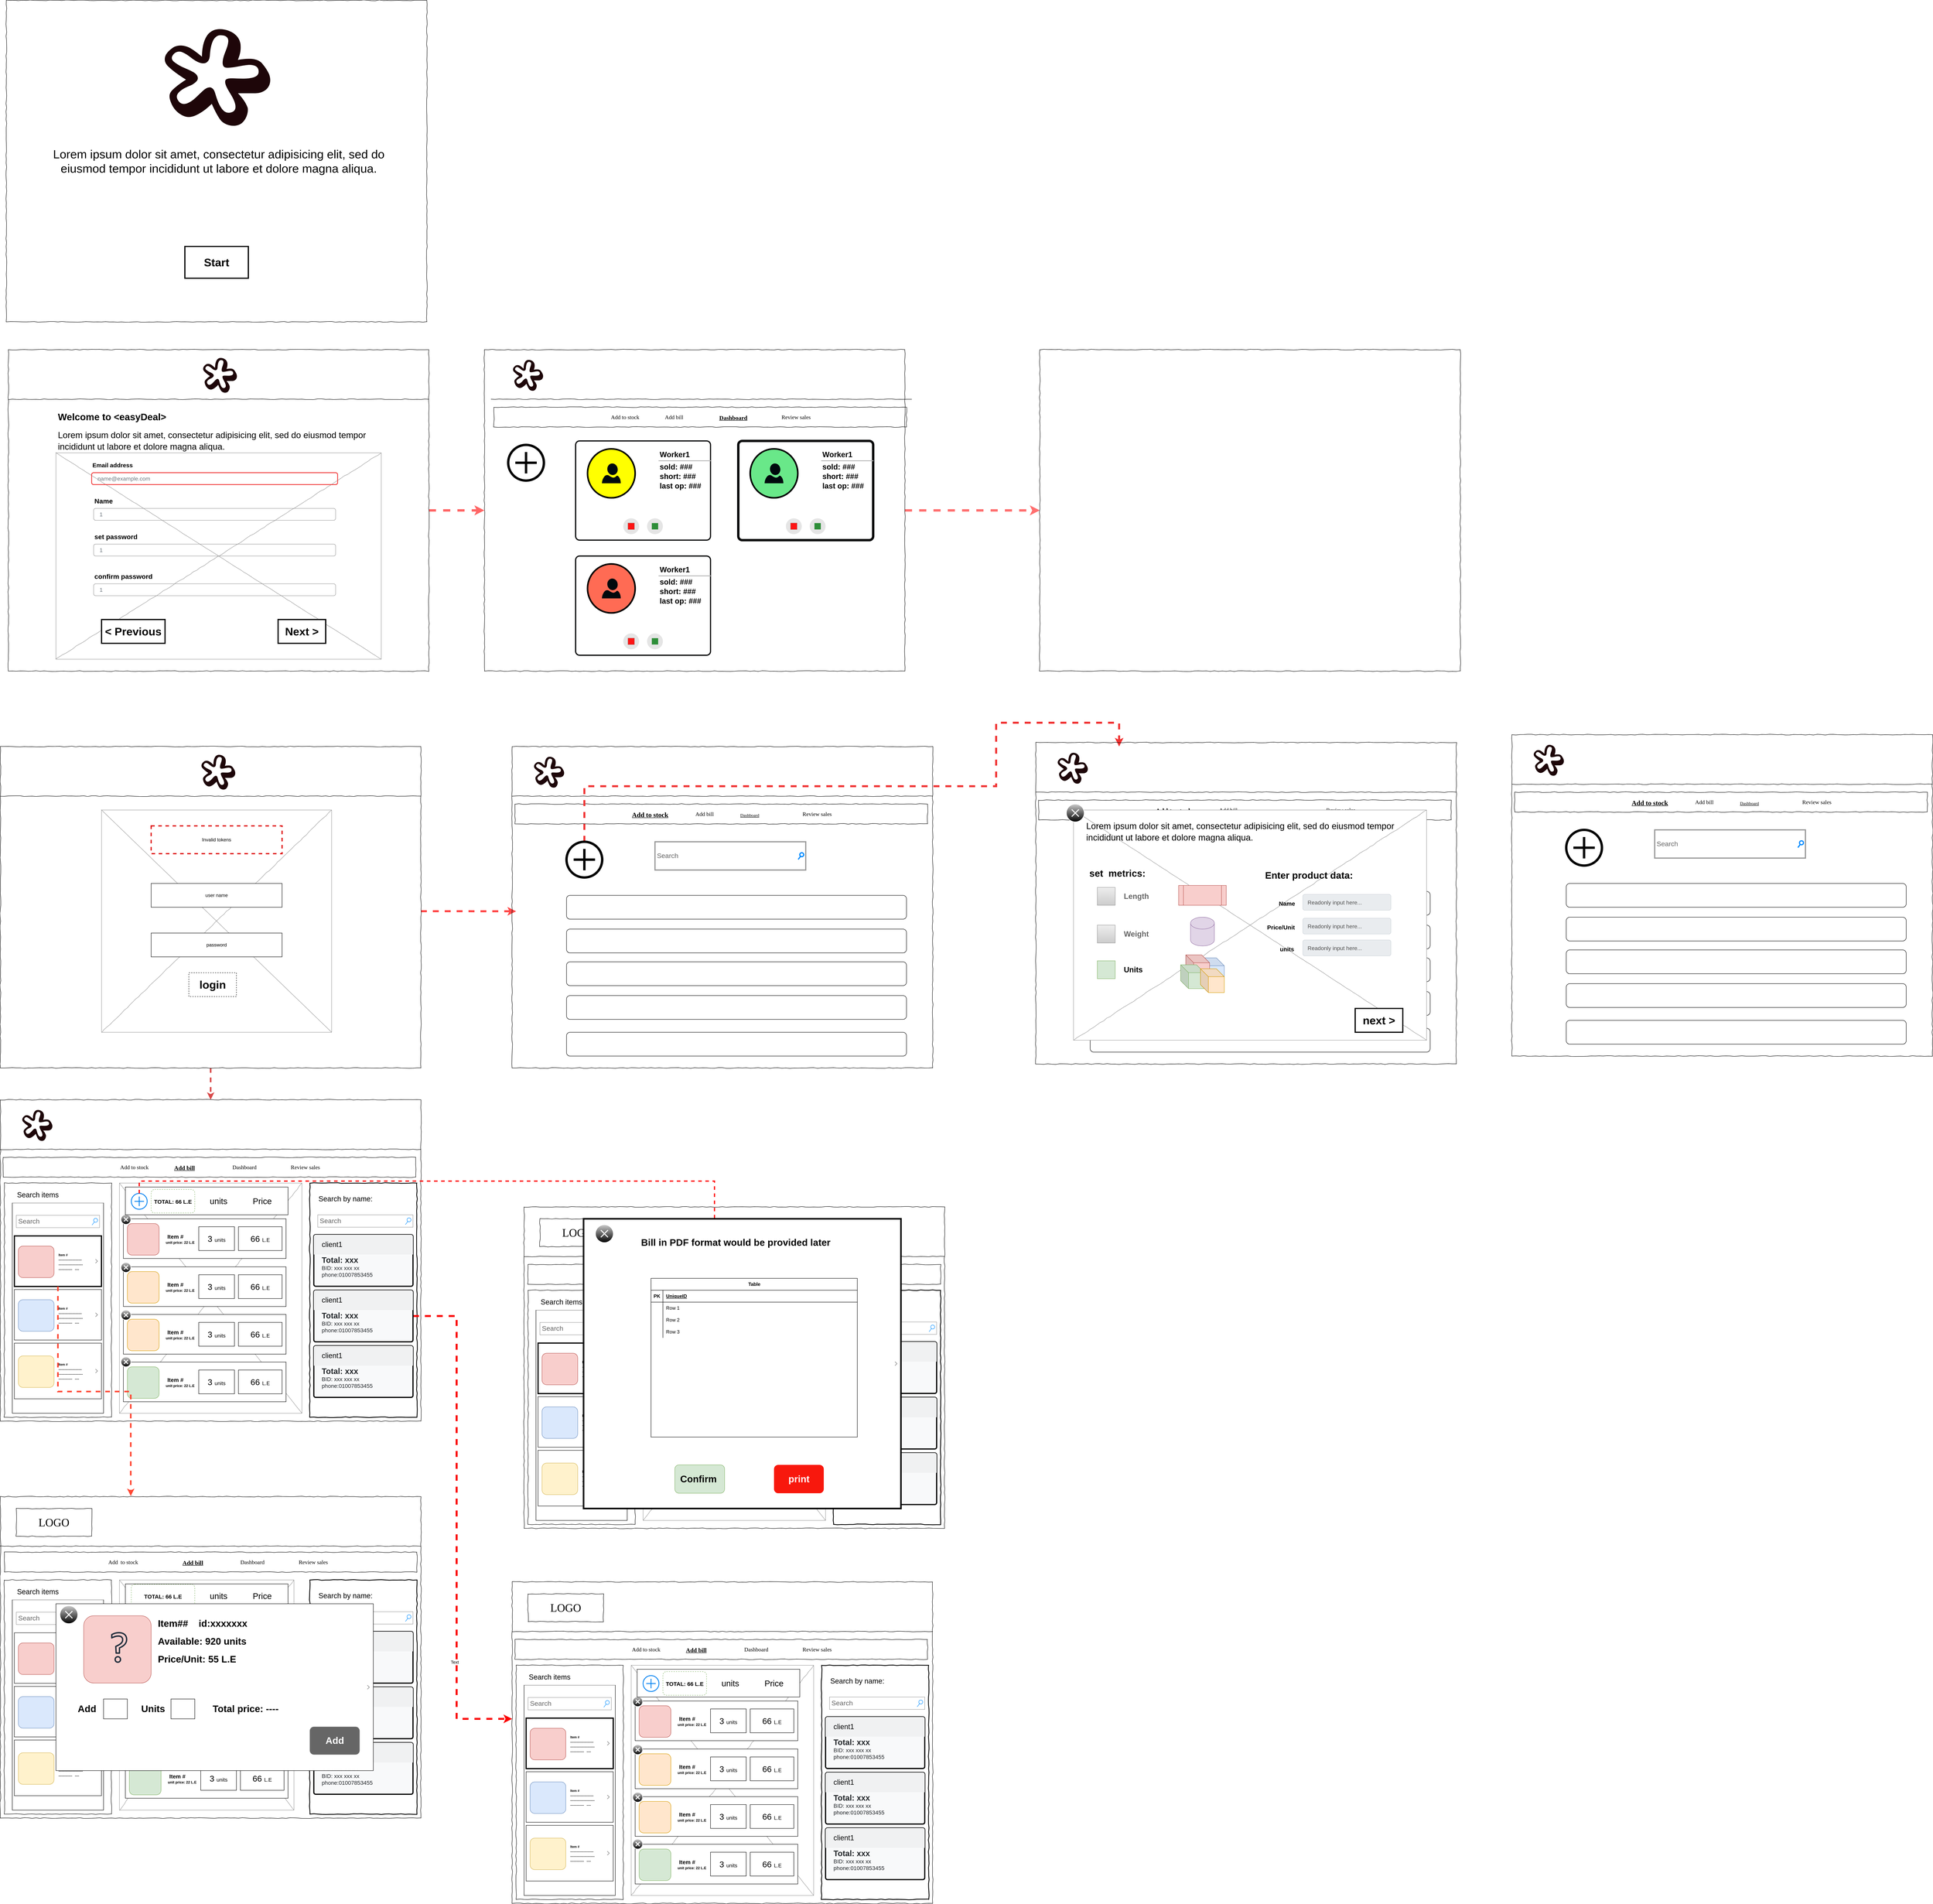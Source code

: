 <mxfile version="22.1.2" type="device">
  <diagram name="Page-1" id="03018318-947c-dd8e-b7a3-06fadd420f32">
    <mxGraphModel dx="1920" dy="3697" grid="1" gridSize="10" guides="1" tooltips="1" connect="1" arrows="1" fold="1" page="1" pageScale="1" pageWidth="1100" pageHeight="850" background="#ffffff" math="0" shadow="0">
      <root>
        <mxCell id="0" />
        <mxCell id="1" parent="0" />
        <mxCell id="iHBJ4rJDkyVTyHGqZ6_v-235" value="" style="edgeStyle=orthogonalEdgeStyle;rounded=0;orthogonalLoop=1;jettySize=auto;html=1;strokeWidth=4;strokeColor=#d94a4a;dashed=1;" parent="1" source="677b7b8949515195-1" target="1cQTxDc0vlacAOZoy2rU-1" edge="1">
          <mxGeometry relative="1" as="geometry" />
        </mxCell>
        <mxCell id="iHBJ4rJDkyVTyHGqZ6_v-279" value="" style="edgeStyle=orthogonalEdgeStyle;rounded=0;orthogonalLoop=1;jettySize=auto;html=1;strokeWidth=5;strokeColor=#ff4747;dashed=1;" parent="1" source="677b7b8949515195-1" edge="1">
          <mxGeometry relative="1" as="geometry">
            <mxPoint x="1320" y="435.2" as="targetPoint" />
            <Array as="points">
              <mxPoint x="1160" y="435" />
              <mxPoint x="1160" y="435" />
            </Array>
          </mxGeometry>
        </mxCell>
        <mxCell id="677b7b8949515195-1" value="" style="whiteSpace=wrap;html=1;rounded=0;shadow=0;labelBackgroundColor=none;strokeColor=#000000;strokeWidth=1;fillColor=none;fontFamily=Verdana;fontSize=12;fontColor=#000000;align=center;comic=1;" parent="1" vertex="1">
          <mxGeometry x="20" y="20" width="1060" height="810" as="geometry" />
        </mxCell>
        <mxCell id="677b7b8949515195-9" value="" style="line;strokeWidth=1;html=1;rounded=0;shadow=0;labelBackgroundColor=none;fillColor=none;fontFamily=Verdana;fontSize=14;fontColor=#000000;align=center;comic=1;" parent="1" vertex="1">
          <mxGeometry x="20" y="140" width="1060" height="10" as="geometry" />
        </mxCell>
        <mxCell id="677b7b8949515195-16" value="" style="verticalLabelPosition=bottom;shadow=0;dashed=0;align=center;html=1;verticalAlign=top;strokeWidth=1;shape=mxgraph.mockup.graphics.simpleIcon;strokeColor=#999999;rounded=0;labelBackgroundColor=none;fontFamily=Verdana;fontSize=14;fontColor=#000000;comic=1;" parent="1" vertex="1">
          <mxGeometry x="275" y="180" width="580" height="560" as="geometry" />
        </mxCell>
        <mxCell id="1cQTxDc0vlacAOZoy2rU-1" value="" style="whiteSpace=wrap;html=1;rounded=0;shadow=0;labelBackgroundColor=none;strokeColor=#000000;strokeWidth=1;fillColor=none;fontFamily=Verdana;fontSize=12;fontColor=#000000;align=center;comic=1;" parent="1" vertex="1">
          <mxGeometry x="20" y="910" width="1060" height="810" as="geometry" />
        </mxCell>
        <mxCell id="1cQTxDc0vlacAOZoy2rU-8" value="" style="whiteSpace=wrap;html=1;rounded=0;shadow=0;labelBackgroundColor=none;strokeWidth=1;fillColor=none;fontFamily=Verdana;fontSize=12;align=center;comic=1;" parent="1" vertex="1">
          <mxGeometry x="30" y="1120" width="270" height="590" as="geometry" />
        </mxCell>
        <mxCell id="1cQTxDc0vlacAOZoy2rU-9" value="" style="line;strokeWidth=1;html=1;rounded=0;shadow=0;labelBackgroundColor=none;fillColor=none;fontFamily=Verdana;fontSize=14;fontColor=#000000;align=center;comic=1;" parent="1" vertex="1">
          <mxGeometry x="20" y="1030" width="1060" height="10" as="geometry" />
        </mxCell>
        <mxCell id="1cQTxDc0vlacAOZoy2rU-16" value="" style="verticalLabelPosition=bottom;shadow=0;dashed=0;align=center;html=1;verticalAlign=top;strokeWidth=1;shape=mxgraph.mockup.graphics.simpleIcon;strokeColor=#999999;rounded=0;labelBackgroundColor=none;fontFamily=Verdana;fontSize=14;fontColor=#000000;comic=1;" parent="1" vertex="1">
          <mxGeometry x="320" y="1120" width="460" height="580" as="geometry" />
        </mxCell>
        <mxCell id="1cQTxDc0vlacAOZoy2rU-41" value="password" style="rounded=0;whiteSpace=wrap;html=1;" parent="1" vertex="1">
          <mxGeometry x="400" y="490" width="330" height="60" as="geometry" />
        </mxCell>
        <mxCell id="1cQTxDc0vlacAOZoy2rU-42" value="user name" style="rounded=0;whiteSpace=wrap;html=1;" parent="1" vertex="1">
          <mxGeometry x="400" y="365" width="330" height="60" as="geometry" />
        </mxCell>
        <mxCell id="1cQTxDc0vlacAOZoy2rU-43" value="&lt;font style=&quot;font-size: 28px;&quot;&gt;&lt;b&gt;login&lt;/b&gt;&lt;/font&gt;" style="rounded=0;whiteSpace=wrap;html=1;dashed=1;" parent="1" vertex="1">
          <mxGeometry x="495" y="590" width="120" height="60" as="geometry" />
        </mxCell>
        <mxCell id="1cQTxDc0vlacAOZoy2rU-44" value="Invalid tokens" style="rounded=0;whiteSpace=wrap;html=1;dashed=1;strokeColor=#de0d0d;strokeWidth=3;" parent="1" vertex="1">
          <mxGeometry x="400" y="220" width="330" height="70" as="geometry" />
        </mxCell>
        <mxCell id="1cQTxDc0vlacAOZoy2rU-46" value="" style="whiteSpace=wrap;html=1;rounded=0;shadow=0;labelBackgroundColor=none;strokeWidth=2;fillColor=none;fontFamily=Verdana;fontSize=12;align=center;comic=1;strokeColor=#000000;" parent="1" vertex="1">
          <mxGeometry x="800" y="1120" width="270" height="590" as="geometry" />
        </mxCell>
        <mxCell id="1cQTxDc0vlacAOZoy2rU-62" value="" style="shape=rect;strokeColor=default;fillColor=#ffffff;gradientColor=none;shadow=0;" parent="1" vertex="1">
          <mxGeometry x="50" y="1170" width="230" height="530" as="geometry" />
        </mxCell>
        <mxCell id="1cQTxDc0vlacAOZoy2rU-83" value="&lt;b style=&quot;font-size: 8px;&quot;&gt;&amp;nbsp; &amp;nbsp; &amp;nbsp; &amp;nbsp; &amp;nbsp; &amp;nbsp; &amp;nbsp; &amp;nbsp; &amp;nbsp; &amp;nbsp; &amp;nbsp; &amp;nbsp; &amp;nbsp; &amp;nbsp; &amp;nbsp; &amp;nbsp; &amp;nbsp; &amp;nbsp; &amp;nbsp; Item #&lt;br&gt;&amp;nbsp; &amp;nbsp; &amp;nbsp; &amp;nbsp; &amp;nbsp; &amp;nbsp; &amp;nbsp; &amp;nbsp; &amp;nbsp; &amp;nbsp; &amp;nbsp; &amp;nbsp; &amp;nbsp; &amp;nbsp; &amp;nbsp; &amp;nbsp; &amp;nbsp; &amp;nbsp; &amp;nbsp; ----------------------&lt;br&gt;&amp;nbsp; &amp;nbsp; &amp;nbsp; &amp;nbsp; &amp;nbsp; &amp;nbsp; &amp;nbsp; &amp;nbsp; &amp;nbsp; &amp;nbsp; &amp;nbsp; &amp;nbsp; &amp;nbsp; &amp;nbsp; &amp;nbsp; &amp;nbsp; &amp;nbsp; &amp;nbsp; &amp;nbsp; -----------------------&lt;br&gt;&amp;nbsp; &amp;nbsp; &amp;nbsp; &amp;nbsp; &amp;nbsp; &amp;nbsp; &amp;nbsp; &amp;nbsp; &amp;nbsp; &amp;nbsp; &amp;nbsp; &amp;nbsp; &amp;nbsp; &amp;nbsp; &amp;nbsp; &amp;nbsp; &amp;nbsp; &amp;nbsp; &amp;nbsp; -------------&amp;nbsp; &amp;nbsp;----&lt;/b&gt;" style="shape=rect;strokeColor=default;fontSize=10;fontColor=#000000;resizeWidth=1;align=left;spacingLeft=25;spacingTop=2;whiteSpace=wrap;html=1;" parent="1cQTxDc0vlacAOZoy2rU-62" vertex="1">
          <mxGeometry x="5.23" y="218.235" width="219.55" height="127.304" as="geometry" />
        </mxCell>
        <mxCell id="1cQTxDc0vlacAOZoy2rU-84" value="" style="shape=rect;rounded=1;rSize=3;strokeColor=#6c8ebf;fillColor=#dae8fc;" parent="1cQTxDc0vlacAOZoy2rU-83" vertex="1">
          <mxGeometry y="0.5" width="90" height="79.5" relative="1" as="geometry">
            <mxPoint x="10" y="-38" as="offset" />
          </mxGeometry>
        </mxCell>
        <mxCell id="1cQTxDc0vlacAOZoy2rU-85" value="" style="shape=mxgraph.ios7.misc.right;strokeColor=#666666;" parent="1cQTxDc0vlacAOZoy2rU-83" vertex="1">
          <mxGeometry x="1" y="0.5" width="5" height="10" relative="1" as="geometry">
            <mxPoint x="-15" y="-5" as="offset" />
          </mxGeometry>
        </mxCell>
        <mxCell id="1cQTxDc0vlacAOZoy2rU-86" value="&lt;b style=&quot;font-size: 8px;&quot;&gt;&amp;nbsp; &amp;nbsp; &amp;nbsp; &amp;nbsp; &amp;nbsp; &amp;nbsp; &amp;nbsp; &amp;nbsp; &amp;nbsp; &amp;nbsp; &amp;nbsp; &amp;nbsp; &amp;nbsp; &amp;nbsp; &amp;nbsp; &amp;nbsp; &amp;nbsp; &amp;nbsp; &amp;nbsp; Item #&lt;br&gt;&amp;nbsp; &amp;nbsp; &amp;nbsp; &amp;nbsp; &amp;nbsp; &amp;nbsp; &amp;nbsp; &amp;nbsp; &amp;nbsp; &amp;nbsp; &amp;nbsp; &amp;nbsp; &amp;nbsp; &amp;nbsp; &amp;nbsp; &amp;nbsp; &amp;nbsp; &amp;nbsp; &amp;nbsp; ----------------------&lt;br&gt;&amp;nbsp; &amp;nbsp; &amp;nbsp; &amp;nbsp; &amp;nbsp; &amp;nbsp; &amp;nbsp; &amp;nbsp; &amp;nbsp; &amp;nbsp; &amp;nbsp; &amp;nbsp; &amp;nbsp; &amp;nbsp; &amp;nbsp; &amp;nbsp; &amp;nbsp; &amp;nbsp; &amp;nbsp; -----------------------&lt;br&gt;&amp;nbsp; &amp;nbsp; &amp;nbsp; &amp;nbsp; &amp;nbsp; &amp;nbsp; &amp;nbsp; &amp;nbsp; &amp;nbsp; &amp;nbsp; &amp;nbsp; &amp;nbsp; &amp;nbsp; &amp;nbsp; &amp;nbsp; &amp;nbsp; &amp;nbsp; &amp;nbsp; &amp;nbsp; -------------&amp;nbsp; &amp;nbsp;----&lt;/b&gt;" style="shape=rect;strokeColor=default;fontSize=10;fontColor=#000000;resizeWidth=1;align=left;spacingLeft=25;spacingTop=2;whiteSpace=wrap;html=1;" parent="1cQTxDc0vlacAOZoy2rU-62" vertex="1">
          <mxGeometry x="5.23" y="353.333" width="219.545" height="140.294" as="geometry" />
        </mxCell>
        <mxCell id="1cQTxDc0vlacAOZoy2rU-87" value="" style="shape=rect;rounded=1;rSize=3;strokeColor=#d6b656;fillColor=#fff2cc;" parent="1cQTxDc0vlacAOZoy2rU-86" vertex="1">
          <mxGeometry y="0.5" width="90" height="79.5" relative="1" as="geometry">
            <mxPoint x="10" y="-38" as="offset" />
          </mxGeometry>
        </mxCell>
        <mxCell id="1cQTxDc0vlacAOZoy2rU-88" value="" style="shape=mxgraph.ios7.misc.right;strokeColor=#666666;" parent="1cQTxDc0vlacAOZoy2rU-86" vertex="1">
          <mxGeometry x="1" y="0.5" width="5" height="10" relative="1" as="geometry">
            <mxPoint x="-15" y="-5" as="offset" />
          </mxGeometry>
        </mxCell>
        <mxCell id="1cQTxDc0vlacAOZoy2rU-89" value="&lt;b style=&quot;font-size: 8px;&quot;&gt;&amp;nbsp; &amp;nbsp; &amp;nbsp; &amp;nbsp; &amp;nbsp; &amp;nbsp; &amp;nbsp; &amp;nbsp; &amp;nbsp; &amp;nbsp; &amp;nbsp; &amp;nbsp; &amp;nbsp; &amp;nbsp; &amp;nbsp; &amp;nbsp; &amp;nbsp; &amp;nbsp; &amp;nbsp; Item #&lt;br&gt;&amp;nbsp; &amp;nbsp; &amp;nbsp; &amp;nbsp; &amp;nbsp; &amp;nbsp; &amp;nbsp; &amp;nbsp; &amp;nbsp; &amp;nbsp; &amp;nbsp; &amp;nbsp; &amp;nbsp; &amp;nbsp; &amp;nbsp; &amp;nbsp; &amp;nbsp; &amp;nbsp; &amp;nbsp; ----------------------&lt;br&gt;&amp;nbsp; &amp;nbsp; &amp;nbsp; &amp;nbsp; &amp;nbsp; &amp;nbsp; &amp;nbsp; &amp;nbsp; &amp;nbsp; &amp;nbsp; &amp;nbsp; &amp;nbsp; &amp;nbsp; &amp;nbsp; &amp;nbsp; &amp;nbsp; &amp;nbsp; &amp;nbsp; &amp;nbsp; -----------------------&lt;br&gt;&amp;nbsp; &amp;nbsp; &amp;nbsp; &amp;nbsp; &amp;nbsp; &amp;nbsp; &amp;nbsp; &amp;nbsp; &amp;nbsp; &amp;nbsp; &amp;nbsp; &amp;nbsp; &amp;nbsp; &amp;nbsp; &amp;nbsp; &amp;nbsp; &amp;nbsp; &amp;nbsp; &amp;nbsp; -------------&amp;nbsp; &amp;nbsp;----&lt;/b&gt;" style="shape=rect;strokeColor=default;fontSize=10;fontColor=#000000;resizeWidth=1;align=left;spacingLeft=25;spacingTop=2;whiteSpace=wrap;html=1;strokeWidth=3;" parent="1cQTxDc0vlacAOZoy2rU-62" vertex="1">
          <mxGeometry x="5.23" y="83.137" width="219.55" height="127.304" as="geometry" />
        </mxCell>
        <mxCell id="1cQTxDc0vlacAOZoy2rU-90" value="" style="shape=rect;rounded=1;rSize=3;strokeColor=#b85450;fillColor=#f8cecc;" parent="1cQTxDc0vlacAOZoy2rU-89" vertex="1">
          <mxGeometry y="0.5" width="90" height="79.5" relative="1" as="geometry">
            <mxPoint x="10" y="-38" as="offset" />
          </mxGeometry>
        </mxCell>
        <mxCell id="1cQTxDc0vlacAOZoy2rU-91" value="" style="shape=mxgraph.ios7.misc.right;strokeColor=#666666;" parent="1cQTxDc0vlacAOZoy2rU-89" vertex="1">
          <mxGeometry x="1" y="0.5" width="5" height="10" relative="1" as="geometry">
            <mxPoint x="-15" y="-5" as="offset" />
          </mxGeometry>
        </mxCell>
        <mxCell id="1cQTxDc0vlacAOZoy2rU-92" value="Search" style="strokeWidth=1;shadow=0;dashed=0;align=center;html=1;shape=mxgraph.mockup.forms.searchBox;strokeColor=#999999;mainText=;strokeColor2=#008cff;fontColor=#666666;fontSize=17;align=left;spacingLeft=3;whiteSpace=wrap;" parent="1cQTxDc0vlacAOZoy2rU-62" vertex="1">
          <mxGeometry x="10" y="31.176" width="210" height="31.176" as="geometry" />
        </mxCell>
        <mxCell id="1cQTxDc0vlacAOZoy2rU-94" value="&lt;span style=&quot;font-size: 20px;&quot;&gt;&lt;b&gt;Total: xxx&lt;/b&gt;&lt;/span&gt;&lt;br style=&quot;font-size: 14px&quot;&gt;BID: xxx xxx xx&lt;br&gt;phone:01007853455" style="html=1;shadow=0;dashed=0;shape=mxgraph.bootstrap.rrect;rSize=5;strokeColor=#000000;html=1;whiteSpace=wrap;fillColor=#F8F9FA;fontColor=#212529;verticalAlign=bottom;align=left;spacing=20;spacingBottom=0;fontSize=14;strokeWidth=3;" parent="1" vertex="1">
          <mxGeometry x="810" y="1250" width="250" height="130" as="geometry" />
        </mxCell>
        <mxCell id="1cQTxDc0vlacAOZoy2rU-95" value="&lt;font color=&quot;#08090a&quot;&gt;client1&lt;/font&gt;" style="html=1;shadow=0;dashed=0;shape=mxgraph.bootstrap.topButton;rSize=5;perimeter=none;whiteSpace=wrap;fillColor=#F0F1F2;strokeColor=none;fontColor=#212529;resizeWidth=1;fontSize=18;align=left;spacing=20;" parent="1cQTxDc0vlacAOZoy2rU-94" vertex="1">
          <mxGeometry width="250" height="50" relative="1" as="geometry" />
        </mxCell>
        <mxCell id="1cQTxDc0vlacAOZoy2rU-96" value="&lt;font style=&quot;font-size: 18px;&quot;&gt;&amp;nbsp; Search items&lt;/font&gt;" style="rounded=0;whiteSpace=wrap;html=1;align=left;strokeColor=none;" parent="1" vertex="1">
          <mxGeometry x="50" y="1130" width="230" height="40" as="geometry" />
        </mxCell>
        <mxCell id="K_ASyN1FfqVXuho2G4T2-256" value="" style="edgeStyle=orthogonalEdgeStyle;rounded=0;orthogonalLoop=1;jettySize=auto;html=1;strokeColor=#fa0000;dashed=1;strokeWidth=5;" parent="1" source="1cQTxDc0vlacAOZoy2rU-97" edge="1">
          <mxGeometry relative="1" as="geometry">
            <mxPoint x="1310" y="2470" as="targetPoint" />
            <Array as="points">
              <mxPoint x="1170" y="1455" />
            </Array>
          </mxGeometry>
        </mxCell>
        <mxCell id="K_ASyN1FfqVXuho2G4T2-257" value="Text" style="edgeLabel;html=1;align=center;verticalAlign=middle;resizable=0;points=[];" parent="K_ASyN1FfqVXuho2G4T2-256" vertex="1" connectable="0">
          <mxGeometry x="0.551" y="-5" relative="1" as="geometry">
            <mxPoint y="1" as="offset" />
          </mxGeometry>
        </mxCell>
        <mxCell id="1cQTxDc0vlacAOZoy2rU-97" value="&lt;span style=&quot;font-size: 20px;&quot;&gt;&lt;b&gt;Total: xxx&lt;/b&gt;&lt;/span&gt;&lt;br style=&quot;font-size: 14px&quot;&gt;BID: xxx xxx xx&lt;br&gt;phone:01007853455" style="html=1;shadow=0;dashed=0;shape=mxgraph.bootstrap.rrect;rSize=5;strokeColor=#000000;html=1;whiteSpace=wrap;fillColor=#F8F9FA;fontColor=#212529;verticalAlign=bottom;align=left;spacing=20;spacingBottom=0;fontSize=14;strokeWidth=3;" parent="1" vertex="1">
          <mxGeometry x="810" y="1390" width="250" height="130" as="geometry" />
        </mxCell>
        <mxCell id="1cQTxDc0vlacAOZoy2rU-98" value="&lt;font color=&quot;#08090a&quot;&gt;client1&lt;/font&gt;" style="html=1;shadow=0;dashed=0;shape=mxgraph.bootstrap.topButton;rSize=5;perimeter=none;whiteSpace=wrap;fillColor=#F0F1F2;strokeColor=none;fontColor=#212529;resizeWidth=1;fontSize=18;align=left;spacing=20;" parent="1cQTxDc0vlacAOZoy2rU-97" vertex="1">
          <mxGeometry width="250" height="50" relative="1" as="geometry" />
        </mxCell>
        <mxCell id="1cQTxDc0vlacAOZoy2rU-99" value="&lt;span style=&quot;font-size: 20px;&quot;&gt;&lt;b&gt;Total: xxx&lt;/b&gt;&lt;/span&gt;&lt;br style=&quot;font-size: 14px&quot;&gt;BID: xxx xxx xx&lt;br&gt;phone:01007853455" style="html=1;shadow=0;dashed=0;shape=mxgraph.bootstrap.rrect;rSize=5;strokeColor=#000000;html=1;whiteSpace=wrap;fillColor=#F8F9FA;fontColor=#212529;verticalAlign=bottom;align=left;spacing=20;spacingBottom=0;fontSize=14;strokeWidth=3;" parent="1" vertex="1">
          <mxGeometry x="810" y="1530" width="250" height="130" as="geometry" />
        </mxCell>
        <mxCell id="1cQTxDc0vlacAOZoy2rU-100" value="&lt;font color=&quot;#08090a&quot;&gt;client1&lt;/font&gt;" style="html=1;shadow=0;dashed=0;shape=mxgraph.bootstrap.topButton;rSize=5;perimeter=none;whiteSpace=wrap;fillColor=#F0F1F2;strokeColor=none;fontColor=#212529;resizeWidth=1;fontSize=18;align=left;spacing=20;" parent="1cQTxDc0vlacAOZoy2rU-99" vertex="1">
          <mxGeometry width="250" height="50" relative="1" as="geometry" />
        </mxCell>
        <mxCell id="1cQTxDc0vlacAOZoy2rU-103" value="Search" style="strokeWidth=1;shadow=0;dashed=0;align=center;html=1;shape=mxgraph.mockup.forms.searchBox;strokeColor=#999999;mainText=;strokeColor2=#008cff;fontColor=#666666;fontSize=17;align=left;spacingLeft=3;whiteSpace=wrap;" parent="1" vertex="1">
          <mxGeometry x="820" y="1200" width="240" height="31.18" as="geometry" />
        </mxCell>
        <mxCell id="1cQTxDc0vlacAOZoy2rU-104" value="&lt;font style=&quot;font-size: 18px;&quot;&gt;Search by name:&lt;/font&gt;" style="rounded=0;whiteSpace=wrap;html=1;align=left;strokeColor=none;" parent="1" vertex="1">
          <mxGeometry x="820" y="1140" width="230" height="40" as="geometry" />
        </mxCell>
        <mxCell id="1cQTxDc0vlacAOZoy2rU-116" value="&lt;blockquote style=&quot;margin: 0px 0px 0px 40px; border: none; padding: 0px;&quot;&gt;&lt;blockquote style=&quot;font-size: 14px; margin: 0px 0px 0px 40px; border: none; padding: 0px;&quot;&gt;&lt;b&gt;&amp;nbsp;Item #&lt;/b&gt;&lt;/blockquote&gt;&lt;blockquote style=&quot;margin: 0px 0px 0px 40px; border: none; padding: 0px;&quot;&gt;&lt;b style=&quot;&quot;&gt;&lt;font style=&quot;font-size: 9px;&quot;&gt;unit price: 22 L.E&lt;/font&gt;&lt;/b&gt;&lt;/blockquote&gt;&lt;/blockquote&gt;" style="shape=rect;strokeColor=default;fontSize=10;fontColor=#000000;resizeWidth=1;align=left;spacingLeft=25;spacingTop=2;whiteSpace=wrap;html=1;" parent="1" vertex="1">
          <mxGeometry x="330" y="1210" width="410" height="100" as="geometry" />
        </mxCell>
        <mxCell id="1cQTxDc0vlacAOZoy2rU-117" value="" style="shape=rect;rounded=1;rSize=3;strokeColor=#b85450;fillColor=#f8cecc;" parent="1cQTxDc0vlacAOZoy2rU-116" vertex="1">
          <mxGeometry y="0.5" width="80" height="79.5" relative="1" as="geometry">
            <mxPoint x="10" y="-38" as="offset" />
          </mxGeometry>
        </mxCell>
        <mxCell id="1cQTxDc0vlacAOZoy2rU-120" value="&lt;font style=&quot;font-size: 21px;&quot;&gt;3 &lt;/font&gt;&lt;font style=&quot;font-size: 13px;&quot;&gt;units&lt;/font&gt;" style="rounded=0;whiteSpace=wrap;html=1;" parent="1cQTxDc0vlacAOZoy2rU-116" vertex="1">
          <mxGeometry x="190" y="20" width="90" height="60" as="geometry" />
        </mxCell>
        <mxCell id="1cQTxDc0vlacAOZoy2rU-121" value="&lt;font style=&quot;font-size: 21px;&quot;&gt;66 &lt;/font&gt;&lt;font style=&quot;font-size: 13px;&quot;&gt;L.E&lt;/font&gt;" style="rounded=0;whiteSpace=wrap;html=1;" parent="1cQTxDc0vlacAOZoy2rU-116" vertex="1">
          <mxGeometry x="290" y="20" width="110" height="60" as="geometry" />
        </mxCell>
        <mxCell id="1cQTxDc0vlacAOZoy2rU-136" value="" style="verticalLabelPosition=bottom;verticalAlign=top;html=1;shadow=0;dashed=0;strokeWidth=1;shape=mxgraph.ios.iDeleteApp;fillColor=#cccccc;fillColor2=#000000;strokeColor=#ffffff;sketch=0;" parent="1cQTxDc0vlacAOZoy2rU-116" vertex="1">
          <mxGeometry x="-6" y="-11" width="25" height="25" as="geometry" />
        </mxCell>
        <mxCell id="1cQTxDc0vlacAOZoy2rU-122" value="&lt;blockquote style=&quot;margin: 0px 0px 0px 40px; border: none; padding: 0px;&quot;&gt;&lt;blockquote style=&quot;font-size: 14px; margin: 0px 0px 0px 40px; border: none; padding: 0px;&quot;&gt;&lt;br&gt;&lt;/blockquote&gt;&lt;/blockquote&gt;" style="shape=rect;strokeColor=default;fontSize=10;fontColor=#000000;resizeWidth=1;align=left;spacingLeft=25;spacingTop=2;whiteSpace=wrap;html=1;" parent="1" vertex="1">
          <mxGeometry x="335" y="1130" width="410" height="70" as="geometry" />
        </mxCell>
        <mxCell id="1cQTxDc0vlacAOZoy2rU-123" value="TOTAL: 66 L.E" style="shape=rect;rounded=1;rSize=3;fontSize=14;fontStyle=1;fillColor=none;strokeColor=#82b366;dashed=1;" parent="1cQTxDc0vlacAOZoy2rU-122" vertex="1">
          <mxGeometry y="0.5" width="110" height="59.5" relative="1" as="geometry">
            <mxPoint x="65" y="-29" as="offset" />
          </mxGeometry>
        </mxCell>
        <mxCell id="1cQTxDc0vlacAOZoy2rU-124" value="&lt;span style=&quot;font-size: 21px;&quot;&gt;units&lt;/span&gt;" style="rounded=0;whiteSpace=wrap;html=1;strokeColor=none;" parent="1cQTxDc0vlacAOZoy2rU-122" vertex="1">
          <mxGeometry x="190" y="14" width="90" height="42" as="geometry" />
        </mxCell>
        <mxCell id="1cQTxDc0vlacAOZoy2rU-125" value="&lt;span style=&quot;font-size: 21px;&quot;&gt;Price&lt;/span&gt;" style="rounded=0;whiteSpace=wrap;html=1;strokeColor=none;" parent="1cQTxDc0vlacAOZoy2rU-122" vertex="1">
          <mxGeometry x="290" y="14" width="110" height="42" as="geometry" />
        </mxCell>
        <mxCell id="K_ASyN1FfqVXuho2G4T2-113" value="" style="html=1;verticalLabelPosition=bottom;align=center;labelBackgroundColor=#ffffff;verticalAlign=top;strokeWidth=2;strokeColor=#0080F0;shadow=0;dashed=0;shape=mxgraph.ios7.icons.add;fontStyle=1" parent="1cQTxDc0vlacAOZoy2rU-122" vertex="1">
          <mxGeometry x="15" y="16" width="40" height="40" as="geometry" />
        </mxCell>
        <mxCell id="1cQTxDc0vlacAOZoy2rU-137" value="&lt;blockquote style=&quot;margin: 0px 0px 0px 40px; border: none; padding: 0px;&quot;&gt;&lt;blockquote style=&quot;font-size: 14px; margin: 0px 0px 0px 40px; border: none; padding: 0px;&quot;&gt;&lt;b&gt;&amp;nbsp;Item #&lt;/b&gt;&lt;/blockquote&gt;&lt;blockquote style=&quot;margin: 0px 0px 0px 40px; border: none; padding: 0px;&quot;&gt;&lt;b style=&quot;&quot;&gt;&lt;font style=&quot;font-size: 9px;&quot;&gt;unit price: 22 L.E&lt;/font&gt;&lt;/b&gt;&lt;/blockquote&gt;&lt;/blockquote&gt;" style="shape=rect;strokeColor=default;fontSize=10;fontColor=#000000;resizeWidth=1;align=left;spacingLeft=25;spacingTop=2;whiteSpace=wrap;html=1;" parent="1" vertex="1">
          <mxGeometry x="330" y="1331" width="410" height="100" as="geometry" />
        </mxCell>
        <mxCell id="1cQTxDc0vlacAOZoy2rU-138" value="" style="shape=rect;rounded=1;rSize=3;strokeColor=#d79b00;fillColor=#ffe6cc;" parent="1cQTxDc0vlacAOZoy2rU-137" vertex="1">
          <mxGeometry y="0.5" width="80" height="79.5" relative="1" as="geometry">
            <mxPoint x="10" y="-38" as="offset" />
          </mxGeometry>
        </mxCell>
        <mxCell id="1cQTxDc0vlacAOZoy2rU-139" value="&lt;font style=&quot;font-size: 21px;&quot;&gt;3 &lt;/font&gt;&lt;font style=&quot;font-size: 13px;&quot;&gt;units&lt;/font&gt;" style="rounded=0;whiteSpace=wrap;html=1;" parent="1cQTxDc0vlacAOZoy2rU-137" vertex="1">
          <mxGeometry x="190" y="20" width="90" height="60" as="geometry" />
        </mxCell>
        <mxCell id="1cQTxDc0vlacAOZoy2rU-140" value="&lt;font style=&quot;font-size: 21px;&quot;&gt;66 &lt;/font&gt;&lt;font style=&quot;font-size: 13px;&quot;&gt;L.E&lt;/font&gt;" style="rounded=0;whiteSpace=wrap;html=1;" parent="1cQTxDc0vlacAOZoy2rU-137" vertex="1">
          <mxGeometry x="290" y="20" width="110" height="60" as="geometry" />
        </mxCell>
        <mxCell id="1cQTxDc0vlacAOZoy2rU-141" value="" style="verticalLabelPosition=bottom;verticalAlign=top;html=1;shadow=0;dashed=0;strokeWidth=1;shape=mxgraph.ios.iDeleteApp;fillColor=#cccccc;fillColor2=#000000;strokeColor=#ffffff;sketch=0;" parent="1cQTxDc0vlacAOZoy2rU-137" vertex="1">
          <mxGeometry x="-6" y="-11" width="25" height="25" as="geometry" />
        </mxCell>
        <mxCell id="1cQTxDc0vlacAOZoy2rU-147" value="&lt;blockquote style=&quot;margin: 0px 0px 0px 40px; border: none; padding: 0px;&quot;&gt;&lt;blockquote style=&quot;font-size: 14px; margin: 0px 0px 0px 40px; border: none; padding: 0px;&quot;&gt;&lt;b&gt;&amp;nbsp;Item #&lt;/b&gt;&lt;/blockquote&gt;&lt;blockquote style=&quot;margin: 0px 0px 0px 40px; border: none; padding: 0px;&quot;&gt;&lt;b style=&quot;&quot;&gt;&lt;font style=&quot;font-size: 9px;&quot;&gt;unit price: 22 L.E&lt;/font&gt;&lt;/b&gt;&lt;/blockquote&gt;&lt;/blockquote&gt;" style="shape=rect;strokeColor=default;fontSize=10;fontColor=#000000;resizeWidth=1;align=left;spacingLeft=25;spacingTop=2;whiteSpace=wrap;html=1;" parent="1" vertex="1">
          <mxGeometry x="330" y="1571" width="410" height="100" as="geometry" />
        </mxCell>
        <mxCell id="1cQTxDc0vlacAOZoy2rU-148" value="" style="shape=rect;rounded=1;rSize=3;strokeColor=#82b366;fillColor=#d5e8d4;" parent="1cQTxDc0vlacAOZoy2rU-147" vertex="1">
          <mxGeometry y="0.5" width="80" height="79.5" relative="1" as="geometry">
            <mxPoint x="10" y="-38" as="offset" />
          </mxGeometry>
        </mxCell>
        <mxCell id="1cQTxDc0vlacAOZoy2rU-149" value="&lt;font style=&quot;font-size: 21px;&quot;&gt;3 &lt;/font&gt;&lt;font style=&quot;font-size: 13px;&quot;&gt;units&lt;/font&gt;" style="rounded=0;whiteSpace=wrap;html=1;" parent="1cQTxDc0vlacAOZoy2rU-147" vertex="1">
          <mxGeometry x="190" y="20" width="90" height="60" as="geometry" />
        </mxCell>
        <mxCell id="1cQTxDc0vlacAOZoy2rU-150" value="&lt;font style=&quot;font-size: 21px;&quot;&gt;66 &lt;/font&gt;&lt;font style=&quot;font-size: 13px;&quot;&gt;L.E&lt;/font&gt;" style="rounded=0;whiteSpace=wrap;html=1;" parent="1cQTxDc0vlacAOZoy2rU-147" vertex="1">
          <mxGeometry x="290" y="20" width="110" height="60" as="geometry" />
        </mxCell>
        <mxCell id="1cQTxDc0vlacAOZoy2rU-151" value="" style="verticalLabelPosition=bottom;verticalAlign=top;html=1;shadow=0;dashed=0;strokeWidth=1;shape=mxgraph.ios.iDeleteApp;fillColor=#cccccc;fillColor2=#000000;strokeColor=#ffffff;sketch=0;" parent="1cQTxDc0vlacAOZoy2rU-147" vertex="1">
          <mxGeometry x="-6" y="-13" width="25" height="25" as="geometry" />
        </mxCell>
        <mxCell id="K_ASyN1FfqVXuho2G4T2-1" value="" style="whiteSpace=wrap;html=1;rounded=0;shadow=0;labelBackgroundColor=none;strokeColor=#000000;strokeWidth=1;fillColor=none;fontFamily=Verdana;fontSize=12;fontColor=#000000;align=center;comic=1;" parent="1" vertex="1">
          <mxGeometry x="20" y="1910" width="1060" height="810" as="geometry" />
        </mxCell>
        <mxCell id="K_ASyN1FfqVXuho2G4T2-2" value="LOGO" style="whiteSpace=wrap;html=1;rounded=0;shadow=0;labelBackgroundColor=none;strokeWidth=1;fontFamily=Verdana;fontSize=28;align=center;comic=1;" parent="1" vertex="1">
          <mxGeometry x="60" y="1940" width="190" height="70" as="geometry" />
        </mxCell>
        <mxCell id="K_ASyN1FfqVXuho2G4T2-3" value="" style="whiteSpace=wrap;html=1;rounded=0;shadow=0;labelBackgroundColor=none;strokeWidth=1;fillColor=none;fontFamily=Verdana;fontSize=12;align=center;comic=1;" parent="1" vertex="1">
          <mxGeometry x="30" y="2120" width="270" height="590" as="geometry" />
        </mxCell>
        <mxCell id="K_ASyN1FfqVXuho2G4T2-4" value="" style="line;strokeWidth=1;html=1;rounded=0;shadow=0;labelBackgroundColor=none;fillColor=none;fontFamily=Verdana;fontSize=14;fontColor=#000000;align=center;comic=1;" parent="1" vertex="1">
          <mxGeometry x="20" y="2030" width="1060" height="10" as="geometry" />
        </mxCell>
        <mxCell id="K_ASyN1FfqVXuho2G4T2-5" value="" style="whiteSpace=wrap;html=1;rounded=0;shadow=0;labelBackgroundColor=none;strokeWidth=1;fillColor=none;fontFamily=Verdana;fontSize=12;align=center;comic=1;" parent="1" vertex="1">
          <mxGeometry x="30" y="2050" width="1040" height="50" as="geometry" />
        </mxCell>
        <mxCell id="K_ASyN1FfqVXuho2G4T2-6" value="Add&amp;nbsp; to stock" style="text;html=1;points=[];align=left;verticalAlign=top;spacingTop=-4;fontSize=14;fontFamily=Verdana" parent="1" vertex="1">
          <mxGeometry x="290" y="2065" width="100" height="20" as="geometry" />
        </mxCell>
        <mxCell id="K_ASyN1FfqVXuho2G4T2-7" value="Add bill" style="text;html=1;points=[];align=left;verticalAlign=top;spacingTop=-4;fontSize=15;fontFamily=Verdana;fontStyle=5" parent="1" vertex="1">
          <mxGeometry x="477" y="2065" width="60" height="20" as="geometry" />
        </mxCell>
        <mxCell id="K_ASyN1FfqVXuho2G4T2-8" value="Dashboard" style="text;html=1;points=[];align=left;verticalAlign=top;spacingTop=-4;fontSize=14;fontFamily=Verdana" parent="1" vertex="1">
          <mxGeometry x="623" y="2065" width="60" height="20" as="geometry" />
        </mxCell>
        <mxCell id="K_ASyN1FfqVXuho2G4T2-9" value="Review sales" style="text;html=1;points=[];align=left;verticalAlign=top;spacingTop=-4;fontSize=14;fontFamily=Verdana" parent="1" vertex="1">
          <mxGeometry x="770" y="2065" width="60" height="20" as="geometry" />
        </mxCell>
        <mxCell id="K_ASyN1FfqVXuho2G4T2-10" value="" style="verticalLabelPosition=bottom;shadow=0;dashed=0;align=center;html=1;verticalAlign=top;strokeWidth=1;shape=mxgraph.mockup.graphics.simpleIcon;strokeColor=#999999;rounded=0;labelBackgroundColor=none;fontFamily=Verdana;fontSize=14;fontColor=#000000;comic=1;" parent="1" vertex="1">
          <mxGeometry x="320" y="2120" width="440" height="580" as="geometry" />
        </mxCell>
        <mxCell id="K_ASyN1FfqVXuho2G4T2-11" value="" style="whiteSpace=wrap;html=1;rounded=0;shadow=0;labelBackgroundColor=none;strokeWidth=2;fillColor=none;fontFamily=Verdana;fontSize=12;align=center;comic=1;strokeColor=#000000;" parent="1" vertex="1">
          <mxGeometry x="800" y="2120" width="270" height="590" as="geometry" />
        </mxCell>
        <mxCell id="K_ASyN1FfqVXuho2G4T2-12" value="" style="shape=rect;strokeColor=default;fillColor=#ffffff;gradientColor=none;shadow=0;" parent="1" vertex="1">
          <mxGeometry x="50" y="2170" width="230" height="530" as="geometry" />
        </mxCell>
        <mxCell id="K_ASyN1FfqVXuho2G4T2-13" value="&lt;b style=&quot;font-size: 8px;&quot;&gt;&amp;nbsp; &amp;nbsp; &amp;nbsp; &amp;nbsp; &amp;nbsp; &amp;nbsp; &amp;nbsp; &amp;nbsp; &amp;nbsp; &amp;nbsp; &amp;nbsp; &amp;nbsp; &amp;nbsp; &amp;nbsp; &amp;nbsp; &amp;nbsp; &amp;nbsp; &amp;nbsp; &amp;nbsp; Item #&lt;br&gt;&amp;nbsp; &amp;nbsp; &amp;nbsp; &amp;nbsp; &amp;nbsp; &amp;nbsp; &amp;nbsp; &amp;nbsp; &amp;nbsp; &amp;nbsp; &amp;nbsp; &amp;nbsp; &amp;nbsp; &amp;nbsp; &amp;nbsp; &amp;nbsp; &amp;nbsp; &amp;nbsp; &amp;nbsp; ----------------------&lt;br&gt;&amp;nbsp; &amp;nbsp; &amp;nbsp; &amp;nbsp; &amp;nbsp; &amp;nbsp; &amp;nbsp; &amp;nbsp; &amp;nbsp; &amp;nbsp; &amp;nbsp; &amp;nbsp; &amp;nbsp; &amp;nbsp; &amp;nbsp; &amp;nbsp; &amp;nbsp; &amp;nbsp; &amp;nbsp; -----------------------&lt;br&gt;&amp;nbsp; &amp;nbsp; &amp;nbsp; &amp;nbsp; &amp;nbsp; &amp;nbsp; &amp;nbsp; &amp;nbsp; &amp;nbsp; &amp;nbsp; &amp;nbsp; &amp;nbsp; &amp;nbsp; &amp;nbsp; &amp;nbsp; &amp;nbsp; &amp;nbsp; &amp;nbsp; &amp;nbsp; -------------&amp;nbsp; &amp;nbsp;----&lt;/b&gt;" style="shape=rect;strokeColor=default;fontSize=10;fontColor=#000000;resizeWidth=1;align=left;spacingLeft=25;spacingTop=2;whiteSpace=wrap;html=1;" parent="K_ASyN1FfqVXuho2G4T2-12" vertex="1">
          <mxGeometry x="5.23" y="218.235" width="219.55" height="127.304" as="geometry" />
        </mxCell>
        <mxCell id="K_ASyN1FfqVXuho2G4T2-14" value="" style="shape=rect;rounded=1;rSize=3;strokeColor=#6c8ebf;fillColor=#dae8fc;" parent="K_ASyN1FfqVXuho2G4T2-13" vertex="1">
          <mxGeometry y="0.5" width="90" height="79.5" relative="1" as="geometry">
            <mxPoint x="10" y="-38" as="offset" />
          </mxGeometry>
        </mxCell>
        <mxCell id="K_ASyN1FfqVXuho2G4T2-15" value="" style="shape=mxgraph.ios7.misc.right;strokeColor=#666666;" parent="K_ASyN1FfqVXuho2G4T2-13" vertex="1">
          <mxGeometry x="1" y="0.5" width="5" height="10" relative="1" as="geometry">
            <mxPoint x="-15" y="-5" as="offset" />
          </mxGeometry>
        </mxCell>
        <mxCell id="K_ASyN1FfqVXuho2G4T2-16" value="&lt;b style=&quot;font-size: 8px;&quot;&gt;&amp;nbsp; &amp;nbsp; &amp;nbsp; &amp;nbsp; &amp;nbsp; &amp;nbsp; &amp;nbsp; &amp;nbsp; &amp;nbsp; &amp;nbsp; &amp;nbsp; &amp;nbsp; &amp;nbsp; &amp;nbsp; &amp;nbsp; &amp;nbsp; &amp;nbsp; &amp;nbsp; &amp;nbsp; Item #&lt;br&gt;&amp;nbsp; &amp;nbsp; &amp;nbsp; &amp;nbsp; &amp;nbsp; &amp;nbsp; &amp;nbsp; &amp;nbsp; &amp;nbsp; &amp;nbsp; &amp;nbsp; &amp;nbsp; &amp;nbsp; &amp;nbsp; &amp;nbsp; &amp;nbsp; &amp;nbsp; &amp;nbsp; &amp;nbsp; ----------------------&lt;br&gt;&amp;nbsp; &amp;nbsp; &amp;nbsp; &amp;nbsp; &amp;nbsp; &amp;nbsp; &amp;nbsp; &amp;nbsp; &amp;nbsp; &amp;nbsp; &amp;nbsp; &amp;nbsp; &amp;nbsp; &amp;nbsp; &amp;nbsp; &amp;nbsp; &amp;nbsp; &amp;nbsp; &amp;nbsp; -----------------------&lt;br&gt;&amp;nbsp; &amp;nbsp; &amp;nbsp; &amp;nbsp; &amp;nbsp; &amp;nbsp; &amp;nbsp; &amp;nbsp; &amp;nbsp; &amp;nbsp; &amp;nbsp; &amp;nbsp; &amp;nbsp; &amp;nbsp; &amp;nbsp; &amp;nbsp; &amp;nbsp; &amp;nbsp; &amp;nbsp; -------------&amp;nbsp; &amp;nbsp;----&lt;/b&gt;" style="shape=rect;strokeColor=default;fontSize=10;fontColor=#000000;resizeWidth=1;align=left;spacingLeft=25;spacingTop=2;whiteSpace=wrap;html=1;" parent="K_ASyN1FfqVXuho2G4T2-12" vertex="1">
          <mxGeometry x="5.23" y="353.333" width="219.545" height="140.294" as="geometry" />
        </mxCell>
        <mxCell id="K_ASyN1FfqVXuho2G4T2-17" value="" style="shape=rect;rounded=1;rSize=3;strokeColor=#d6b656;fillColor=#fff2cc;" parent="K_ASyN1FfqVXuho2G4T2-16" vertex="1">
          <mxGeometry y="0.5" width="90" height="79.5" relative="1" as="geometry">
            <mxPoint x="10" y="-38" as="offset" />
          </mxGeometry>
        </mxCell>
        <mxCell id="K_ASyN1FfqVXuho2G4T2-18" value="" style="shape=mxgraph.ios7.misc.right;strokeColor=#666666;" parent="K_ASyN1FfqVXuho2G4T2-16" vertex="1">
          <mxGeometry x="1" y="0.5" width="5" height="10" relative="1" as="geometry">
            <mxPoint x="-15" y="-5" as="offset" />
          </mxGeometry>
        </mxCell>
        <mxCell id="K_ASyN1FfqVXuho2G4T2-19" value="&lt;b style=&quot;font-size: 8px;&quot;&gt;&amp;nbsp; &amp;nbsp; &amp;nbsp; &amp;nbsp; &amp;nbsp; &amp;nbsp; &amp;nbsp; &amp;nbsp; &amp;nbsp; &amp;nbsp; &amp;nbsp; &amp;nbsp; &amp;nbsp; &amp;nbsp; &amp;nbsp; &amp;nbsp; &amp;nbsp; &amp;nbsp; &amp;nbsp; Item #&lt;br&gt;&amp;nbsp; &amp;nbsp; &amp;nbsp; &amp;nbsp; &amp;nbsp; &amp;nbsp; &amp;nbsp; &amp;nbsp; &amp;nbsp; &amp;nbsp; &amp;nbsp; &amp;nbsp; &amp;nbsp; &amp;nbsp; &amp;nbsp; &amp;nbsp; &amp;nbsp; &amp;nbsp; &amp;nbsp; ----------------------&lt;br&gt;&amp;nbsp; &amp;nbsp; &amp;nbsp; &amp;nbsp; &amp;nbsp; &amp;nbsp; &amp;nbsp; &amp;nbsp; &amp;nbsp; &amp;nbsp; &amp;nbsp; &amp;nbsp; &amp;nbsp; &amp;nbsp; &amp;nbsp; &amp;nbsp; &amp;nbsp; &amp;nbsp; &amp;nbsp; -----------------------&lt;br&gt;&amp;nbsp; &amp;nbsp; &amp;nbsp; &amp;nbsp; &amp;nbsp; &amp;nbsp; &amp;nbsp; &amp;nbsp; &amp;nbsp; &amp;nbsp; &amp;nbsp; &amp;nbsp; &amp;nbsp; &amp;nbsp; &amp;nbsp; &amp;nbsp; &amp;nbsp; &amp;nbsp; &amp;nbsp; -------------&amp;nbsp; &amp;nbsp;----&lt;/b&gt;" style="shape=rect;strokeColor=default;fontSize=10;fontColor=#000000;resizeWidth=1;align=left;spacingLeft=25;spacingTop=2;whiteSpace=wrap;html=1;" parent="K_ASyN1FfqVXuho2G4T2-12" vertex="1">
          <mxGeometry x="5.23" y="83.137" width="219.55" height="127.304" as="geometry" />
        </mxCell>
        <mxCell id="K_ASyN1FfqVXuho2G4T2-20" value="" style="shape=rect;rounded=1;rSize=3;strokeColor=#b85450;fillColor=#f8cecc;" parent="K_ASyN1FfqVXuho2G4T2-19" vertex="1">
          <mxGeometry y="0.5" width="90" height="79.5" relative="1" as="geometry">
            <mxPoint x="10" y="-38" as="offset" />
          </mxGeometry>
        </mxCell>
        <mxCell id="K_ASyN1FfqVXuho2G4T2-21" value="" style="shape=mxgraph.ios7.misc.right;strokeColor=#666666;" parent="K_ASyN1FfqVXuho2G4T2-19" vertex="1">
          <mxGeometry x="1" y="0.5" width="5" height="10" relative="1" as="geometry">
            <mxPoint x="-15" y="-5" as="offset" />
          </mxGeometry>
        </mxCell>
        <mxCell id="K_ASyN1FfqVXuho2G4T2-22" value="Search" style="strokeWidth=1;shadow=0;dashed=0;align=center;html=1;shape=mxgraph.mockup.forms.searchBox;strokeColor=#999999;mainText=;strokeColor2=#008cff;fontColor=#666666;fontSize=17;align=left;spacingLeft=3;whiteSpace=wrap;" parent="K_ASyN1FfqVXuho2G4T2-12" vertex="1">
          <mxGeometry x="10" y="31.176" width="210" height="31.176" as="geometry" />
        </mxCell>
        <mxCell id="K_ASyN1FfqVXuho2G4T2-23" value="&lt;span style=&quot;font-size: 20px;&quot;&gt;&lt;b&gt;Total: xxx&lt;/b&gt;&lt;/span&gt;&lt;br style=&quot;font-size: 14px&quot;&gt;BID: xxx xxx xx&lt;br&gt;phone:01007853455" style="html=1;shadow=0;dashed=0;shape=mxgraph.bootstrap.rrect;rSize=5;strokeColor=#000000;html=1;whiteSpace=wrap;fillColor=#F8F9FA;fontColor=#212529;verticalAlign=bottom;align=left;spacing=20;spacingBottom=0;fontSize=14;strokeWidth=3;" parent="1" vertex="1">
          <mxGeometry x="810" y="2250" width="250" height="130" as="geometry" />
        </mxCell>
        <mxCell id="K_ASyN1FfqVXuho2G4T2-24" value="&lt;font color=&quot;#08090a&quot;&gt;client1&lt;/font&gt;" style="html=1;shadow=0;dashed=0;shape=mxgraph.bootstrap.topButton;rSize=5;perimeter=none;whiteSpace=wrap;fillColor=#F0F1F2;strokeColor=none;fontColor=#212529;resizeWidth=1;fontSize=18;align=left;spacing=20;" parent="K_ASyN1FfqVXuho2G4T2-23" vertex="1">
          <mxGeometry width="250" height="50" relative="1" as="geometry" />
        </mxCell>
        <mxCell id="K_ASyN1FfqVXuho2G4T2-25" value="&lt;font style=&quot;font-size: 18px;&quot;&gt;&amp;nbsp; Search items&lt;/font&gt;" style="rounded=0;whiteSpace=wrap;html=1;align=left;strokeColor=none;" parent="1" vertex="1">
          <mxGeometry x="50" y="2130" width="230" height="40" as="geometry" />
        </mxCell>
        <mxCell id="K_ASyN1FfqVXuho2G4T2-26" value="&lt;span style=&quot;font-size: 20px;&quot;&gt;&lt;b&gt;Total: xxx&lt;/b&gt;&lt;/span&gt;&lt;br style=&quot;font-size: 14px&quot;&gt;BID: xxx xxx xx&lt;br&gt;phone:01007853455" style="html=1;shadow=0;dashed=0;shape=mxgraph.bootstrap.rrect;rSize=5;strokeColor=#000000;html=1;whiteSpace=wrap;fillColor=#F8F9FA;fontColor=#212529;verticalAlign=bottom;align=left;spacing=20;spacingBottom=0;fontSize=14;strokeWidth=3;" parent="1" vertex="1">
          <mxGeometry x="810" y="2390" width="250" height="130" as="geometry" />
        </mxCell>
        <mxCell id="K_ASyN1FfqVXuho2G4T2-27" value="&lt;font color=&quot;#08090a&quot;&gt;client1&lt;/font&gt;" style="html=1;shadow=0;dashed=0;shape=mxgraph.bootstrap.topButton;rSize=5;perimeter=none;whiteSpace=wrap;fillColor=#F0F1F2;strokeColor=none;fontColor=#212529;resizeWidth=1;fontSize=18;align=left;spacing=20;" parent="K_ASyN1FfqVXuho2G4T2-26" vertex="1">
          <mxGeometry width="250" height="50" relative="1" as="geometry" />
        </mxCell>
        <mxCell id="K_ASyN1FfqVXuho2G4T2-28" value="&lt;span style=&quot;font-size: 20px;&quot;&gt;&lt;b&gt;Total: xxx&lt;/b&gt;&lt;/span&gt;&lt;br style=&quot;font-size: 14px&quot;&gt;BID: xxx xxx xx&lt;br&gt;phone:01007853455" style="html=1;shadow=0;dashed=0;shape=mxgraph.bootstrap.rrect;rSize=5;strokeColor=#000000;html=1;whiteSpace=wrap;fillColor=#F8F9FA;fontColor=#212529;verticalAlign=bottom;align=left;spacing=20;spacingBottom=0;fontSize=14;strokeWidth=3;" parent="1" vertex="1">
          <mxGeometry x="810" y="2530" width="250" height="130" as="geometry" />
        </mxCell>
        <mxCell id="K_ASyN1FfqVXuho2G4T2-29" value="&lt;font color=&quot;#08090a&quot;&gt;client1&lt;/font&gt;" style="html=1;shadow=0;dashed=0;shape=mxgraph.bootstrap.topButton;rSize=5;perimeter=none;whiteSpace=wrap;fillColor=#F0F1F2;strokeColor=none;fontColor=#212529;resizeWidth=1;fontSize=18;align=left;spacing=20;" parent="K_ASyN1FfqVXuho2G4T2-28" vertex="1">
          <mxGeometry width="250" height="50" relative="1" as="geometry" />
        </mxCell>
        <mxCell id="K_ASyN1FfqVXuho2G4T2-30" value="Search" style="strokeWidth=1;shadow=0;dashed=0;align=center;html=1;shape=mxgraph.mockup.forms.searchBox;strokeColor=#999999;mainText=;strokeColor2=#008cff;fontColor=#666666;fontSize=17;align=left;spacingLeft=3;whiteSpace=wrap;" parent="1" vertex="1">
          <mxGeometry x="820" y="2200" width="240" height="31.18" as="geometry" />
        </mxCell>
        <mxCell id="K_ASyN1FfqVXuho2G4T2-31" value="&lt;font style=&quot;font-size: 18px;&quot;&gt;Search by name:&lt;/font&gt;" style="rounded=0;whiteSpace=wrap;html=1;align=left;strokeColor=none;" parent="1" vertex="1">
          <mxGeometry x="820" y="2140" width="230" height="40" as="geometry" />
        </mxCell>
        <mxCell id="K_ASyN1FfqVXuho2G4T2-37" value="&lt;blockquote style=&quot;margin: 0px 0px 0px 40px; border: none; padding: 0px;&quot;&gt;&lt;blockquote style=&quot;font-size: 14px; margin: 0px 0px 0px 40px; border: none; padding: 0px;&quot;&gt;&lt;br&gt;&lt;/blockquote&gt;&lt;/blockquote&gt;" style="shape=rect;strokeColor=default;fontSize=10;fontColor=#000000;resizeWidth=1;align=left;spacingLeft=25;spacingTop=2;whiteSpace=wrap;html=1;" parent="1" vertex="1">
          <mxGeometry x="335" y="2130" width="410" height="60" as="geometry" />
        </mxCell>
        <mxCell id="K_ASyN1FfqVXuho2G4T2-38" value="TOTAL: 66 L.E" style="shape=rect;rounded=1;rSize=3;fontSize=14;fontStyle=1;fillColor=none;strokeColor=#82b366;dashed=1;" parent="K_ASyN1FfqVXuho2G4T2-37" vertex="1">
          <mxGeometry y="0.5" width="160" height="59.5" relative="1" as="geometry">
            <mxPoint x="15" y="-29" as="offset" />
          </mxGeometry>
        </mxCell>
        <mxCell id="K_ASyN1FfqVXuho2G4T2-39" value="&lt;span style=&quot;font-size: 21px;&quot;&gt;units&lt;/span&gt;" style="rounded=0;whiteSpace=wrap;html=1;strokeColor=none;" parent="K_ASyN1FfqVXuho2G4T2-37" vertex="1">
          <mxGeometry x="190" y="12" width="90" height="36" as="geometry" />
        </mxCell>
        <mxCell id="K_ASyN1FfqVXuho2G4T2-40" value="&lt;span style=&quot;font-size: 21px;&quot;&gt;Price&lt;/span&gt;" style="rounded=0;whiteSpace=wrap;html=1;strokeColor=none;" parent="K_ASyN1FfqVXuho2G4T2-37" vertex="1">
          <mxGeometry x="290" y="12" width="110" height="36" as="geometry" />
        </mxCell>
        <mxCell id="K_ASyN1FfqVXuho2G4T2-41" value="&lt;blockquote style=&quot;margin: 0px 0px 0px 40px; border: none; padding: 0px;&quot;&gt;&lt;blockquote style=&quot;font-size: 14px; margin: 0px 0px 0px 40px; border: none; padding: 0px;&quot;&gt;&lt;b&gt;&amp;nbsp;Item #&lt;/b&gt;&lt;/blockquote&gt;&lt;blockquote style=&quot;margin: 0px 0px 0px 40px; border: none; padding: 0px;&quot;&gt;&lt;b style=&quot;&quot;&gt;&lt;font style=&quot;font-size: 9px;&quot;&gt;unit price: 22 L.E&lt;/font&gt;&lt;/b&gt;&lt;/blockquote&gt;&lt;/blockquote&gt;" style="shape=rect;strokeColor=default;fontSize=10;fontColor=#000000;resizeWidth=1;align=left;spacingLeft=25;spacingTop=2;whiteSpace=wrap;html=1;" parent="1" vertex="1">
          <mxGeometry x="335" y="2330" width="410" height="100" as="geometry" />
        </mxCell>
        <mxCell id="K_ASyN1FfqVXuho2G4T2-42" value="" style="shape=rect;rounded=1;rSize=3;strokeColor=#d79b00;fillColor=#ffe6cc;" parent="K_ASyN1FfqVXuho2G4T2-41" vertex="1">
          <mxGeometry y="0.5" width="80" height="79.5" relative="1" as="geometry">
            <mxPoint x="10" y="-38" as="offset" />
          </mxGeometry>
        </mxCell>
        <mxCell id="K_ASyN1FfqVXuho2G4T2-43" value="&lt;font style=&quot;font-size: 21px;&quot;&gt;3 &lt;/font&gt;&lt;font style=&quot;font-size: 13px;&quot;&gt;units&lt;/font&gt;" style="rounded=0;whiteSpace=wrap;html=1;" parent="K_ASyN1FfqVXuho2G4T2-41" vertex="1">
          <mxGeometry x="190" y="20" width="90" height="60" as="geometry" />
        </mxCell>
        <mxCell id="K_ASyN1FfqVXuho2G4T2-44" value="&lt;font style=&quot;font-size: 21px;&quot;&gt;66 &lt;/font&gt;&lt;font style=&quot;font-size: 13px;&quot;&gt;L.E&lt;/font&gt;" style="rounded=0;whiteSpace=wrap;html=1;" parent="K_ASyN1FfqVXuho2G4T2-41" vertex="1">
          <mxGeometry x="290" y="20" width="110" height="60" as="geometry" />
        </mxCell>
        <mxCell id="K_ASyN1FfqVXuho2G4T2-45" value="" style="verticalLabelPosition=bottom;verticalAlign=top;html=1;shadow=0;dashed=0;strokeWidth=1;shape=mxgraph.ios.iDeleteApp;fillColor=#cccccc;fillColor2=#000000;strokeColor=#ffffff;sketch=0;" parent="K_ASyN1FfqVXuho2G4T2-41" vertex="1">
          <mxGeometry x="-6" y="-11" width="25" height="25" as="geometry" />
        </mxCell>
        <mxCell id="K_ASyN1FfqVXuho2G4T2-46" value="&lt;blockquote style=&quot;margin: 0px 0px 0px 40px; border: none; padding: 0px;&quot;&gt;&lt;blockquote style=&quot;font-size: 14px; margin: 0px 0px 0px 40px; border: none; padding: 0px;&quot;&gt;&lt;b&gt;&amp;nbsp;Item #&lt;/b&gt;&lt;/blockquote&gt;&lt;blockquote style=&quot;margin: 0px 0px 0px 40px; border: none; padding: 0px;&quot;&gt;&lt;b style=&quot;&quot;&gt;&lt;font style=&quot;font-size: 9px;&quot;&gt;unit price: 22 L.E&lt;/font&gt;&lt;/b&gt;&lt;/blockquote&gt;&lt;/blockquote&gt;" style="shape=rect;strokeColor=default;fontSize=10;fontColor=#000000;resizeWidth=1;align=left;spacingLeft=25;spacingTop=2;whiteSpace=wrap;html=1;" parent="1" vertex="1">
          <mxGeometry x="335" y="2450" width="410" height="100" as="geometry" />
        </mxCell>
        <mxCell id="K_ASyN1FfqVXuho2G4T2-47" value="" style="shape=rect;rounded=1;rSize=3;strokeColor=#d6b656;fillColor=#fff2cc;" parent="K_ASyN1FfqVXuho2G4T2-46" vertex="1">
          <mxGeometry y="0.5" width="80" height="79.5" relative="1" as="geometry">
            <mxPoint x="10" y="-38" as="offset" />
          </mxGeometry>
        </mxCell>
        <mxCell id="K_ASyN1FfqVXuho2G4T2-48" value="&lt;font style=&quot;font-size: 21px;&quot;&gt;3 &lt;/font&gt;&lt;font style=&quot;font-size: 13px;&quot;&gt;units&lt;/font&gt;" style="rounded=0;whiteSpace=wrap;html=1;" parent="K_ASyN1FfqVXuho2G4T2-46" vertex="1">
          <mxGeometry x="190" y="20" width="90" height="60" as="geometry" />
        </mxCell>
        <mxCell id="K_ASyN1FfqVXuho2G4T2-49" value="&lt;font style=&quot;font-size: 21px;&quot;&gt;66 &lt;/font&gt;&lt;font style=&quot;font-size: 13px;&quot;&gt;L.E&lt;/font&gt;" style="rounded=0;whiteSpace=wrap;html=1;" parent="K_ASyN1FfqVXuho2G4T2-46" vertex="1">
          <mxGeometry x="290" y="20" width="110" height="60" as="geometry" />
        </mxCell>
        <mxCell id="K_ASyN1FfqVXuho2G4T2-50" value="" style="verticalLabelPosition=bottom;verticalAlign=top;html=1;shadow=0;dashed=0;strokeWidth=1;shape=mxgraph.ios.iDeleteApp;fillColor=#cccccc;fillColor2=#000000;strokeColor=#ffffff;sketch=0;" parent="K_ASyN1FfqVXuho2G4T2-46" vertex="1">
          <mxGeometry x="-6" y="-11" width="25" height="25" as="geometry" />
        </mxCell>
        <mxCell id="K_ASyN1FfqVXuho2G4T2-51" value="&lt;blockquote style=&quot;margin: 0px 0px 0px 40px; border: none; padding: 0px;&quot;&gt;&lt;blockquote style=&quot;font-size: 14px; margin: 0px 0px 0px 40px; border: none; padding: 0px;&quot;&gt;&lt;b&gt;&amp;nbsp;Item #&lt;/b&gt;&lt;/blockquote&gt;&lt;blockquote style=&quot;margin: 0px 0px 0px 40px; border: none; padding: 0px;&quot;&gt;&lt;b style=&quot;&quot;&gt;&lt;font style=&quot;font-size: 9px;&quot;&gt;unit price: 22 L.E&lt;/font&gt;&lt;/b&gt;&lt;/blockquote&gt;&lt;/blockquote&gt;" style="shape=rect;strokeColor=default;fontSize=10;fontColor=#000000;resizeWidth=1;align=left;spacingLeft=25;spacingTop=2;whiteSpace=wrap;html=1;" parent="1" vertex="1">
          <mxGeometry x="335" y="2570" width="410" height="100" as="geometry" />
        </mxCell>
        <mxCell id="K_ASyN1FfqVXuho2G4T2-52" value="" style="shape=rect;rounded=1;rSize=3;strokeColor=#82b366;fillColor=#d5e8d4;" parent="K_ASyN1FfqVXuho2G4T2-51" vertex="1">
          <mxGeometry y="0.5" width="80" height="79.5" relative="1" as="geometry">
            <mxPoint x="10" y="-38" as="offset" />
          </mxGeometry>
        </mxCell>
        <mxCell id="K_ASyN1FfqVXuho2G4T2-53" value="&lt;font style=&quot;font-size: 21px;&quot;&gt;3 &lt;/font&gt;&lt;font style=&quot;font-size: 13px;&quot;&gt;units&lt;/font&gt;" style="rounded=0;whiteSpace=wrap;html=1;" parent="K_ASyN1FfqVXuho2G4T2-51" vertex="1">
          <mxGeometry x="190" y="20" width="90" height="60" as="geometry" />
        </mxCell>
        <mxCell id="K_ASyN1FfqVXuho2G4T2-54" value="&lt;font style=&quot;font-size: 21px;&quot;&gt;66 &lt;/font&gt;&lt;font style=&quot;font-size: 13px;&quot;&gt;L.E&lt;/font&gt;" style="rounded=0;whiteSpace=wrap;html=1;" parent="K_ASyN1FfqVXuho2G4T2-51" vertex="1">
          <mxGeometry x="290" y="20" width="110" height="60" as="geometry" />
        </mxCell>
        <mxCell id="K_ASyN1FfqVXuho2G4T2-55" value="" style="verticalLabelPosition=bottom;verticalAlign=top;html=1;shadow=0;dashed=0;strokeWidth=1;shape=mxgraph.ios.iDeleteApp;fillColor=#cccccc;fillColor2=#000000;strokeColor=#ffffff;sketch=0;" parent="K_ASyN1FfqVXuho2G4T2-51" vertex="1">
          <mxGeometry x="-6" y="-11" width="25" height="25" as="geometry" />
        </mxCell>
        <mxCell id="K_ASyN1FfqVXuho2G4T2-56" value="" style="edgeStyle=orthogonalEdgeStyle;rounded=0;orthogonalLoop=1;jettySize=auto;html=1;entryX=0.31;entryY=-0.002;entryDx=0;entryDy=0;entryPerimeter=0;dashed=1;strokeColor=#FF4733;strokeWidth=4;" parent="1" source="1cQTxDc0vlacAOZoy2rU-89" target="K_ASyN1FfqVXuho2G4T2-1" edge="1">
          <mxGeometry relative="1" as="geometry">
            <mxPoint x="349.429" y="1820" as="targetPoint" />
          </mxGeometry>
        </mxCell>
        <mxCell id="K_ASyN1FfqVXuho2G4T2-57" value="&lt;blockquote style=&quot;margin: 0px 0px 0px 40px; border: none; padding: 0px;&quot;&gt;&lt;blockquote style=&quot;font-size: 14px; margin: 0px 0px 0px 40px; border: none; padding: 0px;&quot;&gt;&lt;b&gt;&amp;nbsp;Item #&lt;/b&gt;&lt;/blockquote&gt;&lt;blockquote style=&quot;margin: 0px 0px 0px 40px; border: none; padding: 0px;&quot;&gt;&lt;b style=&quot;&quot;&gt;&lt;font style=&quot;font-size: 9px;&quot;&gt;unit price: 22 L.E&lt;/font&gt;&lt;/b&gt;&lt;/blockquote&gt;&lt;/blockquote&gt;" style="shape=rect;strokeColor=default;fontSize=10;fontColor=#000000;resizeWidth=1;align=left;spacingLeft=25;spacingTop=2;whiteSpace=wrap;html=1;" parent="1" vertex="1">
          <mxGeometry x="330" y="1451" width="410" height="100" as="geometry" />
        </mxCell>
        <mxCell id="K_ASyN1FfqVXuho2G4T2-58" value="" style="shape=rect;rounded=1;rSize=3;strokeColor=#d79b00;fillColor=#ffe6cc;" parent="K_ASyN1FfqVXuho2G4T2-57" vertex="1">
          <mxGeometry y="0.5" width="80" height="79.5" relative="1" as="geometry">
            <mxPoint x="10" y="-38" as="offset" />
          </mxGeometry>
        </mxCell>
        <mxCell id="K_ASyN1FfqVXuho2G4T2-59" value="&lt;font style=&quot;font-size: 21px;&quot;&gt;3 &lt;/font&gt;&lt;font style=&quot;font-size: 13px;&quot;&gt;units&lt;/font&gt;" style="rounded=0;whiteSpace=wrap;html=1;" parent="K_ASyN1FfqVXuho2G4T2-57" vertex="1">
          <mxGeometry x="190" y="20" width="90" height="60" as="geometry" />
        </mxCell>
        <mxCell id="K_ASyN1FfqVXuho2G4T2-60" value="&lt;font style=&quot;font-size: 21px;&quot;&gt;66 &lt;/font&gt;&lt;font style=&quot;font-size: 13px;&quot;&gt;L.E&lt;/font&gt;" style="rounded=0;whiteSpace=wrap;html=1;" parent="K_ASyN1FfqVXuho2G4T2-57" vertex="1">
          <mxGeometry x="290" y="20" width="110" height="60" as="geometry" />
        </mxCell>
        <mxCell id="K_ASyN1FfqVXuho2G4T2-61" value="" style="verticalLabelPosition=bottom;verticalAlign=top;html=1;shadow=0;dashed=0;strokeWidth=1;shape=mxgraph.ios.iDeleteApp;fillColor=#cccccc;fillColor2=#000000;strokeColor=#ffffff;sketch=0;" parent="K_ASyN1FfqVXuho2G4T2-57" vertex="1">
          <mxGeometry x="-6" y="-11" width="25" height="25" as="geometry" />
        </mxCell>
        <mxCell id="K_ASyN1FfqVXuho2G4T2-62" value="" style="shape=rect;strokeColor=default;fontSize=10;fontColor=#000000;resizeWidth=1;align=left;spacingLeft=25;spacingTop=2;whiteSpace=wrap;html=1;" parent="1" vertex="1">
          <mxGeometry x="160" y="2180" width="800" height="420.44" as="geometry" />
        </mxCell>
        <mxCell id="K_ASyN1FfqVXuho2G4T2-63" value="" style="shape=rect;rounded=1;rSize=3;strokeColor=#b85450;fillColor=#f8cecc;" parent="K_ASyN1FfqVXuho2G4T2-62" vertex="1">
          <mxGeometry y="0.5" width="170" height="169.5" relative="1" as="geometry">
            <mxPoint x="70" y="-180" as="offset" />
          </mxGeometry>
        </mxCell>
        <mxCell id="K_ASyN1FfqVXuho2G4T2-64" value="" style="shape=mxgraph.ios7.misc.right;strokeColor=#666666;" parent="K_ASyN1FfqVXuho2G4T2-62" vertex="1">
          <mxGeometry x="1" y="0.5" width="5" height="10" relative="1" as="geometry">
            <mxPoint x="-15" y="-5" as="offset" />
          </mxGeometry>
        </mxCell>
        <mxCell id="K_ASyN1FfqVXuho2G4T2-66" value="&lt;h1&gt;&lt;span style=&quot;background-color: initial;&quot;&gt;Item##&amp;nbsp; &amp;nbsp; &lt;/span&gt;id:xxxxxxx&amp;nbsp; &amp;nbsp;&lt;/h1&gt;&lt;h1&gt;&lt;span style=&quot;background-color: initial;&quot;&gt;Available: 920 units&amp;nbsp;&lt;/span&gt;&lt;/h1&gt;&lt;h1&gt;&lt;span style=&quot;background-color: initial;&quot;&gt;Price/Unit: 55 L.E&lt;/span&gt;&lt;/h1&gt;&lt;div style=&quot;font-size: 19px;&quot;&gt;&lt;br&gt;&lt;/div&gt;" style="text;html=1;strokeColor=none;fillColor=none;spacing=5;spacingTop=-20;whiteSpace=wrap;overflow=hidden;rounded=0;" parent="K_ASyN1FfqVXuho2G4T2-62" vertex="1">
          <mxGeometry x="251.565" y="30" width="548.435" height="160" as="geometry" />
        </mxCell>
        <mxCell id="K_ASyN1FfqVXuho2G4T2-73" value="&lt;h1&gt;&lt;br&gt;&lt;/h1&gt;&lt;h1&gt;Add&amp;nbsp; &amp;nbsp; &amp;nbsp; &amp;nbsp; &amp;nbsp; &amp;nbsp; &amp;nbsp; &amp;nbsp; &amp;nbsp;Units&amp;nbsp; &amp;nbsp; &amp;nbsp; &amp;nbsp; &amp;nbsp; &amp;nbsp; &amp;nbsp; &amp;nbsp; &amp;nbsp; Total price: ----&lt;/h1&gt;&lt;div&gt;&lt;br&gt;&lt;/div&gt;&lt;p&gt;&lt;br&gt;&lt;/p&gt;" style="text;html=1;strokeColor=none;fillColor=none;spacing=5;spacingTop=-20;whiteSpace=wrap;overflow=hidden;rounded=0;" parent="K_ASyN1FfqVXuho2G4T2-62" vertex="1">
          <mxGeometry x="50" y="200" width="720" height="180" as="geometry" />
        </mxCell>
        <mxCell id="K_ASyN1FfqVXuho2G4T2-74" value="" style="rounded=0;whiteSpace=wrap;html=1;" parent="K_ASyN1FfqVXuho2G4T2-62" vertex="1">
          <mxGeometry x="120" y="240" width="60" height="50" as="geometry" />
        </mxCell>
        <mxCell id="K_ASyN1FfqVXuho2G4T2-75" value="" style="rounded=0;whiteSpace=wrap;html=1;" parent="K_ASyN1FfqVXuho2G4T2-62" vertex="1">
          <mxGeometry x="290" y="240" width="60" height="50" as="geometry" />
        </mxCell>
        <mxCell id="K_ASyN1FfqVXuho2G4T2-76" value="" style="verticalLabelPosition=bottom;verticalAlign=top;html=1;shadow=0;dashed=0;strokeWidth=1;shape=mxgraph.ios.iDeleteApp;fillColor=#cccccc;fillColor2=#000000;strokeColor=#ffffff;sketch=0;" parent="K_ASyN1FfqVXuho2G4T2-62" vertex="1">
          <mxGeometry x="10" y="5" width="45" height="45" as="geometry" />
        </mxCell>
        <mxCell id="K_ASyN1FfqVXuho2G4T2-79" value="&lt;font style=&quot;font-size: 24px;&quot;&gt;&lt;b&gt;Add&lt;/b&gt;&lt;/font&gt;" style="rounded=1;html=1;shadow=0;dashed=0;whiteSpace=wrap;fontSize=10;fillColor=#666666;align=center;strokeColor=#999999;fontColor=#ffffff;" parent="K_ASyN1FfqVXuho2G4T2-62" vertex="1">
          <mxGeometry x="640" y="310" width="125.5" height="70" as="geometry" />
        </mxCell>
        <mxCell id="K_ASyN1FfqVXuho2G4T2-80" value="" style="sketch=0;outlineConnect=0;fontColor=#c45f5f;gradientColor=none;fillColor=#232F3D;strokeColor=none;dashed=0;verticalLabelPosition=bottom;verticalAlign=top;align=center;html=1;fontSize=12;fontStyle=0;aspect=fixed;pointerEvents=1;shape=mxgraph.aws4.question;labelBorderColor=none;labelBackgroundColor=#C9887B;" parent="K_ASyN1FfqVXuho2G4T2-62" vertex="1">
          <mxGeometry x="139" y="71" width="41" height="78" as="geometry" />
        </mxCell>
        <mxCell id="K_ASyN1FfqVXuho2G4T2-82" value="" style="whiteSpace=wrap;html=1;rounded=0;shadow=0;labelBackgroundColor=none;strokeWidth=1;fillColor=none;fontFamily=Verdana;fontSize=12;align=center;comic=1;" parent="1" vertex="1">
          <mxGeometry x="27" y="1055" width="1040" height="50" as="geometry" />
        </mxCell>
        <mxCell id="K_ASyN1FfqVXuho2G4T2-87" value="Review sales" style="text;html=1;points=[];align=left;verticalAlign=top;spacingTop=-4;fontSize=14;fontFamily=Verdana" parent="1" vertex="1">
          <mxGeometry x="750" y="1070" width="60" height="20" as="geometry" />
        </mxCell>
        <mxCell id="K_ASyN1FfqVXuho2G4T2-88" value="Dashboard" style="text;html=1;points=[];align=left;verticalAlign=top;spacingTop=-4;fontSize=14;fontFamily=Verdana" parent="1" vertex="1">
          <mxGeometry x="603" y="1070" width="60" height="20" as="geometry" />
        </mxCell>
        <mxCell id="K_ASyN1FfqVXuho2G4T2-89" value="Add bill" style="text;html=1;points=[];align=left;verticalAlign=top;spacingTop=-4;fontSize=15;fontFamily=Verdana;fontStyle=5" parent="1" vertex="1">
          <mxGeometry x="456" y="1070" width="60" height="20" as="geometry" />
        </mxCell>
        <mxCell id="K_ASyN1FfqVXuho2G4T2-114" value="" style="edgeStyle=orthogonalEdgeStyle;rounded=0;orthogonalLoop=1;jettySize=auto;html=1;fontColor=#FF573D;labelBorderColor=#FF1414;strokeColor=#FF0303;dashed=1;strokeWidth=3;" parent="1" source="K_ASyN1FfqVXuho2G4T2-113" edge="1">
          <mxGeometry relative="1" as="geometry">
            <mxPoint x="1820" y="1240" as="targetPoint" />
            <Array as="points">
              <mxPoint x="370" y="1115" />
              <mxPoint x="1820" y="1115" />
              <mxPoint x="1820" y="1200" />
            </Array>
          </mxGeometry>
        </mxCell>
        <mxCell id="K_ASyN1FfqVXuho2G4T2-117" value="" style="whiteSpace=wrap;html=1;rounded=0;shadow=0;labelBackgroundColor=none;strokeColor=#000000;strokeWidth=1;fillColor=none;fontFamily=Verdana;fontSize=12;fontColor=#000000;align=center;comic=1;" parent="1" vertex="1">
          <mxGeometry x="1340" y="1180" width="1060" height="810" as="geometry" />
        </mxCell>
        <mxCell id="K_ASyN1FfqVXuho2G4T2-118" value="LOGO" style="whiteSpace=wrap;html=1;rounded=0;shadow=0;labelBackgroundColor=none;strokeWidth=1;fontFamily=Verdana;fontSize=28;align=center;comic=1;" parent="1" vertex="1">
          <mxGeometry x="1380" y="1210" width="190" height="70" as="geometry" />
        </mxCell>
        <mxCell id="K_ASyN1FfqVXuho2G4T2-119" value="" style="whiteSpace=wrap;html=1;rounded=0;shadow=0;labelBackgroundColor=none;strokeWidth=1;fillColor=none;fontFamily=Verdana;fontSize=12;align=center;comic=1;" parent="1" vertex="1">
          <mxGeometry x="1350" y="1390" width="270" height="590" as="geometry" />
        </mxCell>
        <mxCell id="K_ASyN1FfqVXuho2G4T2-120" value="" style="line;strokeWidth=1;html=1;rounded=0;shadow=0;labelBackgroundColor=none;fillColor=none;fontFamily=Verdana;fontSize=14;fontColor=#000000;align=center;comic=1;" parent="1" vertex="1">
          <mxGeometry x="1340" y="1300" width="1060" height="10" as="geometry" />
        </mxCell>
        <mxCell id="K_ASyN1FfqVXuho2G4T2-121" value="" style="verticalLabelPosition=bottom;shadow=0;dashed=0;align=center;html=1;verticalAlign=top;strokeWidth=1;shape=mxgraph.mockup.graphics.simpleIcon;strokeColor=#999999;rounded=0;labelBackgroundColor=none;fontFamily=Verdana;fontSize=14;fontColor=#000000;comic=1;" parent="1" vertex="1">
          <mxGeometry x="1640" y="1390" width="460" height="580" as="geometry" />
        </mxCell>
        <mxCell id="K_ASyN1FfqVXuho2G4T2-122" value="" style="whiteSpace=wrap;html=1;rounded=0;shadow=0;labelBackgroundColor=none;strokeWidth=2;fillColor=none;fontFamily=Verdana;fontSize=12;align=center;comic=1;strokeColor=#000000;" parent="1" vertex="1">
          <mxGeometry x="2120" y="1390" width="270" height="590" as="geometry" />
        </mxCell>
        <mxCell id="K_ASyN1FfqVXuho2G4T2-123" value="" style="shape=rect;strokeColor=default;fillColor=#ffffff;gradientColor=none;shadow=0;" parent="1" vertex="1">
          <mxGeometry x="1370" y="1440" width="230" height="530" as="geometry" />
        </mxCell>
        <mxCell id="K_ASyN1FfqVXuho2G4T2-124" value="&lt;b style=&quot;font-size: 8px;&quot;&gt;&amp;nbsp; &amp;nbsp; &amp;nbsp; &amp;nbsp; &amp;nbsp; &amp;nbsp; &amp;nbsp; &amp;nbsp; &amp;nbsp; &amp;nbsp; &amp;nbsp; &amp;nbsp; &amp;nbsp; &amp;nbsp; &amp;nbsp; &amp;nbsp; &amp;nbsp; &amp;nbsp; &amp;nbsp; Item #&lt;br&gt;&amp;nbsp; &amp;nbsp; &amp;nbsp; &amp;nbsp; &amp;nbsp; &amp;nbsp; &amp;nbsp; &amp;nbsp; &amp;nbsp; &amp;nbsp; &amp;nbsp; &amp;nbsp; &amp;nbsp; &amp;nbsp; &amp;nbsp; &amp;nbsp; &amp;nbsp; &amp;nbsp; &amp;nbsp; ----------------------&lt;br&gt;&amp;nbsp; &amp;nbsp; &amp;nbsp; &amp;nbsp; &amp;nbsp; &amp;nbsp; &amp;nbsp; &amp;nbsp; &amp;nbsp; &amp;nbsp; &amp;nbsp; &amp;nbsp; &amp;nbsp; &amp;nbsp; &amp;nbsp; &amp;nbsp; &amp;nbsp; &amp;nbsp; &amp;nbsp; -----------------------&lt;br&gt;&amp;nbsp; &amp;nbsp; &amp;nbsp; &amp;nbsp; &amp;nbsp; &amp;nbsp; &amp;nbsp; &amp;nbsp; &amp;nbsp; &amp;nbsp; &amp;nbsp; &amp;nbsp; &amp;nbsp; &amp;nbsp; &amp;nbsp; &amp;nbsp; &amp;nbsp; &amp;nbsp; &amp;nbsp; -------------&amp;nbsp; &amp;nbsp;----&lt;/b&gt;" style="shape=rect;strokeColor=default;fontSize=10;fontColor=#000000;resizeWidth=1;align=left;spacingLeft=25;spacingTop=2;whiteSpace=wrap;html=1;" parent="K_ASyN1FfqVXuho2G4T2-123" vertex="1">
          <mxGeometry x="5.23" y="218.235" width="219.55" height="127.304" as="geometry" />
        </mxCell>
        <mxCell id="K_ASyN1FfqVXuho2G4T2-125" value="" style="shape=rect;rounded=1;rSize=3;strokeColor=#6c8ebf;fillColor=#dae8fc;" parent="K_ASyN1FfqVXuho2G4T2-124" vertex="1">
          <mxGeometry y="0.5" width="90" height="79.5" relative="1" as="geometry">
            <mxPoint x="10" y="-38" as="offset" />
          </mxGeometry>
        </mxCell>
        <mxCell id="K_ASyN1FfqVXuho2G4T2-126" value="" style="shape=mxgraph.ios7.misc.right;strokeColor=#666666;" parent="K_ASyN1FfqVXuho2G4T2-124" vertex="1">
          <mxGeometry x="1" y="0.5" width="5" height="10" relative="1" as="geometry">
            <mxPoint x="-15" y="-5" as="offset" />
          </mxGeometry>
        </mxCell>
        <mxCell id="K_ASyN1FfqVXuho2G4T2-127" value="&lt;b style=&quot;font-size: 8px;&quot;&gt;&amp;nbsp; &amp;nbsp; &amp;nbsp; &amp;nbsp; &amp;nbsp; &amp;nbsp; &amp;nbsp; &amp;nbsp; &amp;nbsp; &amp;nbsp; &amp;nbsp; &amp;nbsp; &amp;nbsp; &amp;nbsp; &amp;nbsp; &amp;nbsp; &amp;nbsp; &amp;nbsp; &amp;nbsp; Item #&lt;br&gt;&amp;nbsp; &amp;nbsp; &amp;nbsp; &amp;nbsp; &amp;nbsp; &amp;nbsp; &amp;nbsp; &amp;nbsp; &amp;nbsp; &amp;nbsp; &amp;nbsp; &amp;nbsp; &amp;nbsp; &amp;nbsp; &amp;nbsp; &amp;nbsp; &amp;nbsp; &amp;nbsp; &amp;nbsp; ----------------------&lt;br&gt;&amp;nbsp; &amp;nbsp; &amp;nbsp; &amp;nbsp; &amp;nbsp; &amp;nbsp; &amp;nbsp; &amp;nbsp; &amp;nbsp; &amp;nbsp; &amp;nbsp; &amp;nbsp; &amp;nbsp; &amp;nbsp; &amp;nbsp; &amp;nbsp; &amp;nbsp; &amp;nbsp; &amp;nbsp; -----------------------&lt;br&gt;&amp;nbsp; &amp;nbsp; &amp;nbsp; &amp;nbsp; &amp;nbsp; &amp;nbsp; &amp;nbsp; &amp;nbsp; &amp;nbsp; &amp;nbsp; &amp;nbsp; &amp;nbsp; &amp;nbsp; &amp;nbsp; &amp;nbsp; &amp;nbsp; &amp;nbsp; &amp;nbsp; &amp;nbsp; -------------&amp;nbsp; &amp;nbsp;----&lt;/b&gt;" style="shape=rect;strokeColor=default;fontSize=10;fontColor=#000000;resizeWidth=1;align=left;spacingLeft=25;spacingTop=2;whiteSpace=wrap;html=1;" parent="K_ASyN1FfqVXuho2G4T2-123" vertex="1">
          <mxGeometry x="5.23" y="353.333" width="219.545" height="140.294" as="geometry" />
        </mxCell>
        <mxCell id="K_ASyN1FfqVXuho2G4T2-128" value="" style="shape=rect;rounded=1;rSize=3;strokeColor=#d6b656;fillColor=#fff2cc;" parent="K_ASyN1FfqVXuho2G4T2-127" vertex="1">
          <mxGeometry y="0.5" width="90" height="79.5" relative="1" as="geometry">
            <mxPoint x="10" y="-38" as="offset" />
          </mxGeometry>
        </mxCell>
        <mxCell id="K_ASyN1FfqVXuho2G4T2-129" value="" style="shape=mxgraph.ios7.misc.right;strokeColor=#666666;" parent="K_ASyN1FfqVXuho2G4T2-127" vertex="1">
          <mxGeometry x="1" y="0.5" width="5" height="10" relative="1" as="geometry">
            <mxPoint x="-15" y="-5" as="offset" />
          </mxGeometry>
        </mxCell>
        <mxCell id="K_ASyN1FfqVXuho2G4T2-130" value="&lt;b style=&quot;font-size: 8px;&quot;&gt;&amp;nbsp; &amp;nbsp; &amp;nbsp; &amp;nbsp; &amp;nbsp; &amp;nbsp; &amp;nbsp; &amp;nbsp; &amp;nbsp; &amp;nbsp; &amp;nbsp; &amp;nbsp; &amp;nbsp; &amp;nbsp; &amp;nbsp; &amp;nbsp; &amp;nbsp; &amp;nbsp; &amp;nbsp; Item #&lt;br&gt;&amp;nbsp; &amp;nbsp; &amp;nbsp; &amp;nbsp; &amp;nbsp; &amp;nbsp; &amp;nbsp; &amp;nbsp; &amp;nbsp; &amp;nbsp; &amp;nbsp; &amp;nbsp; &amp;nbsp; &amp;nbsp; &amp;nbsp; &amp;nbsp; &amp;nbsp; &amp;nbsp; &amp;nbsp; ----------------------&lt;br&gt;&amp;nbsp; &amp;nbsp; &amp;nbsp; &amp;nbsp; &amp;nbsp; &amp;nbsp; &amp;nbsp; &amp;nbsp; &amp;nbsp; &amp;nbsp; &amp;nbsp; &amp;nbsp; &amp;nbsp; &amp;nbsp; &amp;nbsp; &amp;nbsp; &amp;nbsp; &amp;nbsp; &amp;nbsp; -----------------------&lt;br&gt;&amp;nbsp; &amp;nbsp; &amp;nbsp; &amp;nbsp; &amp;nbsp; &amp;nbsp; &amp;nbsp; &amp;nbsp; &amp;nbsp; &amp;nbsp; &amp;nbsp; &amp;nbsp; &amp;nbsp; &amp;nbsp; &amp;nbsp; &amp;nbsp; &amp;nbsp; &amp;nbsp; &amp;nbsp; -------------&amp;nbsp; &amp;nbsp;----&lt;/b&gt;" style="shape=rect;strokeColor=default;fontSize=10;fontColor=#000000;resizeWidth=1;align=left;spacingLeft=25;spacingTop=2;whiteSpace=wrap;html=1;strokeWidth=3;" parent="K_ASyN1FfqVXuho2G4T2-123" vertex="1">
          <mxGeometry x="5.23" y="83.137" width="219.55" height="127.304" as="geometry" />
        </mxCell>
        <mxCell id="K_ASyN1FfqVXuho2G4T2-131" value="" style="shape=rect;rounded=1;rSize=3;strokeColor=#b85450;fillColor=#f8cecc;" parent="K_ASyN1FfqVXuho2G4T2-130" vertex="1">
          <mxGeometry y="0.5" width="90" height="79.5" relative="1" as="geometry">
            <mxPoint x="10" y="-38" as="offset" />
          </mxGeometry>
        </mxCell>
        <mxCell id="K_ASyN1FfqVXuho2G4T2-132" value="" style="shape=mxgraph.ios7.misc.right;strokeColor=#666666;" parent="K_ASyN1FfqVXuho2G4T2-130" vertex="1">
          <mxGeometry x="1" y="0.5" width="5" height="10" relative="1" as="geometry">
            <mxPoint x="-15" y="-5" as="offset" />
          </mxGeometry>
        </mxCell>
        <mxCell id="K_ASyN1FfqVXuho2G4T2-133" value="Search" style="strokeWidth=1;shadow=0;dashed=0;align=center;html=1;shape=mxgraph.mockup.forms.searchBox;strokeColor=#999999;mainText=;strokeColor2=#008cff;fontColor=#666666;fontSize=17;align=left;spacingLeft=3;whiteSpace=wrap;" parent="K_ASyN1FfqVXuho2G4T2-123" vertex="1">
          <mxGeometry x="10" y="31.176" width="210" height="31.176" as="geometry" />
        </mxCell>
        <mxCell id="K_ASyN1FfqVXuho2G4T2-134" value="&lt;span style=&quot;font-size: 20px;&quot;&gt;&lt;b&gt;Total: xxx&lt;/b&gt;&lt;/span&gt;&lt;br style=&quot;font-size: 14px&quot;&gt;BID: xxx xxx xx&lt;br&gt;phone:01007853455" style="html=1;shadow=0;dashed=0;shape=mxgraph.bootstrap.rrect;rSize=5;strokeColor=#000000;html=1;whiteSpace=wrap;fillColor=#F8F9FA;fontColor=#212529;verticalAlign=bottom;align=left;spacing=20;spacingBottom=0;fontSize=14;strokeWidth=3;" parent="1" vertex="1">
          <mxGeometry x="2130" y="1520" width="250" height="130" as="geometry" />
        </mxCell>
        <mxCell id="K_ASyN1FfqVXuho2G4T2-135" value="&lt;font color=&quot;#08090a&quot;&gt;client1&lt;/font&gt;" style="html=1;shadow=0;dashed=0;shape=mxgraph.bootstrap.topButton;rSize=5;perimeter=none;whiteSpace=wrap;fillColor=#F0F1F2;strokeColor=none;fontColor=#212529;resizeWidth=1;fontSize=18;align=left;spacing=20;" parent="K_ASyN1FfqVXuho2G4T2-134" vertex="1">
          <mxGeometry width="250" height="50" relative="1" as="geometry" />
        </mxCell>
        <mxCell id="K_ASyN1FfqVXuho2G4T2-136" value="&lt;font style=&quot;font-size: 18px;&quot;&gt;&amp;nbsp; Search items&lt;/font&gt;" style="rounded=0;whiteSpace=wrap;html=1;align=left;strokeColor=none;" parent="1" vertex="1">
          <mxGeometry x="1370" y="1400" width="230" height="40" as="geometry" />
        </mxCell>
        <mxCell id="K_ASyN1FfqVXuho2G4T2-137" value="&lt;span style=&quot;font-size: 20px;&quot;&gt;&lt;b&gt;Total: xxx&lt;/b&gt;&lt;/span&gt;&lt;br style=&quot;font-size: 14px&quot;&gt;BID: xxx xxx xx&lt;br&gt;phone:01007853455" style="html=1;shadow=0;dashed=0;shape=mxgraph.bootstrap.rrect;rSize=5;strokeColor=#000000;html=1;whiteSpace=wrap;fillColor=#F8F9FA;fontColor=#212529;verticalAlign=bottom;align=left;spacing=20;spacingBottom=0;fontSize=14;strokeWidth=3;" parent="1" vertex="1">
          <mxGeometry x="2130" y="1660" width="250" height="130" as="geometry" />
        </mxCell>
        <mxCell id="K_ASyN1FfqVXuho2G4T2-138" value="&lt;font color=&quot;#08090a&quot;&gt;client1&lt;/font&gt;" style="html=1;shadow=0;dashed=0;shape=mxgraph.bootstrap.topButton;rSize=5;perimeter=none;whiteSpace=wrap;fillColor=#F0F1F2;strokeColor=none;fontColor=#212529;resizeWidth=1;fontSize=18;align=left;spacing=20;" parent="K_ASyN1FfqVXuho2G4T2-137" vertex="1">
          <mxGeometry width="250" height="50" relative="1" as="geometry" />
        </mxCell>
        <mxCell id="K_ASyN1FfqVXuho2G4T2-139" value="&lt;span style=&quot;font-size: 20px;&quot;&gt;&lt;b&gt;Total: xxx&lt;/b&gt;&lt;/span&gt;&lt;br style=&quot;font-size: 14px&quot;&gt;BID: xxx xxx xx&lt;br&gt;phone:01007853455" style="html=1;shadow=0;dashed=0;shape=mxgraph.bootstrap.rrect;rSize=5;strokeColor=#000000;html=1;whiteSpace=wrap;fillColor=#F8F9FA;fontColor=#212529;verticalAlign=bottom;align=left;spacing=20;spacingBottom=0;fontSize=14;strokeWidth=3;" parent="1" vertex="1">
          <mxGeometry x="2130" y="1800" width="250" height="130" as="geometry" />
        </mxCell>
        <mxCell id="K_ASyN1FfqVXuho2G4T2-140" value="&lt;font color=&quot;#08090a&quot;&gt;client1&lt;/font&gt;" style="html=1;shadow=0;dashed=0;shape=mxgraph.bootstrap.topButton;rSize=5;perimeter=none;whiteSpace=wrap;fillColor=#F0F1F2;strokeColor=none;fontColor=#212529;resizeWidth=1;fontSize=18;align=left;spacing=20;" parent="K_ASyN1FfqVXuho2G4T2-139" vertex="1">
          <mxGeometry width="250" height="50" relative="1" as="geometry" />
        </mxCell>
        <mxCell id="K_ASyN1FfqVXuho2G4T2-141" value="Search" style="strokeWidth=1;shadow=0;dashed=0;align=center;html=1;shape=mxgraph.mockup.forms.searchBox;strokeColor=#999999;mainText=;strokeColor2=#008cff;fontColor=#666666;fontSize=17;align=left;spacingLeft=3;whiteSpace=wrap;" parent="1" vertex="1">
          <mxGeometry x="2140" y="1470" width="240" height="31.18" as="geometry" />
        </mxCell>
        <mxCell id="K_ASyN1FfqVXuho2G4T2-142" value="&lt;font style=&quot;font-size: 18px;&quot;&gt;Search by name:&lt;/font&gt;" style="rounded=0;whiteSpace=wrap;html=1;align=left;strokeColor=none;" parent="1" vertex="1">
          <mxGeometry x="2140" y="1410" width="230" height="40" as="geometry" />
        </mxCell>
        <mxCell id="K_ASyN1FfqVXuho2G4T2-143" value="&lt;blockquote style=&quot;margin: 0px 0px 0px 40px; border: none; padding: 0px;&quot;&gt;&lt;blockquote style=&quot;font-size: 14px; margin: 0px 0px 0px 40px; border: none; padding: 0px;&quot;&gt;&lt;b&gt;&amp;nbsp;Item #&lt;/b&gt;&lt;/blockquote&gt;&lt;blockquote style=&quot;margin: 0px 0px 0px 40px; border: none; padding: 0px;&quot;&gt;&lt;b style=&quot;&quot;&gt;&lt;font style=&quot;font-size: 9px;&quot;&gt;unit price: 22 L.E&lt;/font&gt;&lt;/b&gt;&lt;/blockquote&gt;&lt;/blockquote&gt;" style="shape=rect;strokeColor=default;fontSize=10;fontColor=#000000;resizeWidth=1;align=left;spacingLeft=25;spacingTop=2;whiteSpace=wrap;html=1;" parent="1" vertex="1">
          <mxGeometry x="1650" y="1480" width="410" height="100" as="geometry" />
        </mxCell>
        <mxCell id="K_ASyN1FfqVXuho2G4T2-144" value="" style="shape=rect;rounded=1;rSize=3;strokeColor=#b85450;fillColor=#f8cecc;" parent="K_ASyN1FfqVXuho2G4T2-143" vertex="1">
          <mxGeometry y="0.5" width="80" height="79.5" relative="1" as="geometry">
            <mxPoint x="10" y="-38" as="offset" />
          </mxGeometry>
        </mxCell>
        <mxCell id="K_ASyN1FfqVXuho2G4T2-145" value="&lt;font style=&quot;font-size: 21px;&quot;&gt;3 &lt;/font&gt;&lt;font style=&quot;font-size: 13px;&quot;&gt;units&lt;/font&gt;" style="rounded=0;whiteSpace=wrap;html=1;" parent="K_ASyN1FfqVXuho2G4T2-143" vertex="1">
          <mxGeometry x="190" y="20" width="90" height="60" as="geometry" />
        </mxCell>
        <mxCell id="K_ASyN1FfqVXuho2G4T2-146" value="&lt;font style=&quot;font-size: 21px;&quot;&gt;66 &lt;/font&gt;&lt;font style=&quot;font-size: 13px;&quot;&gt;L.E&lt;/font&gt;" style="rounded=0;whiteSpace=wrap;html=1;" parent="K_ASyN1FfqVXuho2G4T2-143" vertex="1">
          <mxGeometry x="290" y="20" width="110" height="60" as="geometry" />
        </mxCell>
        <mxCell id="K_ASyN1FfqVXuho2G4T2-147" value="" style="verticalLabelPosition=bottom;verticalAlign=top;html=1;shadow=0;dashed=0;strokeWidth=1;shape=mxgraph.ios.iDeleteApp;fillColor=#cccccc;fillColor2=#000000;strokeColor=#ffffff;sketch=0;" parent="K_ASyN1FfqVXuho2G4T2-143" vertex="1">
          <mxGeometry x="-6" y="-11" width="25" height="25" as="geometry" />
        </mxCell>
        <mxCell id="K_ASyN1FfqVXuho2G4T2-148" value="&lt;blockquote style=&quot;margin: 0px 0px 0px 40px; border: none; padding: 0px;&quot;&gt;&lt;blockquote style=&quot;font-size: 14px; margin: 0px 0px 0px 40px; border: none; padding: 0px;&quot;&gt;&lt;br&gt;&lt;/blockquote&gt;&lt;/blockquote&gt;" style="shape=rect;strokeColor=default;fontSize=10;fontColor=#000000;resizeWidth=1;align=left;spacingLeft=25;spacingTop=2;whiteSpace=wrap;html=1;" parent="1" vertex="1">
          <mxGeometry x="1655" y="1400" width="410" height="70" as="geometry" />
        </mxCell>
        <mxCell id="K_ASyN1FfqVXuho2G4T2-149" value="TOTAL: 66 L.E" style="shape=rect;rounded=1;rSize=3;fontSize=14;fontStyle=1;fillColor=none;strokeColor=#82b366;dashed=1;" parent="K_ASyN1FfqVXuho2G4T2-148" vertex="1">
          <mxGeometry y="0.5" width="110" height="59.5" relative="1" as="geometry">
            <mxPoint x="65" y="-29" as="offset" />
          </mxGeometry>
        </mxCell>
        <mxCell id="K_ASyN1FfqVXuho2G4T2-150" value="&lt;span style=&quot;font-size: 21px;&quot;&gt;units&lt;/span&gt;" style="rounded=0;whiteSpace=wrap;html=1;strokeColor=none;" parent="K_ASyN1FfqVXuho2G4T2-148" vertex="1">
          <mxGeometry x="190" y="14" width="90" height="42" as="geometry" />
        </mxCell>
        <mxCell id="K_ASyN1FfqVXuho2G4T2-151" value="&lt;span style=&quot;font-size: 21px;&quot;&gt;Price&lt;/span&gt;" style="rounded=0;whiteSpace=wrap;html=1;strokeColor=none;" parent="K_ASyN1FfqVXuho2G4T2-148" vertex="1">
          <mxGeometry x="290" y="14" width="110" height="42" as="geometry" />
        </mxCell>
        <mxCell id="K_ASyN1FfqVXuho2G4T2-152" value="" style="html=1;verticalLabelPosition=bottom;align=center;labelBackgroundColor=#ffffff;verticalAlign=top;strokeWidth=2;strokeColor=#0080F0;shadow=0;dashed=0;shape=mxgraph.ios7.icons.add;fontStyle=1" parent="K_ASyN1FfqVXuho2G4T2-148" vertex="1">
          <mxGeometry x="15" y="16" width="40" height="40" as="geometry" />
        </mxCell>
        <mxCell id="K_ASyN1FfqVXuho2G4T2-153" value="&lt;blockquote style=&quot;margin: 0px 0px 0px 40px; border: none; padding: 0px;&quot;&gt;&lt;blockquote style=&quot;font-size: 14px; margin: 0px 0px 0px 40px; border: none; padding: 0px;&quot;&gt;&lt;b&gt;&amp;nbsp;Item #&lt;/b&gt;&lt;/blockquote&gt;&lt;blockquote style=&quot;margin: 0px 0px 0px 40px; border: none; padding: 0px;&quot;&gt;&lt;b style=&quot;&quot;&gt;&lt;font style=&quot;font-size: 9px;&quot;&gt;unit price: 22 L.E&lt;/font&gt;&lt;/b&gt;&lt;/blockquote&gt;&lt;/blockquote&gt;" style="shape=rect;strokeColor=default;fontSize=10;fontColor=#000000;resizeWidth=1;align=left;spacingLeft=25;spacingTop=2;whiteSpace=wrap;html=1;" parent="1" vertex="1">
          <mxGeometry x="1650" y="1601" width="410" height="100" as="geometry" />
        </mxCell>
        <mxCell id="K_ASyN1FfqVXuho2G4T2-154" value="" style="shape=rect;rounded=1;rSize=3;strokeColor=#d79b00;fillColor=#ffe6cc;" parent="K_ASyN1FfqVXuho2G4T2-153" vertex="1">
          <mxGeometry y="0.5" width="80" height="79.5" relative="1" as="geometry">
            <mxPoint x="10" y="-38" as="offset" />
          </mxGeometry>
        </mxCell>
        <mxCell id="K_ASyN1FfqVXuho2G4T2-155" value="&lt;font style=&quot;font-size: 21px;&quot;&gt;3 &lt;/font&gt;&lt;font style=&quot;font-size: 13px;&quot;&gt;units&lt;/font&gt;" style="rounded=0;whiteSpace=wrap;html=1;" parent="K_ASyN1FfqVXuho2G4T2-153" vertex="1">
          <mxGeometry x="190" y="20" width="90" height="60" as="geometry" />
        </mxCell>
        <mxCell id="K_ASyN1FfqVXuho2G4T2-156" value="&lt;font style=&quot;font-size: 21px;&quot;&gt;66 &lt;/font&gt;&lt;font style=&quot;font-size: 13px;&quot;&gt;L.E&lt;/font&gt;" style="rounded=0;whiteSpace=wrap;html=1;" parent="K_ASyN1FfqVXuho2G4T2-153" vertex="1">
          <mxGeometry x="290" y="20" width="110" height="60" as="geometry" />
        </mxCell>
        <mxCell id="K_ASyN1FfqVXuho2G4T2-157" value="" style="verticalLabelPosition=bottom;verticalAlign=top;html=1;shadow=0;dashed=0;strokeWidth=1;shape=mxgraph.ios.iDeleteApp;fillColor=#cccccc;fillColor2=#000000;strokeColor=#ffffff;sketch=0;" parent="K_ASyN1FfqVXuho2G4T2-153" vertex="1">
          <mxGeometry x="-6" y="-11" width="25" height="25" as="geometry" />
        </mxCell>
        <mxCell id="K_ASyN1FfqVXuho2G4T2-158" value="&lt;blockquote style=&quot;margin: 0px 0px 0px 40px; border: none; padding: 0px;&quot;&gt;&lt;blockquote style=&quot;font-size: 14px; margin: 0px 0px 0px 40px; border: none; padding: 0px;&quot;&gt;&lt;b&gt;&amp;nbsp;Item #&lt;/b&gt;&lt;/blockquote&gt;&lt;blockquote style=&quot;margin: 0px 0px 0px 40px; border: none; padding: 0px;&quot;&gt;&lt;b style=&quot;&quot;&gt;&lt;font style=&quot;font-size: 9px;&quot;&gt;unit price: 22 L.E&lt;/font&gt;&lt;/b&gt;&lt;/blockquote&gt;&lt;/blockquote&gt;" style="shape=rect;strokeColor=default;fontSize=10;fontColor=#000000;resizeWidth=1;align=left;spacingLeft=25;spacingTop=2;whiteSpace=wrap;html=1;" parent="1" vertex="1">
          <mxGeometry x="1650" y="1841" width="410" height="100" as="geometry" />
        </mxCell>
        <mxCell id="K_ASyN1FfqVXuho2G4T2-159" value="" style="shape=rect;rounded=1;rSize=3;strokeColor=#82b366;fillColor=#d5e8d4;" parent="K_ASyN1FfqVXuho2G4T2-158" vertex="1">
          <mxGeometry y="0.5" width="80" height="79.5" relative="1" as="geometry">
            <mxPoint x="10" y="-38" as="offset" />
          </mxGeometry>
        </mxCell>
        <mxCell id="K_ASyN1FfqVXuho2G4T2-160" value="&lt;font style=&quot;font-size: 21px;&quot;&gt;3 &lt;/font&gt;&lt;font style=&quot;font-size: 13px;&quot;&gt;units&lt;/font&gt;" style="rounded=0;whiteSpace=wrap;html=1;" parent="K_ASyN1FfqVXuho2G4T2-158" vertex="1">
          <mxGeometry x="190" y="20" width="90" height="60" as="geometry" />
        </mxCell>
        <mxCell id="K_ASyN1FfqVXuho2G4T2-161" value="&lt;font style=&quot;font-size: 21px;&quot;&gt;66 &lt;/font&gt;&lt;font style=&quot;font-size: 13px;&quot;&gt;L.E&lt;/font&gt;" style="rounded=0;whiteSpace=wrap;html=1;" parent="K_ASyN1FfqVXuho2G4T2-158" vertex="1">
          <mxGeometry x="290" y="20" width="110" height="60" as="geometry" />
        </mxCell>
        <mxCell id="K_ASyN1FfqVXuho2G4T2-162" value="" style="verticalLabelPosition=bottom;verticalAlign=top;html=1;shadow=0;dashed=0;strokeWidth=1;shape=mxgraph.ios.iDeleteApp;fillColor=#cccccc;fillColor2=#000000;strokeColor=#ffffff;sketch=0;" parent="K_ASyN1FfqVXuho2G4T2-158" vertex="1">
          <mxGeometry x="-6" y="-13" width="25" height="25" as="geometry" />
        </mxCell>
        <mxCell id="K_ASyN1FfqVXuho2G4T2-163" value="&lt;blockquote style=&quot;margin: 0px 0px 0px 40px; border: none; padding: 0px;&quot;&gt;&lt;blockquote style=&quot;font-size: 14px; margin: 0px 0px 0px 40px; border: none; padding: 0px;&quot;&gt;&lt;b&gt;&amp;nbsp;Item #&lt;/b&gt;&lt;/blockquote&gt;&lt;blockquote style=&quot;margin: 0px 0px 0px 40px; border: none; padding: 0px;&quot;&gt;&lt;b style=&quot;&quot;&gt;&lt;font style=&quot;font-size: 9px;&quot;&gt;unit price: 22 L.E&lt;/font&gt;&lt;/b&gt;&lt;/blockquote&gt;&lt;/blockquote&gt;" style="shape=rect;strokeColor=default;fontSize=10;fontColor=#000000;resizeWidth=1;align=left;spacingLeft=25;spacingTop=2;whiteSpace=wrap;html=1;" parent="1" vertex="1">
          <mxGeometry x="1650" y="1721" width="410" height="100" as="geometry" />
        </mxCell>
        <mxCell id="K_ASyN1FfqVXuho2G4T2-164" value="" style="shape=rect;rounded=1;rSize=3;strokeColor=#d79b00;fillColor=#ffe6cc;" parent="K_ASyN1FfqVXuho2G4T2-163" vertex="1">
          <mxGeometry y="0.5" width="80" height="79.5" relative="1" as="geometry">
            <mxPoint x="10" y="-38" as="offset" />
          </mxGeometry>
        </mxCell>
        <mxCell id="K_ASyN1FfqVXuho2G4T2-165" value="&lt;font style=&quot;font-size: 21px;&quot;&gt;3 &lt;/font&gt;&lt;font style=&quot;font-size: 13px;&quot;&gt;units&lt;/font&gt;" style="rounded=0;whiteSpace=wrap;html=1;" parent="K_ASyN1FfqVXuho2G4T2-163" vertex="1">
          <mxGeometry x="190" y="20" width="90" height="60" as="geometry" />
        </mxCell>
        <mxCell id="K_ASyN1FfqVXuho2G4T2-166" value="&lt;font style=&quot;font-size: 21px;&quot;&gt;66 &lt;/font&gt;&lt;font style=&quot;font-size: 13px;&quot;&gt;L.E&lt;/font&gt;" style="rounded=0;whiteSpace=wrap;html=1;" parent="K_ASyN1FfqVXuho2G4T2-163" vertex="1">
          <mxGeometry x="290" y="20" width="110" height="60" as="geometry" />
        </mxCell>
        <mxCell id="K_ASyN1FfqVXuho2G4T2-167" value="" style="verticalLabelPosition=bottom;verticalAlign=top;html=1;shadow=0;dashed=0;strokeWidth=1;shape=mxgraph.ios.iDeleteApp;fillColor=#cccccc;fillColor2=#000000;strokeColor=#ffffff;sketch=0;" parent="K_ASyN1FfqVXuho2G4T2-163" vertex="1">
          <mxGeometry x="-6" y="-11" width="25" height="25" as="geometry" />
        </mxCell>
        <mxCell id="K_ASyN1FfqVXuho2G4T2-168" value="" style="whiteSpace=wrap;html=1;rounded=0;shadow=0;labelBackgroundColor=none;strokeWidth=1;fillColor=none;fontFamily=Verdana;fontSize=12;align=center;comic=1;" parent="1" vertex="1">
          <mxGeometry x="1350" y="1325" width="1040" height="50" as="geometry" />
        </mxCell>
        <mxCell id="K_ASyN1FfqVXuho2G4T2-169" value="Review sales" style="text;html=1;points=[];align=left;verticalAlign=top;spacingTop=-4;fontSize=14;fontFamily=Verdana" parent="1" vertex="1">
          <mxGeometry x="2070" y="1340" width="60" height="20" as="geometry" />
        </mxCell>
        <mxCell id="K_ASyN1FfqVXuho2G4T2-170" value="Dashboard" style="text;html=1;points=[];align=left;verticalAlign=top;spacingTop=-4;fontSize=14;fontFamily=Verdana" parent="1" vertex="1">
          <mxGeometry x="1923" y="1340" width="60" height="20" as="geometry" />
        </mxCell>
        <mxCell id="K_ASyN1FfqVXuho2G4T2-171" value="Add bill" style="text;html=1;points=[];align=left;verticalAlign=top;spacingTop=-4;fontSize=14;fontFamily=Verdana" parent="1" vertex="1">
          <mxGeometry x="1777" y="1340" width="60" height="20" as="geometry" />
        </mxCell>
        <mxCell id="K_ASyN1FfqVXuho2G4T2-227" value="" style="shape=rect;strokeColor=default;fontSize=10;fontColor=#000000;resizeWidth=1;align=left;spacingLeft=25;spacingTop=2;whiteSpace=wrap;html=1;strokeWidth=4;" parent="1" vertex="1">
          <mxGeometry x="1490" y="1210" width="800" height="730" as="geometry" />
        </mxCell>
        <mxCell id="K_ASyN1FfqVXuho2G4T2-229" value="" style="shape=mxgraph.ios7.misc.right;strokeColor=#666666;" parent="K_ASyN1FfqVXuho2G4T2-227" vertex="1">
          <mxGeometry x="1" y="0.5" width="5" height="10" relative="1" as="geometry">
            <mxPoint x="-15" y="-5" as="offset" />
          </mxGeometry>
        </mxCell>
        <mxCell id="K_ASyN1FfqVXuho2G4T2-234" value="" style="verticalLabelPosition=bottom;verticalAlign=top;html=1;shadow=0;dashed=0;strokeWidth=1;shape=mxgraph.ios.iDeleteApp;fillColor=#cccccc;fillColor2=#000000;strokeColor=#ffffff;sketch=0;" parent="K_ASyN1FfqVXuho2G4T2-227" vertex="1">
          <mxGeometry x="30" y="15" width="45" height="45" as="geometry" />
        </mxCell>
        <mxCell id="K_ASyN1FfqVXuho2G4T2-235" value="&lt;font style=&quot;font-size: 24px;&quot;&gt;&lt;b&gt;Confirm&amp;nbsp;&lt;/b&gt;&lt;/font&gt;" style="rounded=1;html=1;shadow=0;dashed=0;whiteSpace=wrap;fontSize=10;fillColor=#d5e8d4;align=center;strokeColor=#82b366;" parent="K_ASyN1FfqVXuho2G4T2-227" vertex="1">
          <mxGeometry x="230" y="620" width="125.5" height="71.53" as="geometry" />
        </mxCell>
        <mxCell id="K_ASyN1FfqVXuho2G4T2-238" value="&lt;h1&gt;&lt;span style=&quot;background-color: initial;&quot;&gt;Bill in PDF format would be provided later&lt;/span&gt;&lt;br&gt;&lt;/h1&gt;" style="text;html=1;strokeColor=none;fillColor=none;spacing=5;spacingTop=-20;whiteSpace=wrap;overflow=hidden;rounded=0;" parent="K_ASyN1FfqVXuho2G4T2-227" vertex="1">
          <mxGeometry x="140" y="40" width="610" height="560" as="geometry" />
        </mxCell>
        <mxCell id="K_ASyN1FfqVXuho2G4T2-240" value="Table" style="shape=table;startSize=30;container=1;collapsible=1;childLayout=tableLayout;fixedRows=1;rowLines=0;fontStyle=1;align=center;resizeLast=1;html=1;" parent="K_ASyN1FfqVXuho2G4T2-227" vertex="1">
          <mxGeometry x="170" y="150" width="520" height="400" as="geometry" />
        </mxCell>
        <mxCell id="K_ASyN1FfqVXuho2G4T2-241" value="" style="shape=tableRow;horizontal=0;startSize=0;swimlaneHead=0;swimlaneBody=0;fillColor=none;collapsible=0;dropTarget=0;points=[[0,0.5],[1,0.5]];portConstraint=eastwest;top=0;left=0;right=0;bottom=1;" parent="K_ASyN1FfqVXuho2G4T2-240" vertex="1">
          <mxGeometry y="30" width="520" height="30" as="geometry" />
        </mxCell>
        <mxCell id="K_ASyN1FfqVXuho2G4T2-242" value="PK" style="shape=partialRectangle;connectable=0;fillColor=none;top=0;left=0;bottom=0;right=0;fontStyle=1;overflow=hidden;whiteSpace=wrap;html=1;" parent="K_ASyN1FfqVXuho2G4T2-241" vertex="1">
          <mxGeometry width="30" height="30" as="geometry">
            <mxRectangle width="30" height="30" as="alternateBounds" />
          </mxGeometry>
        </mxCell>
        <mxCell id="K_ASyN1FfqVXuho2G4T2-243" value="UniqueID" style="shape=partialRectangle;connectable=0;fillColor=none;top=0;left=0;bottom=0;right=0;align=left;spacingLeft=6;fontStyle=5;overflow=hidden;whiteSpace=wrap;html=1;" parent="K_ASyN1FfqVXuho2G4T2-241" vertex="1">
          <mxGeometry x="30" width="490" height="30" as="geometry">
            <mxRectangle width="490" height="30" as="alternateBounds" />
          </mxGeometry>
        </mxCell>
        <mxCell id="K_ASyN1FfqVXuho2G4T2-244" value="" style="shape=tableRow;horizontal=0;startSize=0;swimlaneHead=0;swimlaneBody=0;fillColor=none;collapsible=0;dropTarget=0;points=[[0,0.5],[1,0.5]];portConstraint=eastwest;top=0;left=0;right=0;bottom=0;" parent="K_ASyN1FfqVXuho2G4T2-240" vertex="1">
          <mxGeometry y="60" width="520" height="30" as="geometry" />
        </mxCell>
        <mxCell id="K_ASyN1FfqVXuho2G4T2-245" value="" style="shape=partialRectangle;connectable=0;fillColor=none;top=0;left=0;bottom=0;right=0;editable=1;overflow=hidden;whiteSpace=wrap;html=1;" parent="K_ASyN1FfqVXuho2G4T2-244" vertex="1">
          <mxGeometry width="30" height="30" as="geometry">
            <mxRectangle width="30" height="30" as="alternateBounds" />
          </mxGeometry>
        </mxCell>
        <mxCell id="K_ASyN1FfqVXuho2G4T2-246" value="Row 1" style="shape=partialRectangle;connectable=0;fillColor=none;top=0;left=0;bottom=0;right=0;align=left;spacingLeft=6;overflow=hidden;whiteSpace=wrap;html=1;" parent="K_ASyN1FfqVXuho2G4T2-244" vertex="1">
          <mxGeometry x="30" width="490" height="30" as="geometry">
            <mxRectangle width="490" height="30" as="alternateBounds" />
          </mxGeometry>
        </mxCell>
        <mxCell id="K_ASyN1FfqVXuho2G4T2-247" value="" style="shape=tableRow;horizontal=0;startSize=0;swimlaneHead=0;swimlaneBody=0;fillColor=none;collapsible=0;dropTarget=0;points=[[0,0.5],[1,0.5]];portConstraint=eastwest;top=0;left=0;right=0;bottom=0;" parent="K_ASyN1FfqVXuho2G4T2-240" vertex="1">
          <mxGeometry y="90" width="520" height="30" as="geometry" />
        </mxCell>
        <mxCell id="K_ASyN1FfqVXuho2G4T2-248" value="" style="shape=partialRectangle;connectable=0;fillColor=none;top=0;left=0;bottom=0;right=0;editable=1;overflow=hidden;whiteSpace=wrap;html=1;" parent="K_ASyN1FfqVXuho2G4T2-247" vertex="1">
          <mxGeometry width="30" height="30" as="geometry">
            <mxRectangle width="30" height="30" as="alternateBounds" />
          </mxGeometry>
        </mxCell>
        <mxCell id="K_ASyN1FfqVXuho2G4T2-249" value="Row 2" style="shape=partialRectangle;connectable=0;fillColor=none;top=0;left=0;bottom=0;right=0;align=left;spacingLeft=6;overflow=hidden;whiteSpace=wrap;html=1;" parent="K_ASyN1FfqVXuho2G4T2-247" vertex="1">
          <mxGeometry x="30" width="490" height="30" as="geometry">
            <mxRectangle width="490" height="30" as="alternateBounds" />
          </mxGeometry>
        </mxCell>
        <mxCell id="K_ASyN1FfqVXuho2G4T2-250" value="" style="shape=tableRow;horizontal=0;startSize=0;swimlaneHead=0;swimlaneBody=0;fillColor=none;collapsible=0;dropTarget=0;points=[[0,0.5],[1,0.5]];portConstraint=eastwest;top=0;left=0;right=0;bottom=0;" parent="K_ASyN1FfqVXuho2G4T2-240" vertex="1">
          <mxGeometry y="120" width="520" height="30" as="geometry" />
        </mxCell>
        <mxCell id="K_ASyN1FfqVXuho2G4T2-251" value="" style="shape=partialRectangle;connectable=0;fillColor=none;top=0;left=0;bottom=0;right=0;editable=1;overflow=hidden;whiteSpace=wrap;html=1;" parent="K_ASyN1FfqVXuho2G4T2-250" vertex="1">
          <mxGeometry width="30" height="30" as="geometry">
            <mxRectangle width="30" height="30" as="alternateBounds" />
          </mxGeometry>
        </mxCell>
        <mxCell id="K_ASyN1FfqVXuho2G4T2-252" value="Row 3" style="shape=partialRectangle;connectable=0;fillColor=none;top=0;left=0;bottom=0;right=0;align=left;spacingLeft=6;overflow=hidden;whiteSpace=wrap;html=1;" parent="K_ASyN1FfqVXuho2G4T2-250" vertex="1">
          <mxGeometry x="30" width="490" height="30" as="geometry">
            <mxRectangle width="490" height="30" as="alternateBounds" />
          </mxGeometry>
        </mxCell>
        <mxCell id="K_ASyN1FfqVXuho2G4T2-253" value="&lt;font style=&quot;font-size: 24px;&quot;&gt;&lt;b&gt;print&lt;/b&gt;&lt;/font&gt;" style="rounded=1;html=1;shadow=0;dashed=0;whiteSpace=wrap;fontSize=10;fillColor=#f8180d;align=center;strokeColor=none;fontColor=#FFFFFF;" parent="K_ASyN1FfqVXuho2G4T2-227" vertex="1">
          <mxGeometry x="480" y="620" width="125.5" height="71.53" as="geometry" />
        </mxCell>
        <mxCell id="K_ASyN1FfqVXuho2G4T2-254" value="Add to stock" style="text;html=1;points=[];align=left;verticalAlign=top;spacingTop=-4;fontSize=14;fontFamily=Verdana" parent="1" vertex="1">
          <mxGeometry x="320" y="1070" width="60" height="20" as="geometry" />
        </mxCell>
        <mxCell id="K_ASyN1FfqVXuho2G4T2-258" value="" style="whiteSpace=wrap;html=1;rounded=0;shadow=0;labelBackgroundColor=none;strokeColor=#000000;strokeWidth=1;fillColor=none;fontFamily=Verdana;fontSize=12;fontColor=#000000;align=center;comic=1;" parent="1" vertex="1">
          <mxGeometry x="1310" y="2125" width="1060" height="810" as="geometry" />
        </mxCell>
        <mxCell id="K_ASyN1FfqVXuho2G4T2-259" value="LOGO" style="whiteSpace=wrap;html=1;rounded=0;shadow=0;labelBackgroundColor=none;strokeWidth=1;fontFamily=Verdana;fontSize=28;align=center;comic=1;" parent="1" vertex="1">
          <mxGeometry x="1350" y="2155" width="190" height="70" as="geometry" />
        </mxCell>
        <mxCell id="K_ASyN1FfqVXuho2G4T2-260" value="" style="whiteSpace=wrap;html=1;rounded=0;shadow=0;labelBackgroundColor=none;strokeWidth=1;fillColor=none;fontFamily=Verdana;fontSize=12;align=center;comic=1;" parent="1" vertex="1">
          <mxGeometry x="1320" y="2335" width="270" height="590" as="geometry" />
        </mxCell>
        <mxCell id="K_ASyN1FfqVXuho2G4T2-261" value="" style="line;strokeWidth=1;html=1;rounded=0;shadow=0;labelBackgroundColor=none;fillColor=none;fontFamily=Verdana;fontSize=14;fontColor=#000000;align=center;comic=1;" parent="1" vertex="1">
          <mxGeometry x="1310" y="2245" width="1060" height="10" as="geometry" />
        </mxCell>
        <mxCell id="K_ASyN1FfqVXuho2G4T2-262" value="" style="verticalLabelPosition=bottom;shadow=0;dashed=0;align=center;html=1;verticalAlign=top;strokeWidth=1;shape=mxgraph.mockup.graphics.simpleIcon;strokeColor=#999999;rounded=0;labelBackgroundColor=none;fontFamily=Verdana;fontSize=14;fontColor=#000000;comic=1;" parent="1" vertex="1">
          <mxGeometry x="1610" y="2335" width="460" height="580" as="geometry" />
        </mxCell>
        <mxCell id="K_ASyN1FfqVXuho2G4T2-263" value="" style="whiteSpace=wrap;html=1;rounded=0;shadow=0;labelBackgroundColor=none;strokeWidth=2;fillColor=none;fontFamily=Verdana;fontSize=12;align=center;comic=1;strokeColor=#000000;" parent="1" vertex="1">
          <mxGeometry x="2090" y="2335" width="270" height="590" as="geometry" />
        </mxCell>
        <mxCell id="K_ASyN1FfqVXuho2G4T2-264" value="" style="shape=rect;strokeColor=default;fillColor=#ffffff;gradientColor=none;shadow=0;" parent="1" vertex="1">
          <mxGeometry x="1340" y="2385" width="230" height="530" as="geometry" />
        </mxCell>
        <mxCell id="K_ASyN1FfqVXuho2G4T2-265" value="&lt;b style=&quot;font-size: 8px;&quot;&gt;&amp;nbsp; &amp;nbsp; &amp;nbsp; &amp;nbsp; &amp;nbsp; &amp;nbsp; &amp;nbsp; &amp;nbsp; &amp;nbsp; &amp;nbsp; &amp;nbsp; &amp;nbsp; &amp;nbsp; &amp;nbsp; &amp;nbsp; &amp;nbsp; &amp;nbsp; &amp;nbsp; &amp;nbsp; Item #&lt;br&gt;&amp;nbsp; &amp;nbsp; &amp;nbsp; &amp;nbsp; &amp;nbsp; &amp;nbsp; &amp;nbsp; &amp;nbsp; &amp;nbsp; &amp;nbsp; &amp;nbsp; &amp;nbsp; &amp;nbsp; &amp;nbsp; &amp;nbsp; &amp;nbsp; &amp;nbsp; &amp;nbsp; &amp;nbsp; ----------------------&lt;br&gt;&amp;nbsp; &amp;nbsp; &amp;nbsp; &amp;nbsp; &amp;nbsp; &amp;nbsp; &amp;nbsp; &amp;nbsp; &amp;nbsp; &amp;nbsp; &amp;nbsp; &amp;nbsp; &amp;nbsp; &amp;nbsp; &amp;nbsp; &amp;nbsp; &amp;nbsp; &amp;nbsp; &amp;nbsp; -----------------------&lt;br&gt;&amp;nbsp; &amp;nbsp; &amp;nbsp; &amp;nbsp; &amp;nbsp; &amp;nbsp; &amp;nbsp; &amp;nbsp; &amp;nbsp; &amp;nbsp; &amp;nbsp; &amp;nbsp; &amp;nbsp; &amp;nbsp; &amp;nbsp; &amp;nbsp; &amp;nbsp; &amp;nbsp; &amp;nbsp; -------------&amp;nbsp; &amp;nbsp;----&lt;/b&gt;" style="shape=rect;strokeColor=default;fontSize=10;fontColor=#000000;resizeWidth=1;align=left;spacingLeft=25;spacingTop=2;whiteSpace=wrap;html=1;" parent="K_ASyN1FfqVXuho2G4T2-264" vertex="1">
          <mxGeometry x="5.23" y="218.235" width="219.55" height="127.304" as="geometry" />
        </mxCell>
        <mxCell id="K_ASyN1FfqVXuho2G4T2-266" value="" style="shape=rect;rounded=1;rSize=3;strokeColor=#6c8ebf;fillColor=#dae8fc;" parent="K_ASyN1FfqVXuho2G4T2-265" vertex="1">
          <mxGeometry y="0.5" width="90" height="79.5" relative="1" as="geometry">
            <mxPoint x="10" y="-38" as="offset" />
          </mxGeometry>
        </mxCell>
        <mxCell id="K_ASyN1FfqVXuho2G4T2-267" value="" style="shape=mxgraph.ios7.misc.right;strokeColor=#666666;" parent="K_ASyN1FfqVXuho2G4T2-265" vertex="1">
          <mxGeometry x="1" y="0.5" width="5" height="10" relative="1" as="geometry">
            <mxPoint x="-15" y="-5" as="offset" />
          </mxGeometry>
        </mxCell>
        <mxCell id="K_ASyN1FfqVXuho2G4T2-268" value="&lt;b style=&quot;font-size: 8px;&quot;&gt;&amp;nbsp; &amp;nbsp; &amp;nbsp; &amp;nbsp; &amp;nbsp; &amp;nbsp; &amp;nbsp; &amp;nbsp; &amp;nbsp; &amp;nbsp; &amp;nbsp; &amp;nbsp; &amp;nbsp; &amp;nbsp; &amp;nbsp; &amp;nbsp; &amp;nbsp; &amp;nbsp; &amp;nbsp; Item #&lt;br&gt;&amp;nbsp; &amp;nbsp; &amp;nbsp; &amp;nbsp; &amp;nbsp; &amp;nbsp; &amp;nbsp; &amp;nbsp; &amp;nbsp; &amp;nbsp; &amp;nbsp; &amp;nbsp; &amp;nbsp; &amp;nbsp; &amp;nbsp; &amp;nbsp; &amp;nbsp; &amp;nbsp; &amp;nbsp; ----------------------&lt;br&gt;&amp;nbsp; &amp;nbsp; &amp;nbsp; &amp;nbsp; &amp;nbsp; &amp;nbsp; &amp;nbsp; &amp;nbsp; &amp;nbsp; &amp;nbsp; &amp;nbsp; &amp;nbsp; &amp;nbsp; &amp;nbsp; &amp;nbsp; &amp;nbsp; &amp;nbsp; &amp;nbsp; &amp;nbsp; -----------------------&lt;br&gt;&amp;nbsp; &amp;nbsp; &amp;nbsp; &amp;nbsp; &amp;nbsp; &amp;nbsp; &amp;nbsp; &amp;nbsp; &amp;nbsp; &amp;nbsp; &amp;nbsp; &amp;nbsp; &amp;nbsp; &amp;nbsp; &amp;nbsp; &amp;nbsp; &amp;nbsp; &amp;nbsp; &amp;nbsp; -------------&amp;nbsp; &amp;nbsp;----&lt;/b&gt;" style="shape=rect;strokeColor=default;fontSize=10;fontColor=#000000;resizeWidth=1;align=left;spacingLeft=25;spacingTop=2;whiteSpace=wrap;html=1;" parent="K_ASyN1FfqVXuho2G4T2-264" vertex="1">
          <mxGeometry x="5.23" y="353.333" width="219.545" height="140.294" as="geometry" />
        </mxCell>
        <mxCell id="K_ASyN1FfqVXuho2G4T2-269" value="" style="shape=rect;rounded=1;rSize=3;strokeColor=#d6b656;fillColor=#fff2cc;" parent="K_ASyN1FfqVXuho2G4T2-268" vertex="1">
          <mxGeometry y="0.5" width="90" height="79.5" relative="1" as="geometry">
            <mxPoint x="10" y="-38" as="offset" />
          </mxGeometry>
        </mxCell>
        <mxCell id="K_ASyN1FfqVXuho2G4T2-270" value="" style="shape=mxgraph.ios7.misc.right;strokeColor=#666666;" parent="K_ASyN1FfqVXuho2G4T2-268" vertex="1">
          <mxGeometry x="1" y="0.5" width="5" height="10" relative="1" as="geometry">
            <mxPoint x="-15" y="-5" as="offset" />
          </mxGeometry>
        </mxCell>
        <mxCell id="K_ASyN1FfqVXuho2G4T2-271" value="&lt;b style=&quot;font-size: 8px;&quot;&gt;&amp;nbsp; &amp;nbsp; &amp;nbsp; &amp;nbsp; &amp;nbsp; &amp;nbsp; &amp;nbsp; &amp;nbsp; &amp;nbsp; &amp;nbsp; &amp;nbsp; &amp;nbsp; &amp;nbsp; &amp;nbsp; &amp;nbsp; &amp;nbsp; &amp;nbsp; &amp;nbsp; &amp;nbsp; Item #&lt;br&gt;&amp;nbsp; &amp;nbsp; &amp;nbsp; &amp;nbsp; &amp;nbsp; &amp;nbsp; &amp;nbsp; &amp;nbsp; &amp;nbsp; &amp;nbsp; &amp;nbsp; &amp;nbsp; &amp;nbsp; &amp;nbsp; &amp;nbsp; &amp;nbsp; &amp;nbsp; &amp;nbsp; &amp;nbsp; ----------------------&lt;br&gt;&amp;nbsp; &amp;nbsp; &amp;nbsp; &amp;nbsp; &amp;nbsp; &amp;nbsp; &amp;nbsp; &amp;nbsp; &amp;nbsp; &amp;nbsp; &amp;nbsp; &amp;nbsp; &amp;nbsp; &amp;nbsp; &amp;nbsp; &amp;nbsp; &amp;nbsp; &amp;nbsp; &amp;nbsp; -----------------------&lt;br&gt;&amp;nbsp; &amp;nbsp; &amp;nbsp; &amp;nbsp; &amp;nbsp; &amp;nbsp; &amp;nbsp; &amp;nbsp; &amp;nbsp; &amp;nbsp; &amp;nbsp; &amp;nbsp; &amp;nbsp; &amp;nbsp; &amp;nbsp; &amp;nbsp; &amp;nbsp; &amp;nbsp; &amp;nbsp; -------------&amp;nbsp; &amp;nbsp;----&lt;/b&gt;" style="shape=rect;strokeColor=default;fontSize=10;fontColor=#000000;resizeWidth=1;align=left;spacingLeft=25;spacingTop=2;whiteSpace=wrap;html=1;strokeWidth=3;" parent="K_ASyN1FfqVXuho2G4T2-264" vertex="1">
          <mxGeometry x="5.23" y="83.137" width="219.55" height="127.304" as="geometry" />
        </mxCell>
        <mxCell id="K_ASyN1FfqVXuho2G4T2-272" value="" style="shape=rect;rounded=1;rSize=3;strokeColor=#b85450;fillColor=#f8cecc;" parent="K_ASyN1FfqVXuho2G4T2-271" vertex="1">
          <mxGeometry y="0.5" width="90" height="79.5" relative="1" as="geometry">
            <mxPoint x="10" y="-38" as="offset" />
          </mxGeometry>
        </mxCell>
        <mxCell id="K_ASyN1FfqVXuho2G4T2-273" value="" style="shape=mxgraph.ios7.misc.right;strokeColor=#666666;" parent="K_ASyN1FfqVXuho2G4T2-271" vertex="1">
          <mxGeometry x="1" y="0.5" width="5" height="10" relative="1" as="geometry">
            <mxPoint x="-15" y="-5" as="offset" />
          </mxGeometry>
        </mxCell>
        <mxCell id="K_ASyN1FfqVXuho2G4T2-274" value="Search" style="strokeWidth=1;shadow=0;dashed=0;align=center;html=1;shape=mxgraph.mockup.forms.searchBox;strokeColor=#999999;mainText=;strokeColor2=#008cff;fontColor=#666666;fontSize=17;align=left;spacingLeft=3;whiteSpace=wrap;" parent="K_ASyN1FfqVXuho2G4T2-264" vertex="1">
          <mxGeometry x="10" y="31.176" width="210" height="31.176" as="geometry" />
        </mxCell>
        <mxCell id="K_ASyN1FfqVXuho2G4T2-275" value="&lt;span style=&quot;font-size: 20px;&quot;&gt;&lt;b&gt;Total: xxx&lt;/b&gt;&lt;/span&gt;&lt;br style=&quot;font-size: 14px&quot;&gt;BID: xxx xxx xx&lt;br&gt;phone:01007853455" style="html=1;shadow=0;dashed=0;shape=mxgraph.bootstrap.rrect;rSize=5;strokeColor=#000000;html=1;whiteSpace=wrap;fillColor=#F8F9FA;fontColor=#212529;verticalAlign=bottom;align=left;spacing=20;spacingBottom=0;fontSize=14;strokeWidth=3;" parent="1" vertex="1">
          <mxGeometry x="2100" y="2465" width="250" height="130" as="geometry" />
        </mxCell>
        <mxCell id="K_ASyN1FfqVXuho2G4T2-276" value="&lt;font color=&quot;#08090a&quot;&gt;client1&lt;/font&gt;" style="html=1;shadow=0;dashed=0;shape=mxgraph.bootstrap.topButton;rSize=5;perimeter=none;whiteSpace=wrap;fillColor=#F0F1F2;strokeColor=none;fontColor=#212529;resizeWidth=1;fontSize=18;align=left;spacing=20;" parent="K_ASyN1FfqVXuho2G4T2-275" vertex="1">
          <mxGeometry width="250" height="50" relative="1" as="geometry" />
        </mxCell>
        <mxCell id="K_ASyN1FfqVXuho2G4T2-277" value="&lt;font style=&quot;font-size: 18px;&quot;&gt;&amp;nbsp; Search items&lt;/font&gt;" style="rounded=0;whiteSpace=wrap;html=1;align=left;strokeColor=none;" parent="1" vertex="1">
          <mxGeometry x="1340" y="2345" width="230" height="40" as="geometry" />
        </mxCell>
        <mxCell id="K_ASyN1FfqVXuho2G4T2-278" value="&lt;span style=&quot;font-size: 20px;&quot;&gt;&lt;b&gt;Total: xxx&lt;/b&gt;&lt;/span&gt;&lt;br style=&quot;font-size: 14px&quot;&gt;BID: xxx xxx xx&lt;br&gt;phone:01007853455" style="html=1;shadow=0;dashed=0;shape=mxgraph.bootstrap.rrect;rSize=5;strokeColor=#000000;html=1;whiteSpace=wrap;fillColor=#F8F9FA;fontColor=#212529;verticalAlign=bottom;align=left;spacing=20;spacingBottom=0;fontSize=14;strokeWidth=3;" parent="1" vertex="1">
          <mxGeometry x="2100" y="2605" width="250" height="130" as="geometry" />
        </mxCell>
        <mxCell id="K_ASyN1FfqVXuho2G4T2-279" value="&lt;font color=&quot;#08090a&quot;&gt;client1&lt;/font&gt;" style="html=1;shadow=0;dashed=0;shape=mxgraph.bootstrap.topButton;rSize=5;perimeter=none;whiteSpace=wrap;fillColor=#F0F1F2;strokeColor=none;fontColor=#212529;resizeWidth=1;fontSize=18;align=left;spacing=20;" parent="K_ASyN1FfqVXuho2G4T2-278" vertex="1">
          <mxGeometry width="250" height="50" relative="1" as="geometry" />
        </mxCell>
        <mxCell id="K_ASyN1FfqVXuho2G4T2-280" value="&lt;span style=&quot;font-size: 20px;&quot;&gt;&lt;b&gt;Total: xxx&lt;/b&gt;&lt;/span&gt;&lt;br style=&quot;font-size: 14px&quot;&gt;BID: xxx xxx xx&lt;br&gt;phone:01007853455" style="html=1;shadow=0;dashed=0;shape=mxgraph.bootstrap.rrect;rSize=5;strokeColor=#000000;html=1;whiteSpace=wrap;fillColor=#F8F9FA;fontColor=#212529;verticalAlign=bottom;align=left;spacing=20;spacingBottom=0;fontSize=14;strokeWidth=3;" parent="1" vertex="1">
          <mxGeometry x="2100" y="2745" width="250" height="130" as="geometry" />
        </mxCell>
        <mxCell id="K_ASyN1FfqVXuho2G4T2-281" value="&lt;font color=&quot;#08090a&quot;&gt;client1&lt;/font&gt;" style="html=1;shadow=0;dashed=0;shape=mxgraph.bootstrap.topButton;rSize=5;perimeter=none;whiteSpace=wrap;fillColor=#F0F1F2;strokeColor=none;fontColor=#212529;resizeWidth=1;fontSize=18;align=left;spacing=20;" parent="K_ASyN1FfqVXuho2G4T2-280" vertex="1">
          <mxGeometry width="250" height="50" relative="1" as="geometry" />
        </mxCell>
        <mxCell id="K_ASyN1FfqVXuho2G4T2-282" value="Search" style="strokeWidth=1;shadow=0;dashed=0;align=center;html=1;shape=mxgraph.mockup.forms.searchBox;strokeColor=#999999;mainText=;strokeColor2=#008cff;fontColor=#666666;fontSize=17;align=left;spacingLeft=3;whiteSpace=wrap;" parent="1" vertex="1">
          <mxGeometry x="2110" y="2415" width="240" height="31.18" as="geometry" />
        </mxCell>
        <mxCell id="K_ASyN1FfqVXuho2G4T2-283" value="&lt;font style=&quot;font-size: 18px;&quot;&gt;Search by name:&lt;/font&gt;" style="rounded=0;whiteSpace=wrap;html=1;align=left;strokeColor=none;" parent="1" vertex="1">
          <mxGeometry x="2110" y="2355" width="230" height="40" as="geometry" />
        </mxCell>
        <mxCell id="K_ASyN1FfqVXuho2G4T2-284" value="&lt;blockquote style=&quot;margin: 0px 0px 0px 40px; border: none; padding: 0px;&quot;&gt;&lt;blockquote style=&quot;font-size: 14px; margin: 0px 0px 0px 40px; border: none; padding: 0px;&quot;&gt;&lt;b&gt;&amp;nbsp;Item #&lt;/b&gt;&lt;/blockquote&gt;&lt;blockquote style=&quot;margin: 0px 0px 0px 40px; border: none; padding: 0px;&quot;&gt;&lt;b style=&quot;&quot;&gt;&lt;font style=&quot;font-size: 9px;&quot;&gt;unit price: 22 L.E&lt;/font&gt;&lt;/b&gt;&lt;/blockquote&gt;&lt;/blockquote&gt;" style="shape=rect;strokeColor=default;fontSize=10;fontColor=#000000;resizeWidth=1;align=left;spacingLeft=25;spacingTop=2;whiteSpace=wrap;html=1;" parent="1" vertex="1">
          <mxGeometry x="1620" y="2425" width="410" height="100" as="geometry" />
        </mxCell>
        <mxCell id="K_ASyN1FfqVXuho2G4T2-285" value="" style="shape=rect;rounded=1;rSize=3;strokeColor=#b85450;fillColor=#f8cecc;" parent="K_ASyN1FfqVXuho2G4T2-284" vertex="1">
          <mxGeometry y="0.5" width="80" height="79.5" relative="1" as="geometry">
            <mxPoint x="10" y="-38" as="offset" />
          </mxGeometry>
        </mxCell>
        <mxCell id="K_ASyN1FfqVXuho2G4T2-286" value="&lt;font style=&quot;font-size: 21px;&quot;&gt;3 &lt;/font&gt;&lt;font style=&quot;font-size: 13px;&quot;&gt;units&lt;/font&gt;" style="rounded=0;whiteSpace=wrap;html=1;" parent="K_ASyN1FfqVXuho2G4T2-284" vertex="1">
          <mxGeometry x="190" y="20" width="90" height="60" as="geometry" />
        </mxCell>
        <mxCell id="K_ASyN1FfqVXuho2G4T2-287" value="&lt;font style=&quot;font-size: 21px;&quot;&gt;66 &lt;/font&gt;&lt;font style=&quot;font-size: 13px;&quot;&gt;L.E&lt;/font&gt;" style="rounded=0;whiteSpace=wrap;html=1;" parent="K_ASyN1FfqVXuho2G4T2-284" vertex="1">
          <mxGeometry x="290" y="20" width="110" height="60" as="geometry" />
        </mxCell>
        <mxCell id="K_ASyN1FfqVXuho2G4T2-288" value="" style="verticalLabelPosition=bottom;verticalAlign=top;html=1;shadow=0;dashed=0;strokeWidth=1;shape=mxgraph.ios.iDeleteApp;fillColor=#cccccc;fillColor2=#000000;strokeColor=#ffffff;sketch=0;" parent="K_ASyN1FfqVXuho2G4T2-284" vertex="1">
          <mxGeometry x="-6" y="-11" width="25" height="25" as="geometry" />
        </mxCell>
        <mxCell id="K_ASyN1FfqVXuho2G4T2-289" value="&lt;blockquote style=&quot;margin: 0px 0px 0px 40px; border: none; padding: 0px;&quot;&gt;&lt;blockquote style=&quot;font-size: 14px; margin: 0px 0px 0px 40px; border: none; padding: 0px;&quot;&gt;&lt;br&gt;&lt;/blockquote&gt;&lt;/blockquote&gt;" style="shape=rect;strokeColor=default;fontSize=10;fontColor=#000000;resizeWidth=1;align=left;spacingLeft=25;spacingTop=2;whiteSpace=wrap;html=1;" parent="1" vertex="1">
          <mxGeometry x="1625" y="2345" width="410" height="70" as="geometry" />
        </mxCell>
        <mxCell id="K_ASyN1FfqVXuho2G4T2-290" value="TOTAL: 66 L.E" style="shape=rect;rounded=1;rSize=3;fontSize=14;fontStyle=1;fillColor=none;strokeColor=#82b366;dashed=1;" parent="K_ASyN1FfqVXuho2G4T2-289" vertex="1">
          <mxGeometry y="0.5" width="110" height="59.5" relative="1" as="geometry">
            <mxPoint x="65" y="-29" as="offset" />
          </mxGeometry>
        </mxCell>
        <mxCell id="K_ASyN1FfqVXuho2G4T2-291" value="&lt;span style=&quot;font-size: 21px;&quot;&gt;units&lt;/span&gt;" style="rounded=0;whiteSpace=wrap;html=1;strokeColor=none;" parent="K_ASyN1FfqVXuho2G4T2-289" vertex="1">
          <mxGeometry x="190" y="14" width="90" height="42" as="geometry" />
        </mxCell>
        <mxCell id="K_ASyN1FfqVXuho2G4T2-292" value="&lt;span style=&quot;font-size: 21px;&quot;&gt;Price&lt;/span&gt;" style="rounded=0;whiteSpace=wrap;html=1;strokeColor=none;" parent="K_ASyN1FfqVXuho2G4T2-289" vertex="1">
          <mxGeometry x="290" y="14" width="110" height="42" as="geometry" />
        </mxCell>
        <mxCell id="K_ASyN1FfqVXuho2G4T2-293" value="" style="html=1;verticalLabelPosition=bottom;align=center;labelBackgroundColor=#ffffff;verticalAlign=top;strokeWidth=2;strokeColor=#0080F0;shadow=0;dashed=0;shape=mxgraph.ios7.icons.add;fontStyle=1" parent="K_ASyN1FfqVXuho2G4T2-289" vertex="1">
          <mxGeometry x="15" y="16" width="40" height="40" as="geometry" />
        </mxCell>
        <mxCell id="K_ASyN1FfqVXuho2G4T2-294" value="&lt;blockquote style=&quot;margin: 0px 0px 0px 40px; border: none; padding: 0px;&quot;&gt;&lt;blockquote style=&quot;font-size: 14px; margin: 0px 0px 0px 40px; border: none; padding: 0px;&quot;&gt;&lt;b&gt;&amp;nbsp;Item #&lt;/b&gt;&lt;/blockquote&gt;&lt;blockquote style=&quot;margin: 0px 0px 0px 40px; border: none; padding: 0px;&quot;&gt;&lt;b style=&quot;&quot;&gt;&lt;font style=&quot;font-size: 9px;&quot;&gt;unit price: 22 L.E&lt;/font&gt;&lt;/b&gt;&lt;/blockquote&gt;&lt;/blockquote&gt;" style="shape=rect;strokeColor=default;fontSize=10;fontColor=#000000;resizeWidth=1;align=left;spacingLeft=25;spacingTop=2;whiteSpace=wrap;html=1;" parent="1" vertex="1">
          <mxGeometry x="1620" y="2546" width="410" height="100" as="geometry" />
        </mxCell>
        <mxCell id="K_ASyN1FfqVXuho2G4T2-295" value="" style="shape=rect;rounded=1;rSize=3;strokeColor=#d79b00;fillColor=#ffe6cc;" parent="K_ASyN1FfqVXuho2G4T2-294" vertex="1">
          <mxGeometry y="0.5" width="80" height="79.5" relative="1" as="geometry">
            <mxPoint x="10" y="-38" as="offset" />
          </mxGeometry>
        </mxCell>
        <mxCell id="K_ASyN1FfqVXuho2G4T2-296" value="&lt;font style=&quot;font-size: 21px;&quot;&gt;3 &lt;/font&gt;&lt;font style=&quot;font-size: 13px;&quot;&gt;units&lt;/font&gt;" style="rounded=0;whiteSpace=wrap;html=1;" parent="K_ASyN1FfqVXuho2G4T2-294" vertex="1">
          <mxGeometry x="190" y="20" width="90" height="60" as="geometry" />
        </mxCell>
        <mxCell id="K_ASyN1FfqVXuho2G4T2-297" value="&lt;font style=&quot;font-size: 21px;&quot;&gt;66 &lt;/font&gt;&lt;font style=&quot;font-size: 13px;&quot;&gt;L.E&lt;/font&gt;" style="rounded=0;whiteSpace=wrap;html=1;" parent="K_ASyN1FfqVXuho2G4T2-294" vertex="1">
          <mxGeometry x="290" y="20" width="110" height="60" as="geometry" />
        </mxCell>
        <mxCell id="K_ASyN1FfqVXuho2G4T2-298" value="" style="verticalLabelPosition=bottom;verticalAlign=top;html=1;shadow=0;dashed=0;strokeWidth=1;shape=mxgraph.ios.iDeleteApp;fillColor=#cccccc;fillColor2=#000000;strokeColor=#ffffff;sketch=0;" parent="K_ASyN1FfqVXuho2G4T2-294" vertex="1">
          <mxGeometry x="-6" y="-11" width="25" height="25" as="geometry" />
        </mxCell>
        <mxCell id="K_ASyN1FfqVXuho2G4T2-299" value="&lt;blockquote style=&quot;margin: 0px 0px 0px 40px; border: none; padding: 0px;&quot;&gt;&lt;blockquote style=&quot;font-size: 14px; margin: 0px 0px 0px 40px; border: none; padding: 0px;&quot;&gt;&lt;b&gt;&amp;nbsp;Item #&lt;/b&gt;&lt;/blockquote&gt;&lt;blockquote style=&quot;margin: 0px 0px 0px 40px; border: none; padding: 0px;&quot;&gt;&lt;b style=&quot;&quot;&gt;&lt;font style=&quot;font-size: 9px;&quot;&gt;unit price: 22 L.E&lt;/font&gt;&lt;/b&gt;&lt;/blockquote&gt;&lt;/blockquote&gt;" style="shape=rect;strokeColor=default;fontSize=10;fontColor=#000000;resizeWidth=1;align=left;spacingLeft=25;spacingTop=2;whiteSpace=wrap;html=1;" parent="1" vertex="1">
          <mxGeometry x="1620" y="2786" width="410" height="100" as="geometry" />
        </mxCell>
        <mxCell id="K_ASyN1FfqVXuho2G4T2-300" value="" style="shape=rect;rounded=1;rSize=3;strokeColor=#82b366;fillColor=#d5e8d4;" parent="K_ASyN1FfqVXuho2G4T2-299" vertex="1">
          <mxGeometry y="0.5" width="80" height="79.5" relative="1" as="geometry">
            <mxPoint x="10" y="-38" as="offset" />
          </mxGeometry>
        </mxCell>
        <mxCell id="K_ASyN1FfqVXuho2G4T2-301" value="&lt;font style=&quot;font-size: 21px;&quot;&gt;3 &lt;/font&gt;&lt;font style=&quot;font-size: 13px;&quot;&gt;units&lt;/font&gt;" style="rounded=0;whiteSpace=wrap;html=1;" parent="K_ASyN1FfqVXuho2G4T2-299" vertex="1">
          <mxGeometry x="190" y="20" width="90" height="60" as="geometry" />
        </mxCell>
        <mxCell id="K_ASyN1FfqVXuho2G4T2-302" value="&lt;font style=&quot;font-size: 21px;&quot;&gt;66 &lt;/font&gt;&lt;font style=&quot;font-size: 13px;&quot;&gt;L.E&lt;/font&gt;" style="rounded=0;whiteSpace=wrap;html=1;" parent="K_ASyN1FfqVXuho2G4T2-299" vertex="1">
          <mxGeometry x="290" y="20" width="110" height="60" as="geometry" />
        </mxCell>
        <mxCell id="K_ASyN1FfqVXuho2G4T2-303" value="" style="verticalLabelPosition=bottom;verticalAlign=top;html=1;shadow=0;dashed=0;strokeWidth=1;shape=mxgraph.ios.iDeleteApp;fillColor=#cccccc;fillColor2=#000000;strokeColor=#ffffff;sketch=0;" parent="K_ASyN1FfqVXuho2G4T2-299" vertex="1">
          <mxGeometry x="-6" y="-13" width="25" height="25" as="geometry" />
        </mxCell>
        <mxCell id="K_ASyN1FfqVXuho2G4T2-304" value="&lt;blockquote style=&quot;margin: 0px 0px 0px 40px; border: none; padding: 0px;&quot;&gt;&lt;blockquote style=&quot;font-size: 14px; margin: 0px 0px 0px 40px; border: none; padding: 0px;&quot;&gt;&lt;b&gt;&amp;nbsp;Item #&lt;/b&gt;&lt;/blockquote&gt;&lt;blockquote style=&quot;margin: 0px 0px 0px 40px; border: none; padding: 0px;&quot;&gt;&lt;b style=&quot;&quot;&gt;&lt;font style=&quot;font-size: 9px;&quot;&gt;unit price: 22 L.E&lt;/font&gt;&lt;/b&gt;&lt;/blockquote&gt;&lt;/blockquote&gt;" style="shape=rect;strokeColor=default;fontSize=10;fontColor=#000000;resizeWidth=1;align=left;spacingLeft=25;spacingTop=2;whiteSpace=wrap;html=1;" parent="1" vertex="1">
          <mxGeometry x="1620" y="2666" width="410" height="100" as="geometry" />
        </mxCell>
        <mxCell id="K_ASyN1FfqVXuho2G4T2-305" value="" style="shape=rect;rounded=1;rSize=3;strokeColor=#d79b00;fillColor=#ffe6cc;" parent="K_ASyN1FfqVXuho2G4T2-304" vertex="1">
          <mxGeometry y="0.5" width="80" height="79.5" relative="1" as="geometry">
            <mxPoint x="10" y="-38" as="offset" />
          </mxGeometry>
        </mxCell>
        <mxCell id="K_ASyN1FfqVXuho2G4T2-306" value="&lt;font style=&quot;font-size: 21px;&quot;&gt;3 &lt;/font&gt;&lt;font style=&quot;font-size: 13px;&quot;&gt;units&lt;/font&gt;" style="rounded=0;whiteSpace=wrap;html=1;" parent="K_ASyN1FfqVXuho2G4T2-304" vertex="1">
          <mxGeometry x="190" y="20" width="90" height="60" as="geometry" />
        </mxCell>
        <mxCell id="K_ASyN1FfqVXuho2G4T2-307" value="&lt;font style=&quot;font-size: 21px;&quot;&gt;66 &lt;/font&gt;&lt;font style=&quot;font-size: 13px;&quot;&gt;L.E&lt;/font&gt;" style="rounded=0;whiteSpace=wrap;html=1;" parent="K_ASyN1FfqVXuho2G4T2-304" vertex="1">
          <mxGeometry x="290" y="20" width="110" height="60" as="geometry" />
        </mxCell>
        <mxCell id="K_ASyN1FfqVXuho2G4T2-308" value="" style="verticalLabelPosition=bottom;verticalAlign=top;html=1;shadow=0;dashed=0;strokeWidth=1;shape=mxgraph.ios.iDeleteApp;fillColor=#cccccc;fillColor2=#000000;strokeColor=#ffffff;sketch=0;" parent="K_ASyN1FfqVXuho2G4T2-304" vertex="1">
          <mxGeometry x="-6" y="-11" width="25" height="25" as="geometry" />
        </mxCell>
        <mxCell id="K_ASyN1FfqVXuho2G4T2-309" value="" style="whiteSpace=wrap;html=1;rounded=0;shadow=0;labelBackgroundColor=none;strokeWidth=1;fillColor=none;fontFamily=Verdana;fontSize=12;align=center;comic=1;" parent="1" vertex="1">
          <mxGeometry x="1317" y="2270" width="1040" height="50" as="geometry" />
        </mxCell>
        <mxCell id="K_ASyN1FfqVXuho2G4T2-310" value="Review sales" style="text;html=1;points=[];align=left;verticalAlign=top;spacingTop=-4;fontSize=14;fontFamily=Verdana" parent="1" vertex="1">
          <mxGeometry x="2040" y="2285" width="60" height="20" as="geometry" />
        </mxCell>
        <mxCell id="K_ASyN1FfqVXuho2G4T2-311" value="Dashboard" style="text;html=1;points=[];align=left;verticalAlign=top;spacingTop=-4;fontSize=14;fontFamily=Verdana" parent="1" vertex="1">
          <mxGeometry x="1893" y="2285" width="60" height="20" as="geometry" />
        </mxCell>
        <mxCell id="K_ASyN1FfqVXuho2G4T2-312" value="Add bill" style="text;html=1;points=[];align=left;verticalAlign=top;spacingTop=-4;fontSize=15;fontFamily=Verdana;fontStyle=5" parent="1" vertex="1">
          <mxGeometry x="1746" y="2285" width="60" height="20" as="geometry" />
        </mxCell>
        <mxCell id="K_ASyN1FfqVXuho2G4T2-313" value="Add to stock" style="text;html=1;points=[];align=left;verticalAlign=top;spacingTop=-4;fontSize=14;fontFamily=Verdana" parent="1" vertex="1">
          <mxGeometry x="1610" y="2285" width="60" height="20" as="geometry" />
        </mxCell>
        <mxCell id="iHBJ4rJDkyVTyHGqZ6_v-192" value="" style="edgeStyle=orthogonalEdgeStyle;rounded=0;orthogonalLoop=1;jettySize=auto;html=1;strokeColor=#ff6666;strokeWidth=6;dashed=1;entryX=0;entryY=0.5;entryDx=0;entryDy=0;" parent="1" source="iHBJ4rJDkyVTyHGqZ6_v-1" target="iHBJ4rJDkyVTyHGqZ6_v-135" edge="1">
          <mxGeometry relative="1" as="geometry">
            <mxPoint x="1180" y="-575" as="targetPoint" />
          </mxGeometry>
        </mxCell>
        <mxCell id="iHBJ4rJDkyVTyHGqZ6_v-1" value="" style="whiteSpace=wrap;html=1;rounded=0;shadow=0;labelBackgroundColor=none;strokeColor=#000000;strokeWidth=1;fillColor=none;fontFamily=Verdana;fontSize=12;fontColor=#000000;align=center;comic=1;" parent="1" vertex="1">
          <mxGeometry x="40" y="-980" width="1060" height="810" as="geometry" />
        </mxCell>
        <mxCell id="iHBJ4rJDkyVTyHGqZ6_v-3" value="" style="line;strokeWidth=1;html=1;rounded=0;shadow=0;labelBackgroundColor=none;fillColor=none;fontFamily=Verdana;fontSize=14;fontColor=#000000;align=center;comic=1;" parent="1" vertex="1">
          <mxGeometry x="40" y="-860" width="1060" height="10" as="geometry" />
        </mxCell>
        <mxCell id="iHBJ4rJDkyVTyHGqZ6_v-4" value="" style="verticalLabelPosition=bottom;shadow=0;dashed=0;align=center;html=1;verticalAlign=top;strokeWidth=1;shape=mxgraph.mockup.graphics.simpleIcon;strokeColor=#999999;rounded=0;labelBackgroundColor=none;fontFamily=Verdana;fontSize=14;fontColor=#000000;comic=1;" parent="1" vertex="1">
          <mxGeometry x="160" y="-720" width="820" height="520" as="geometry" />
        </mxCell>
        <mxCell id="iHBJ4rJDkyVTyHGqZ6_v-7" value="&lt;font style=&quot;font-size: 28px;&quot;&gt;&lt;b&gt;Next &amp;gt;&lt;/b&gt;&lt;/font&gt;" style="rounded=0;whiteSpace=wrap;html=1;strokeWidth=3;" parent="1" vertex="1">
          <mxGeometry x="720" y="-300" width="120" height="60" as="geometry" />
        </mxCell>
        <mxCell id="iHBJ4rJDkyVTyHGqZ6_v-9" value="&lt;font style=&quot;font-size: 28px;&quot;&gt;&lt;b&gt;&amp;lt; Previous&lt;/b&gt;&lt;/font&gt;" style="rounded=0;whiteSpace=wrap;html=1;strokeWidth=3;" parent="1" vertex="1">
          <mxGeometry x="275" y="-300" width="160" height="60" as="geometry" />
        </mxCell>
        <mxCell id="iHBJ4rJDkyVTyHGqZ6_v-10" value="&lt;h1&gt;&lt;span style=&quot;background-color: initial;&quot;&gt;Welcome to &amp;lt;easyDeal&amp;gt;&amp;nbsp;&lt;/span&gt;&lt;/h1&gt;&lt;h1&gt;&lt;span style=&quot;font-weight: normal;&quot;&gt;&lt;font style=&quot;font-size: 22px;&quot;&gt;Lorem ipsum dolor sit amet, consectetur adipisicing elit, sed do eiusmod tempor incididunt ut labore et dolore magna aliqua.&lt;/font&gt;&lt;/span&gt;&lt;/h1&gt;" style="text;html=1;strokeColor=none;fillColor=none;spacing=5;spacingTop=-20;whiteSpace=wrap;overflow=hidden;rounded=0;" parent="1" vertex="1">
          <mxGeometry x="160" y="-830" width="820" height="120" as="geometry" />
        </mxCell>
        <mxCell id="iHBJ4rJDkyVTyHGqZ6_v-11" value="Email address" style="fillColor=none;strokeColor=none;align=left;fontSize=15;fontStyle=1" parent="1" vertex="1">
          <mxGeometry x="250" y="-710" width="260" height="40" as="geometry" />
        </mxCell>
        <mxCell id="iHBJ4rJDkyVTyHGqZ6_v-12" value="name@example.com" style="html=1;shadow=0;dashed=0;shape=mxgraph.bootstrap.rrect;rSize=5;fillColor=none;strokeColor=#f03838;align=left;spacing=15;fontSize=14;fontColor=#6C767D;strokeWidth=2;" parent="1" vertex="1">
          <mxGeometry width="620" height="30" relative="1" as="geometry">
            <mxPoint x="250" y="-670" as="offset" />
          </mxGeometry>
        </mxCell>
        <mxCell id="iHBJ4rJDkyVTyHGqZ6_v-13" value="Name" style="fillColor=none;strokeColor=none;align=left;fontSize=17;fontStyle=1;strokeWidth=2;" parent="1" vertex="1">
          <mxGeometry width="260" height="40" relative="1" as="geometry">
            <mxPoint x="255" y="-620" as="offset" />
          </mxGeometry>
        </mxCell>
        <mxCell id="iHBJ4rJDkyVTyHGqZ6_v-14" value="1" style="html=1;shadow=0;dashed=0;shape=mxgraph.bootstrap.rrect;rSize=5;fillColor=none;strokeColor=#999999;align=left;spacing=15;fontSize=14;fontColor=#6C767D;" parent="1" vertex="1">
          <mxGeometry width="610" height="30" relative="1" as="geometry">
            <mxPoint x="255" y="-580" as="offset" />
          </mxGeometry>
        </mxCell>
        <mxCell id="iHBJ4rJDkyVTyHGqZ6_v-27" value="set password " style="fillColor=none;strokeColor=none;align=left;fontSize=17;fontStyle=1;strokeWidth=2;" parent="1" vertex="1">
          <mxGeometry x="255" y="-530" width="260" height="40" as="geometry" />
        </mxCell>
        <mxCell id="iHBJ4rJDkyVTyHGqZ6_v-28" value="1" style="html=1;shadow=0;dashed=0;shape=mxgraph.bootstrap.rrect;rSize=5;fillColor=none;strokeColor=#999999;align=left;spacing=15;fontSize=14;fontColor=#6C767D;" parent="1" vertex="1">
          <mxGeometry x="255" y="-490" width="610" height="30" as="geometry" />
        </mxCell>
        <mxCell id="iHBJ4rJDkyVTyHGqZ6_v-31" value="confirm password " style="fillColor=none;strokeColor=none;align=left;fontSize=17;fontStyle=1;strokeWidth=2;" parent="1" vertex="1">
          <mxGeometry x="255" y="-430" width="260" height="40" as="geometry" />
        </mxCell>
        <mxCell id="iHBJ4rJDkyVTyHGqZ6_v-32" value="1" style="html=1;shadow=0;dashed=0;shape=mxgraph.bootstrap.rrect;rSize=5;fillColor=none;strokeColor=#999999;align=left;spacing=15;fontSize=14;fontColor=#6C767D;" parent="1" vertex="1">
          <mxGeometry x="255" y="-390" width="610" height="30" as="geometry" />
        </mxCell>
        <mxCell id="iHBJ4rJDkyVTyHGqZ6_v-83" value="" style="whiteSpace=wrap;html=1;rounded=0;shadow=0;labelBackgroundColor=#d69595;strokeColor=#000000;strokeWidth=1;fillColor=none;fontFamily=Verdana;fontSize=12;fontColor=#000000;align=center;comic=1;" parent="1" vertex="1">
          <mxGeometry x="35" y="-1860" width="1060" height="810" as="geometry" />
        </mxCell>
        <mxCell id="iHBJ4rJDkyVTyHGqZ6_v-101" value="&lt;h1 style=&quot;text-align: center; font-size: 30px;&quot;&gt;&lt;span style=&quot;background-color: initial; font-weight: normal;&quot;&gt;Lorem ipsum dolor sit amet, consectetur adipisicing elit, sed do eiusmod tempor incididunt ut labore et dolore magna aliqua.&lt;/span&gt;&lt;br&gt;&lt;/h1&gt;" style="text;html=1;strokeColor=none;fillColor=none;spacing=5;spacingTop=-20;whiteSpace=wrap;overflow=hidden;rounded=0;" parent="1" vertex="1">
          <mxGeometry x="130.6" y="-1500" width="877" height="180" as="geometry" />
        </mxCell>
        <mxCell id="iHBJ4rJDkyVTyHGqZ6_v-102" value="&lt;font style=&quot;font-size: 28px;&quot;&gt;&lt;b&gt;Start&lt;/b&gt;&lt;/font&gt;" style="rounded=0;whiteSpace=wrap;html=1;strokeColor=default;strokeWidth=3;" parent="1" vertex="1">
          <mxGeometry x="485" y="-1240" width="160" height="80" as="geometry" />
        </mxCell>
        <mxCell id="iHBJ4rJDkyVTyHGqZ6_v-107" value="" style="dashed=0;outlineConnect=0;html=1;align=center;labelPosition=center;verticalLabelPosition=bottom;verticalAlign=top;shape=mxgraph.weblogos.protopage;fillColor=#dae8fc;strokeColor=#6c8ebf;" parent="1" vertex="1">
          <mxGeometry x="431.2" y="-1790" width="275.8" height="250" as="geometry" />
        </mxCell>
        <mxCell id="iHBJ4rJDkyVTyHGqZ6_v-109" value="" style="dashed=0;outlineConnect=0;html=1;align=center;labelPosition=center;verticalLabelPosition=bottom;verticalAlign=top;shape=mxgraph.weblogos.protopage;fillColor=#4B78C0;gradientColor=#294282" parent="1" vertex="1">
          <mxGeometry x="530" y="-960" width="88.4" height="90" as="geometry" />
        </mxCell>
        <mxCell id="iHBJ4rJDkyVTyHGqZ6_v-112" value="" style="dashed=0;outlineConnect=0;html=1;align=center;labelPosition=center;verticalLabelPosition=bottom;verticalAlign=top;shape=mxgraph.weblogos.protopage;fillColor=#4B78C0;gradientColor=#294282" parent="1" vertex="1">
          <mxGeometry x="525.8" y="40" width="88.4" height="90" as="geometry" />
        </mxCell>
        <mxCell id="iHBJ4rJDkyVTyHGqZ6_v-113" value="" style="dashed=0;outlineConnect=0;html=1;align=center;labelPosition=center;verticalLabelPosition=bottom;verticalAlign=top;shape=mxgraph.weblogos.protopage;fillColor=#4B78C0;gradientColor=#294282" parent="1" vertex="1">
          <mxGeometry x="74.2" y="935" width="78.8" height="80" as="geometry" />
        </mxCell>
        <mxCell id="iHBJ4rJDkyVTyHGqZ6_v-234" value="" style="edgeStyle=orthogonalEdgeStyle;rounded=0;orthogonalLoop=1;jettySize=auto;html=1;strokeWidth=6;strokeColor=#ff7070;dashed=1;" parent="1" source="iHBJ4rJDkyVTyHGqZ6_v-135" target="iHBJ4rJDkyVTyHGqZ6_v-233" edge="1">
          <mxGeometry relative="1" as="geometry" />
        </mxCell>
        <mxCell id="iHBJ4rJDkyVTyHGqZ6_v-135" value="" style="whiteSpace=wrap;html=1;rounded=0;shadow=0;labelBackgroundColor=none;strokeColor=#000000;strokeWidth=1;fillColor=none;fontFamily=Verdana;fontSize=12;fontColor=#000000;align=center;comic=1;" parent="1" vertex="1">
          <mxGeometry x="1240" y="-980" width="1060" height="810" as="geometry" />
        </mxCell>
        <mxCell id="iHBJ4rJDkyVTyHGqZ6_v-137" value="" style="line;strokeWidth=1;html=1;rounded=0;shadow=0;labelBackgroundColor=none;fillColor=none;fontFamily=Verdana;fontSize=14;fontColor=#000000;align=center;comic=1;" parent="1" vertex="1">
          <mxGeometry x="1257" y="-860" width="1060" height="10" as="geometry" />
        </mxCell>
        <mxCell id="iHBJ4rJDkyVTyHGqZ6_v-185" value="" style="whiteSpace=wrap;html=1;rounded=0;shadow=0;labelBackgroundColor=none;strokeWidth=1;fillColor=none;fontFamily=Verdana;fontSize=12;align=center;comic=1;" parent="1" vertex="1">
          <mxGeometry x="1264" y="-835" width="1040" height="50" as="geometry" />
        </mxCell>
        <mxCell id="iHBJ4rJDkyVTyHGqZ6_v-186" value="Review sales" style="text;html=1;points=[];align=left;verticalAlign=top;spacingTop=-4;fontSize=14;fontFamily=Verdana" parent="1" vertex="1">
          <mxGeometry x="1987" y="-820" width="60" height="20" as="geometry" />
        </mxCell>
        <mxCell id="iHBJ4rJDkyVTyHGqZ6_v-187" value="Dashboard" style="text;html=1;points=[];align=left;verticalAlign=top;spacingTop=-4;fontSize=15;fontFamily=Verdana;fontStyle=5" parent="1" vertex="1">
          <mxGeometry x="1830" y="-820" width="60" height="20" as="geometry" />
        </mxCell>
        <mxCell id="iHBJ4rJDkyVTyHGqZ6_v-188" value="Add bill" style="text;html=1;points=[];align=left;verticalAlign=top;spacingTop=-4;fontSize=14;fontFamily=Verdana" parent="1" vertex="1">
          <mxGeometry x="1693" y="-820" width="60" height="20" as="geometry" />
        </mxCell>
        <mxCell id="iHBJ4rJDkyVTyHGqZ6_v-189" value="Add to stock" style="text;html=1;points=[];align=left;verticalAlign=top;spacingTop=-4;fontSize=14;fontFamily=Verdana" parent="1" vertex="1">
          <mxGeometry x="1557" y="-820" width="60" height="20" as="geometry" />
        </mxCell>
        <mxCell id="iHBJ4rJDkyVTyHGqZ6_v-190" value="" style="dashed=0;outlineConnect=0;html=1;align=center;labelPosition=center;verticalLabelPosition=bottom;verticalAlign=top;shape=mxgraph.weblogos.protopage;fillColor=#4B78C0;gradientColor=#294282" parent="1" vertex="1">
          <mxGeometry x="1311.2" y="-955" width="78.8" height="80" as="geometry" />
        </mxCell>
        <mxCell id="iHBJ4rJDkyVTyHGqZ6_v-195" value="" style="rounded=1;whiteSpace=wrap;html=1;strokeColor=#08090A;arcSize=20;absoluteArcSize=1;strokeWidth=3;" parent="1" vertex="1">
          <mxGeometry x="1470" y="-750" width="340" height="250" as="geometry" />
        </mxCell>
        <mxCell id="iHBJ4rJDkyVTyHGqZ6_v-198" value="Worker1" style="shape=partialRectangle;whiteSpace=wrap;html=1;top=0;left=0;fillColor=none;right=0;fontStyle=1;align=left;strokeColor=#B3B3B3;part=1;strokeWidth=2;fontSize=19;" parent="iHBJ4rJDkyVTyHGqZ6_v-195" vertex="1">
          <mxGeometry x="1" width="130" height="30" relative="1" as="geometry">
            <mxPoint x="-130" y="20" as="offset" />
          </mxGeometry>
        </mxCell>
        <mxCell id="iHBJ4rJDkyVTyHGqZ6_v-199" value="sold: ###" style="text;html=1;strokeColor=none;fillColor=none;align=left;verticalAlign=middle;whiteSpace=wrap;rounded=0;part=1;strokeWidth=2;fontSize=19;fontStyle=1" parent="iHBJ4rJDkyVTyHGqZ6_v-195" vertex="1">
          <mxGeometry x="1" width="130" height="24" relative="1" as="geometry">
            <mxPoint x="-130" y="54" as="offset" />
          </mxGeometry>
        </mxCell>
        <mxCell id="iHBJ4rJDkyVTyHGqZ6_v-200" value="short: ###" style="text;html=1;strokeColor=none;fillColor=none;align=left;verticalAlign=middle;whiteSpace=wrap;rounded=0;part=1;strokeWidth=2;fontSize=19;fontStyle=1" parent="iHBJ4rJDkyVTyHGqZ6_v-195" vertex="1">
          <mxGeometry x="1" width="130" height="24" relative="1" as="geometry">
            <mxPoint x="-130" y="78" as="offset" />
          </mxGeometry>
        </mxCell>
        <mxCell id="iHBJ4rJDkyVTyHGqZ6_v-201" value="last op: ###" style="text;html=1;strokeColor=none;fillColor=none;align=left;verticalAlign=middle;whiteSpace=wrap;rounded=0;part=1;strokeWidth=2;fontSize=19;fontStyle=1" parent="iHBJ4rJDkyVTyHGqZ6_v-195" vertex="1">
          <mxGeometry x="1" width="130" height="24" relative="1" as="geometry">
            <mxPoint x="-130" y="102" as="offset" />
          </mxGeometry>
        </mxCell>
        <mxCell id="iHBJ4rJDkyVTyHGqZ6_v-203" value="" style="ellipse;whiteSpace=wrap;html=1;aspect=fixed;strokeColor=none;fillColor=#e5e5e5;part=1;" parent="iHBJ4rJDkyVTyHGqZ6_v-195" vertex="1">
          <mxGeometry x="0.5" y="1" width="40" height="40" relative="1" as="geometry">
            <mxPoint x="-50" y="-55" as="offset" />
          </mxGeometry>
        </mxCell>
        <mxCell id="iHBJ4rJDkyVTyHGqZ6_v-204" value="" style="html=1;strokeColor=#b85450;fillColor=#FF1414;part=1;" parent="iHBJ4rJDkyVTyHGqZ6_v-203" vertex="1">
          <mxGeometry x="0.5" y="0.5" width="16" height="16" relative="1" as="geometry">
            <mxPoint x="-8" y="-8" as="offset" />
          </mxGeometry>
        </mxCell>
        <mxCell id="iHBJ4rJDkyVTyHGqZ6_v-205" value="" style="ellipse;whiteSpace=wrap;html=1;aspect=fixed;strokeColor=none;fillColor=#e5e5e5;part=1;" parent="iHBJ4rJDkyVTyHGqZ6_v-195" vertex="1">
          <mxGeometry x="0.5" y="1" width="40" height="40" relative="1" as="geometry">
            <mxPoint x="10" y="-55" as="offset" />
          </mxGeometry>
        </mxCell>
        <mxCell id="iHBJ4rJDkyVTyHGqZ6_v-206" value="" style="html=1;strokeColor=none;fillColor=#2e8e39;part=1;" parent="iHBJ4rJDkyVTyHGqZ6_v-205" vertex="1">
          <mxGeometry x="0.5" y="0.5" width="16" height="16" relative="1" as="geometry">
            <mxPoint x="-8" y="-8" as="offset" />
          </mxGeometry>
        </mxCell>
        <mxCell id="iHBJ4rJDkyVTyHGqZ6_v-207" value="" style="ellipse;html=1;labelBackgroundColor=#ffea00;fillColor=#FFFF00;strokeColor=#000000;strokeWidth=4;" parent="iHBJ4rJDkyVTyHGqZ6_v-195" vertex="1">
          <mxGeometry x="30" y="20" width="120" height="123.42" as="geometry" />
        </mxCell>
        <mxCell id="iHBJ4rJDkyVTyHGqZ6_v-208" value="" style="verticalLabelPosition=bottom;html=1;verticalAlign=top;align=center;strokeColor=none;fillColor=#000A0D;shape=mxgraph.azure.user;" parent="iHBJ4rJDkyVTyHGqZ6_v-195" vertex="1">
          <mxGeometry x="66.25" y="56.71" width="47.5" height="50" as="geometry" />
        </mxCell>
        <mxCell id="iHBJ4rJDkyVTyHGqZ6_v-209" value="" style="rounded=1;whiteSpace=wrap;html=1;strokeColor=#08090A;arcSize=20;absoluteArcSize=1;strokeWidth=6;" parent="1" vertex="1">
          <mxGeometry x="1880" y="-750" width="340" height="250" as="geometry" />
        </mxCell>
        <mxCell id="iHBJ4rJDkyVTyHGqZ6_v-210" value="Worker1" style="shape=partialRectangle;whiteSpace=wrap;html=1;top=0;left=0;fillColor=none;right=0;fontStyle=1;align=left;strokeColor=#B3B3B3;part=1;strokeWidth=2;fontSize=19;" parent="iHBJ4rJDkyVTyHGqZ6_v-209" vertex="1">
          <mxGeometry x="1" width="130" height="30" relative="1" as="geometry">
            <mxPoint x="-130" y="20" as="offset" />
          </mxGeometry>
        </mxCell>
        <mxCell id="iHBJ4rJDkyVTyHGqZ6_v-211" value="sold: ###" style="text;html=1;strokeColor=none;fillColor=none;align=left;verticalAlign=middle;whiteSpace=wrap;rounded=0;part=1;strokeWidth=2;fontSize=19;fontStyle=1" parent="iHBJ4rJDkyVTyHGqZ6_v-209" vertex="1">
          <mxGeometry x="1" width="130" height="24" relative="1" as="geometry">
            <mxPoint x="-130" y="54" as="offset" />
          </mxGeometry>
        </mxCell>
        <mxCell id="iHBJ4rJDkyVTyHGqZ6_v-212" value="short: ###" style="text;html=1;strokeColor=none;fillColor=none;align=left;verticalAlign=middle;whiteSpace=wrap;rounded=0;part=1;strokeWidth=2;fontSize=19;fontStyle=1" parent="iHBJ4rJDkyVTyHGqZ6_v-209" vertex="1">
          <mxGeometry x="1" width="130" height="24" relative="1" as="geometry">
            <mxPoint x="-130" y="78" as="offset" />
          </mxGeometry>
        </mxCell>
        <mxCell id="iHBJ4rJDkyVTyHGqZ6_v-213" value="last op: ###" style="text;html=1;strokeColor=none;fillColor=none;align=left;verticalAlign=middle;whiteSpace=wrap;rounded=0;part=1;strokeWidth=2;fontSize=19;fontStyle=1" parent="iHBJ4rJDkyVTyHGqZ6_v-209" vertex="1">
          <mxGeometry x="1" width="130" height="24" relative="1" as="geometry">
            <mxPoint x="-130" y="102" as="offset" />
          </mxGeometry>
        </mxCell>
        <mxCell id="iHBJ4rJDkyVTyHGqZ6_v-214" value="" style="ellipse;whiteSpace=wrap;html=1;aspect=fixed;strokeColor=none;fillColor=#e5e5e5;part=1;" parent="iHBJ4rJDkyVTyHGqZ6_v-209" vertex="1">
          <mxGeometry x="0.5" y="1" width="40" height="40" relative="1" as="geometry">
            <mxPoint x="-50" y="-55" as="offset" />
          </mxGeometry>
        </mxCell>
        <mxCell id="iHBJ4rJDkyVTyHGqZ6_v-215" value="" style="html=1;strokeColor=#b85450;fillColor=#FF1414;part=1;" parent="iHBJ4rJDkyVTyHGqZ6_v-214" vertex="1">
          <mxGeometry x="0.5" y="0.5" width="16" height="16" relative="1" as="geometry">
            <mxPoint x="-8" y="-8" as="offset" />
          </mxGeometry>
        </mxCell>
        <mxCell id="iHBJ4rJDkyVTyHGqZ6_v-216" value="" style="ellipse;whiteSpace=wrap;html=1;aspect=fixed;strokeColor=none;fillColor=#e5e5e5;part=1;" parent="iHBJ4rJDkyVTyHGqZ6_v-209" vertex="1">
          <mxGeometry x="0.5" y="1" width="40" height="40" relative="1" as="geometry">
            <mxPoint x="10" y="-55" as="offset" />
          </mxGeometry>
        </mxCell>
        <mxCell id="iHBJ4rJDkyVTyHGqZ6_v-217" value="" style="html=1;strokeColor=none;fillColor=#2e8e39;part=1;" parent="iHBJ4rJDkyVTyHGqZ6_v-216" vertex="1">
          <mxGeometry x="0.5" y="0.5" width="16" height="16" relative="1" as="geometry">
            <mxPoint x="-8" y="-8" as="offset" />
          </mxGeometry>
        </mxCell>
        <mxCell id="iHBJ4rJDkyVTyHGqZ6_v-218" value="" style="ellipse;html=1;labelBackgroundColor=#ffea00;fillColor=#69E889;strokeColor=#000000;strokeWidth=4;" parent="iHBJ4rJDkyVTyHGqZ6_v-209" vertex="1">
          <mxGeometry x="30" y="20" width="120" height="123.42" as="geometry" />
        </mxCell>
        <mxCell id="iHBJ4rJDkyVTyHGqZ6_v-219" value="" style="verticalLabelPosition=bottom;html=1;verticalAlign=top;align=center;strokeColor=none;fillColor=#000A0D;shape=mxgraph.azure.user;" parent="iHBJ4rJDkyVTyHGqZ6_v-209" vertex="1">
          <mxGeometry x="66.25" y="56.71" width="47.5" height="50" as="geometry" />
        </mxCell>
        <mxCell id="iHBJ4rJDkyVTyHGqZ6_v-220" value="" style="rounded=1;whiteSpace=wrap;html=1;strokeColor=#08090A;arcSize=20;absoluteArcSize=1;strokeWidth=3;" parent="1" vertex="1">
          <mxGeometry x="1470" y="-460" width="340" height="250" as="geometry" />
        </mxCell>
        <mxCell id="iHBJ4rJDkyVTyHGqZ6_v-221" value="Worker1" style="shape=partialRectangle;whiteSpace=wrap;html=1;top=0;left=0;fillColor=none;right=0;fontStyle=1;align=left;strokeColor=#B3B3B3;part=1;strokeWidth=2;fontSize=19;" parent="iHBJ4rJDkyVTyHGqZ6_v-220" vertex="1">
          <mxGeometry x="1" width="130" height="30" relative="1" as="geometry">
            <mxPoint x="-130" y="20" as="offset" />
          </mxGeometry>
        </mxCell>
        <mxCell id="iHBJ4rJDkyVTyHGqZ6_v-222" value="sold: ###" style="text;html=1;strokeColor=none;fillColor=none;align=left;verticalAlign=middle;whiteSpace=wrap;rounded=0;part=1;strokeWidth=2;fontSize=19;fontStyle=1" parent="iHBJ4rJDkyVTyHGqZ6_v-220" vertex="1">
          <mxGeometry x="1" width="130" height="24" relative="1" as="geometry">
            <mxPoint x="-130" y="54" as="offset" />
          </mxGeometry>
        </mxCell>
        <mxCell id="iHBJ4rJDkyVTyHGqZ6_v-223" value="short: ###" style="text;html=1;strokeColor=none;fillColor=none;align=left;verticalAlign=middle;whiteSpace=wrap;rounded=0;part=1;strokeWidth=2;fontSize=19;fontStyle=1" parent="iHBJ4rJDkyVTyHGqZ6_v-220" vertex="1">
          <mxGeometry x="1" width="130" height="24" relative="1" as="geometry">
            <mxPoint x="-130" y="78" as="offset" />
          </mxGeometry>
        </mxCell>
        <mxCell id="iHBJ4rJDkyVTyHGqZ6_v-224" value="last op: ###" style="text;html=1;strokeColor=none;fillColor=none;align=left;verticalAlign=middle;whiteSpace=wrap;rounded=0;part=1;strokeWidth=2;fontSize=19;fontStyle=1" parent="iHBJ4rJDkyVTyHGqZ6_v-220" vertex="1">
          <mxGeometry x="1" width="130" height="24" relative="1" as="geometry">
            <mxPoint x="-130" y="102" as="offset" />
          </mxGeometry>
        </mxCell>
        <mxCell id="iHBJ4rJDkyVTyHGqZ6_v-225" value="" style="ellipse;whiteSpace=wrap;html=1;aspect=fixed;strokeColor=none;fillColor=#e5e5e5;part=1;" parent="iHBJ4rJDkyVTyHGqZ6_v-220" vertex="1">
          <mxGeometry x="0.5" y="1" width="40" height="40" relative="1" as="geometry">
            <mxPoint x="-50" y="-55" as="offset" />
          </mxGeometry>
        </mxCell>
        <mxCell id="iHBJ4rJDkyVTyHGqZ6_v-226" value="" style="html=1;strokeColor=#b85450;fillColor=#FF1414;part=1;" parent="iHBJ4rJDkyVTyHGqZ6_v-225" vertex="1">
          <mxGeometry x="0.5" y="0.5" width="16" height="16" relative="1" as="geometry">
            <mxPoint x="-8" y="-8" as="offset" />
          </mxGeometry>
        </mxCell>
        <mxCell id="iHBJ4rJDkyVTyHGqZ6_v-227" value="" style="ellipse;whiteSpace=wrap;html=1;aspect=fixed;strokeColor=none;fillColor=#e5e5e5;part=1;" parent="iHBJ4rJDkyVTyHGqZ6_v-220" vertex="1">
          <mxGeometry x="0.5" y="1" width="40" height="40" relative="1" as="geometry">
            <mxPoint x="10" y="-55" as="offset" />
          </mxGeometry>
        </mxCell>
        <mxCell id="iHBJ4rJDkyVTyHGqZ6_v-228" value="" style="html=1;strokeColor=none;fillColor=#2e8e39;part=1;" parent="iHBJ4rJDkyVTyHGqZ6_v-227" vertex="1">
          <mxGeometry x="0.5" y="0.5" width="16" height="16" relative="1" as="geometry">
            <mxPoint x="-8" y="-8" as="offset" />
          </mxGeometry>
        </mxCell>
        <mxCell id="iHBJ4rJDkyVTyHGqZ6_v-229" value="" style="ellipse;html=1;labelBackgroundColor=#ffea00;fillColor=#FF6B54;strokeColor=#000000;strokeWidth=4;" parent="iHBJ4rJDkyVTyHGqZ6_v-220" vertex="1">
          <mxGeometry x="30" y="20" width="120" height="123.42" as="geometry" />
        </mxCell>
        <mxCell id="iHBJ4rJDkyVTyHGqZ6_v-230" value="" style="verticalLabelPosition=bottom;html=1;verticalAlign=top;align=center;strokeColor=none;fillColor=#000A0D;shape=mxgraph.azure.user;" parent="iHBJ4rJDkyVTyHGqZ6_v-220" vertex="1">
          <mxGeometry x="66.25" y="56.71" width="47.5" height="50" as="geometry" />
        </mxCell>
        <mxCell id="iHBJ4rJDkyVTyHGqZ6_v-231" value="" style="html=1;verticalLabelPosition=bottom;align=center;labelBackgroundColor=#ffffff;verticalAlign=top;strokeWidth=6;shadow=0;dashed=0;shape=mxgraph.ios7.icons.add;" parent="1" vertex="1">
          <mxGeometry x="1300" y="-740" width="90" height="90" as="geometry" />
        </mxCell>
        <mxCell id="iHBJ4rJDkyVTyHGqZ6_v-233" value="" style="whiteSpace=wrap;html=1;rounded=0;shadow=0;labelBackgroundColor=none;strokeColor=#000000;strokeWidth=1;fillColor=none;fontFamily=Verdana;fontSize=12;fontColor=#000000;align=center;comic=1;" parent="1" vertex="1">
          <mxGeometry x="2640" y="-980" width="1060" height="810" as="geometry" />
        </mxCell>
        <mxCell id="iHBJ4rJDkyVTyHGqZ6_v-236" value="" style="whiteSpace=wrap;html=1;rounded=0;shadow=0;labelBackgroundColor=none;strokeColor=#000000;strokeWidth=1;fillColor=none;fontFamily=Verdana;fontSize=12;fontColor=#000000;align=center;comic=1;" parent="1" vertex="1">
          <mxGeometry x="1310" y="20" width="1060" height="810" as="geometry" />
        </mxCell>
        <mxCell id="iHBJ4rJDkyVTyHGqZ6_v-237" value="" style="line;strokeWidth=1;html=1;rounded=0;shadow=0;labelBackgroundColor=none;fillColor=none;fontFamily=Verdana;fontSize=14;fontColor=#000000;align=center;comic=1;" parent="1" vertex="1">
          <mxGeometry x="1310" y="140" width="1060" height="10" as="geometry" />
        </mxCell>
        <mxCell id="iHBJ4rJDkyVTyHGqZ6_v-238" value="" style="whiteSpace=wrap;html=1;rounded=0;shadow=0;labelBackgroundColor=none;strokeWidth=1;fillColor=none;fontFamily=Verdana;fontSize=12;align=center;comic=1;" parent="1" vertex="1">
          <mxGeometry x="1317" y="165" width="1040" height="50" as="geometry" />
        </mxCell>
        <mxCell id="iHBJ4rJDkyVTyHGqZ6_v-239" value="Review sales" style="text;html=1;points=[];align=left;verticalAlign=top;spacingTop=-4;fontSize=14;fontFamily=Verdana" parent="1" vertex="1">
          <mxGeometry x="2040" y="180" width="60" height="20" as="geometry" />
        </mxCell>
        <mxCell id="iHBJ4rJDkyVTyHGqZ6_v-240" value="&lt;span style=&quot;font-weight: normal;&quot;&gt;&lt;font style=&quot;font-size: 11px;&quot;&gt;Dashboard&lt;/font&gt;&lt;/span&gt;" style="text;html=1;points=[];align=left;verticalAlign=top;spacingTop=-4;fontSize=15;fontFamily=Verdana;fontStyle=5" parent="1" vertex="1">
          <mxGeometry x="1883" y="180" width="60" height="20" as="geometry" />
        </mxCell>
        <mxCell id="iHBJ4rJDkyVTyHGqZ6_v-241" value="Add bill" style="text;html=1;points=[];align=left;verticalAlign=top;spacingTop=-4;fontSize=14;fontFamily=Verdana" parent="1" vertex="1">
          <mxGeometry x="1770" y="180" width="60" height="20" as="geometry" />
        </mxCell>
        <mxCell id="iHBJ4rJDkyVTyHGqZ6_v-242" value="&lt;b&gt;&lt;font style=&quot;font-size: 17px;&quot;&gt;&lt;u&gt;Add to stock&lt;/u&gt;&lt;/font&gt;&lt;/b&gt;" style="text;html=1;points=[];align=left;verticalAlign=top;spacingTop=-4;fontSize=14;fontFamily=Verdana" parent="1" vertex="1">
          <mxGeometry x="1610" y="180" width="60" height="20" as="geometry" />
        </mxCell>
        <mxCell id="iHBJ4rJDkyVTyHGqZ6_v-243" value="" style="dashed=0;outlineConnect=0;html=1;align=center;labelPosition=center;verticalLabelPosition=bottom;verticalAlign=top;shape=mxgraph.weblogos.protopage;fillColor=#4B78C0;gradientColor=#294282" parent="1" vertex="1">
          <mxGeometry x="1364.2" y="45" width="78.8" height="80" as="geometry" />
        </mxCell>
        <mxCell id="iHBJ4rJDkyVTyHGqZ6_v-303" value="" style="edgeStyle=orthogonalEdgeStyle;rounded=0;orthogonalLoop=1;jettySize=auto;html=1;strokeWidth=5;dashed=1;strokeColor=#f03333;" parent="1" source="iHBJ4rJDkyVTyHGqZ6_v-277" edge="1">
          <mxGeometry relative="1" as="geometry">
            <mxPoint x="2840" y="20" as="targetPoint" />
            <Array as="points">
              <mxPoint x="1492" y="120" />
              <mxPoint x="2530" y="120" />
              <mxPoint x="2530" y="-40" />
            </Array>
          </mxGeometry>
        </mxCell>
        <mxCell id="iHBJ4rJDkyVTyHGqZ6_v-277" value="" style="html=1;verticalLabelPosition=bottom;align=center;labelBackgroundColor=#ffffff;verticalAlign=top;strokeWidth=6;shadow=0;dashed=0;shape=mxgraph.ios7.icons.add;" parent="1" vertex="1">
          <mxGeometry x="1447" y="260" width="90" height="90" as="geometry" />
        </mxCell>
        <mxCell id="iHBJ4rJDkyVTyHGqZ6_v-280" value="Search" style="strokeWidth=3;shadow=0;dashed=0;align=center;html=1;shape=mxgraph.mockup.forms.searchBox;strokeColor=#999999;mainText=;strokeColor2=#008cff;fontColor=#666666;fontSize=17;align=left;spacingLeft=3;whiteSpace=wrap;" parent="1" vertex="1">
          <mxGeometry x="1670" y="260" width="380" height="71.17" as="geometry" />
        </mxCell>
        <mxCell id="iHBJ4rJDkyVTyHGqZ6_v-296" value="" style="rounded=1;whiteSpace=wrap;html=1;" parent="1" vertex="1">
          <mxGeometry x="1447" y="395" width="857" height="60" as="geometry" />
        </mxCell>
        <mxCell id="iHBJ4rJDkyVTyHGqZ6_v-297" value="" style="rounded=1;whiteSpace=wrap;html=1;" parent="1" vertex="1">
          <mxGeometry x="1447" y="480" width="857" height="60" as="geometry" />
        </mxCell>
        <mxCell id="iHBJ4rJDkyVTyHGqZ6_v-298" value="" style="rounded=1;whiteSpace=wrap;html=1;" parent="1" vertex="1">
          <mxGeometry x="1447" y="562.5" width="857" height="60" as="geometry" />
        </mxCell>
        <mxCell id="iHBJ4rJDkyVTyHGqZ6_v-299" value="" style="rounded=1;whiteSpace=wrap;html=1;" parent="1" vertex="1">
          <mxGeometry x="1447" y="647.5" width="857" height="60" as="geometry" />
        </mxCell>
        <mxCell id="iHBJ4rJDkyVTyHGqZ6_v-300" value="" style="rounded=1;whiteSpace=wrap;html=1;" parent="1" vertex="1">
          <mxGeometry x="1447" y="740" width="857" height="60" as="geometry" />
        </mxCell>
        <mxCell id="iHBJ4rJDkyVTyHGqZ6_v-304" value="" style="whiteSpace=wrap;html=1;rounded=0;shadow=0;labelBackgroundColor=none;strokeColor=#000000;strokeWidth=1;fillColor=none;fontFamily=Verdana;fontSize=12;fontColor=#000000;align=center;comic=1;" parent="1" vertex="1">
          <mxGeometry x="2630" y="10" width="1060" height="810" as="geometry" />
        </mxCell>
        <mxCell id="iHBJ4rJDkyVTyHGqZ6_v-305" value="" style="line;strokeWidth=1;html=1;rounded=0;shadow=0;labelBackgroundColor=none;fillColor=none;fontFamily=Verdana;fontSize=14;fontColor=#000000;align=center;comic=1;" parent="1" vertex="1">
          <mxGeometry x="2630" y="130" width="1060" height="10" as="geometry" />
        </mxCell>
        <mxCell id="iHBJ4rJDkyVTyHGqZ6_v-306" value="" style="whiteSpace=wrap;html=1;rounded=0;shadow=0;labelBackgroundColor=none;strokeWidth=1;fillColor=none;fontFamily=Verdana;fontSize=12;align=center;comic=1;" parent="1" vertex="1">
          <mxGeometry x="2637" y="155" width="1040" height="50" as="geometry" />
        </mxCell>
        <mxCell id="iHBJ4rJDkyVTyHGqZ6_v-307" value="Review sales" style="text;html=1;points=[];align=left;verticalAlign=top;spacingTop=-4;fontSize=14;fontFamily=Verdana" parent="1" vertex="1">
          <mxGeometry x="3360" y="170" width="60" height="20" as="geometry" />
        </mxCell>
        <mxCell id="iHBJ4rJDkyVTyHGqZ6_v-308" value="&lt;span style=&quot;font-weight: normal;&quot;&gt;&lt;font style=&quot;font-size: 11px;&quot;&gt;Dashboard&lt;/font&gt;&lt;/span&gt;" style="text;html=1;points=[];align=left;verticalAlign=top;spacingTop=-4;fontSize=15;fontFamily=Verdana;fontStyle=5" parent="1" vertex="1">
          <mxGeometry x="3203" y="170" width="60" height="20" as="geometry" />
        </mxCell>
        <mxCell id="iHBJ4rJDkyVTyHGqZ6_v-309" value="Add bill" style="text;html=1;points=[];align=left;verticalAlign=top;spacingTop=-4;fontSize=14;fontFamily=Verdana" parent="1" vertex="1">
          <mxGeometry x="3090" y="170" width="60" height="20" as="geometry" />
        </mxCell>
        <mxCell id="iHBJ4rJDkyVTyHGqZ6_v-310" value="&lt;b&gt;&lt;font style=&quot;font-size: 17px;&quot;&gt;&lt;u&gt;Add to stock&lt;/u&gt;&lt;/font&gt;&lt;/b&gt;" style="text;html=1;points=[];align=left;verticalAlign=top;spacingTop=-4;fontSize=14;fontFamily=Verdana" parent="1" vertex="1">
          <mxGeometry x="2930" y="170" width="60" height="20" as="geometry" />
        </mxCell>
        <mxCell id="iHBJ4rJDkyVTyHGqZ6_v-311" value="" style="dashed=0;outlineConnect=0;html=1;align=center;labelPosition=center;verticalLabelPosition=bottom;verticalAlign=top;shape=mxgraph.weblogos.protopage;fillColor=#4B78C0;gradientColor=#294282" parent="1" vertex="1">
          <mxGeometry x="2684.2" y="35" width="78.8" height="80" as="geometry" />
        </mxCell>
        <mxCell id="iHBJ4rJDkyVTyHGqZ6_v-312" value="" style="html=1;verticalLabelPosition=bottom;align=center;labelBackgroundColor=#ffffff;verticalAlign=top;strokeWidth=6;shadow=0;dashed=0;shape=mxgraph.ios7.icons.add;" parent="1" vertex="1">
          <mxGeometry x="2767" y="250" width="90" height="90" as="geometry" />
        </mxCell>
        <mxCell id="iHBJ4rJDkyVTyHGqZ6_v-313" value="Search" style="strokeWidth=3;shadow=0;dashed=0;align=center;html=1;shape=mxgraph.mockup.forms.searchBox;strokeColor=#999999;mainText=;strokeColor2=#008cff;fontColor=#666666;fontSize=17;align=left;spacingLeft=3;whiteSpace=wrap;" parent="1" vertex="1">
          <mxGeometry x="2990" y="250" width="380" height="71.17" as="geometry" />
        </mxCell>
        <mxCell id="iHBJ4rJDkyVTyHGqZ6_v-314" value="" style="rounded=1;whiteSpace=wrap;html=1;" parent="1" vertex="1">
          <mxGeometry x="2767" y="385" width="857" height="60" as="geometry" />
        </mxCell>
        <mxCell id="iHBJ4rJDkyVTyHGqZ6_v-315" value="" style="rounded=1;whiteSpace=wrap;html=1;" parent="1" vertex="1">
          <mxGeometry x="2767" y="470" width="857" height="60" as="geometry" />
        </mxCell>
        <mxCell id="iHBJ4rJDkyVTyHGqZ6_v-316" value="" style="rounded=1;whiteSpace=wrap;html=1;" parent="1" vertex="1">
          <mxGeometry x="2767" y="552.5" width="857" height="60" as="geometry" />
        </mxCell>
        <mxCell id="iHBJ4rJDkyVTyHGqZ6_v-317" value="" style="rounded=1;whiteSpace=wrap;html=1;" parent="1" vertex="1">
          <mxGeometry x="2767" y="637.5" width="857" height="60" as="geometry" />
        </mxCell>
        <mxCell id="iHBJ4rJDkyVTyHGqZ6_v-318" value="" style="rounded=1;whiteSpace=wrap;html=1;" parent="1" vertex="1">
          <mxGeometry x="2767" y="730" width="857" height="60" as="geometry" />
        </mxCell>
        <mxCell id="iHBJ4rJDkyVTyHGqZ6_v-319" value="" style="verticalLabelPosition=bottom;shadow=0;dashed=0;align=center;html=1;verticalAlign=top;strokeWidth=1;shape=mxgraph.mockup.graphics.simpleIcon;strokeColor=#999999;rounded=0;labelBackgroundColor=none;fontFamily=Verdana;fontSize=14;fontColor=#000000;comic=1;" parent="1" vertex="1">
          <mxGeometry x="2725" y="180" width="890" height="580" as="geometry" />
        </mxCell>
        <mxCell id="iHBJ4rJDkyVTyHGqZ6_v-320" value="&lt;font style=&quot;font-size: 28px;&quot;&gt;&lt;b&gt;next &amp;gt;&lt;/b&gt;&lt;/font&gt;" style="rounded=0;whiteSpace=wrap;html=1;strokeColor=default;strokeWidth=3;" parent="1" vertex="1">
          <mxGeometry x="3435" y="680" width="120" height="60" as="geometry" />
        </mxCell>
        <mxCell id="iHBJ4rJDkyVTyHGqZ6_v-321" value="&lt;h1&gt;&lt;span style=&quot;font-size: 22px; font-weight: normal; background-color: initial;&quot;&gt;Lorem ipsum dolor sit amet, consectetur adipisicing elit, sed do eiusmod tempor incididunt ut labore et dolore magna aliqua.&lt;/span&gt;&lt;br&gt;&lt;/h1&gt;" style="text;html=1;strokeColor=none;fillColor=none;spacing=5;spacingTop=-20;whiteSpace=wrap;overflow=hidden;rounded=0;" parent="1" vertex="1">
          <mxGeometry x="2752" y="200" width="820" height="70" as="geometry" />
        </mxCell>
        <mxCell id="iHBJ4rJDkyVTyHGqZ6_v-322" value="&lt;h1&gt;set&amp;nbsp; metrics:&lt;/h1&gt;" style="text;html=1;strokeColor=none;fillColor=none;spacing=5;spacingTop=-20;whiteSpace=wrap;overflow=hidden;rounded=0;" parent="1" vertex="1">
          <mxGeometry x="2760" y="320" width="190" height="50" as="geometry" />
        </mxCell>
        <mxCell id="iHBJ4rJDkyVTyHGqZ6_v-323" value="&lt;b&gt;&lt;font style=&quot;font-size: 19px;&quot;&gt;&amp;nbsp; &amp;nbsp;Length&lt;/font&gt;&lt;/b&gt;" style="strokeWidth=1;shadow=0;dashed=0;align=center;html=1;shape=mxgraph.mockup.forms.rrect;rSize=0;fillColor=#eeeeee;strokeColor=#999999;gradientColor=#cccccc;align=left;spacingLeft=4;fontSize=17;fontColor=#666666;labelPosition=right;" parent="1" vertex="1">
          <mxGeometry x="2785" y="375" width="45" height="45" as="geometry" />
        </mxCell>
        <mxCell id="iHBJ4rJDkyVTyHGqZ6_v-324" value="&lt;b&gt;&lt;font style=&quot;font-size: 19px;&quot;&gt;&amp;nbsp; &amp;nbsp;Weight&lt;/font&gt;&lt;/b&gt;" style="strokeWidth=1;shadow=0;dashed=0;align=center;html=1;shape=mxgraph.mockup.forms.rrect;rSize=0;fillColor=#eeeeee;strokeColor=#999999;gradientColor=#cccccc;align=left;spacingLeft=4;fontSize=17;fontColor=#666666;labelPosition=right;" parent="1" vertex="1">
          <mxGeometry x="2785" y="470" width="45" height="45" as="geometry" />
        </mxCell>
        <mxCell id="iHBJ4rJDkyVTyHGqZ6_v-325" value="&lt;b&gt;&lt;font style=&quot;font-size: 19px;&quot;&gt;&amp;nbsp; &amp;nbsp;Units&lt;/font&gt;&lt;/b&gt;" style="strokeWidth=1;shadow=0;dashed=0;align=center;html=1;shape=mxgraph.mockup.forms.rrect;rSize=0;fillColor=#d5e8d4;strokeColor=#82b366;align=left;spacingLeft=4;fontSize=17;labelPosition=right;" parent="1" vertex="1">
          <mxGeometry x="2785" y="560" width="45" height="45" as="geometry" />
        </mxCell>
        <mxCell id="iHBJ4rJDkyVTyHGqZ6_v-326" value="" style="shape=process;whiteSpace=wrap;html=1;backgroundOutline=1;labelBackgroundColor=#ffadad;fillColor=#f8cecc;strokeColor=#b85450;" parent="1" vertex="1">
          <mxGeometry x="2990" y="370" width="120" height="50" as="geometry" />
        </mxCell>
        <mxCell id="iHBJ4rJDkyVTyHGqZ6_v-327" value="" style="shape=cylinder3;whiteSpace=wrap;html=1;boundedLbl=1;backgroundOutline=1;size=15;labelBackgroundColor=#FF4040;fillColor=#e1d5e7;strokeColor=#9673a6;" parent="1" vertex="1">
          <mxGeometry x="3020" y="450" width="60" height="72.5" as="geometry" />
        </mxCell>
        <mxCell id="iHBJ4rJDkyVTyHGqZ6_v-328" value="" style="shape=cube;whiteSpace=wrap;html=1;boundedLbl=1;backgroundOutline=1;darkOpacity=0.05;darkOpacity2=0.1;fillColor=#dae8fc;strokeColor=#6c8ebf;" parent="1" vertex="1">
          <mxGeometry x="3045" y="552.5" width="60" height="60" as="geometry" />
        </mxCell>
        <mxCell id="iHBJ4rJDkyVTyHGqZ6_v-329" value="" style="shape=cube;whiteSpace=wrap;html=1;boundedLbl=1;backgroundOutline=1;darkOpacity=0.05;darkOpacity2=0.1;fillColor=#f8cecc;strokeColor=#b85450;" parent="1" vertex="1">
          <mxGeometry x="3008" y="545" width="60" height="60" as="geometry" />
        </mxCell>
        <mxCell id="iHBJ4rJDkyVTyHGqZ6_v-330" value="" style="shape=cube;whiteSpace=wrap;html=1;boundedLbl=1;backgroundOutline=1;darkOpacity=0.05;darkOpacity2=0.1;fillColor=#d5e8d4;strokeColor=#82b366;" parent="1" vertex="1">
          <mxGeometry x="2995" y="570" width="60" height="60" as="geometry" />
        </mxCell>
        <mxCell id="iHBJ4rJDkyVTyHGqZ6_v-331" value="" style="shape=cube;whiteSpace=wrap;html=1;boundedLbl=1;backgroundOutline=1;darkOpacity=0.05;darkOpacity2=0.1;fillColor=#ffe6cc;strokeColor=#d79b00;" parent="1" vertex="1">
          <mxGeometry x="3045" y="580" width="60" height="60" as="geometry" />
        </mxCell>
        <mxCell id="iHBJ4rJDkyVTyHGqZ6_v-332" value="" style="verticalLabelPosition=bottom;verticalAlign=top;html=1;shadow=0;dashed=0;strokeWidth=1;shape=mxgraph.ios.iDeleteApp;fillColor=#cccccc;fillColor2=#000000;strokeColor=#ffffff;sketch=0;" parent="1" vertex="1">
          <mxGeometry x="2707" y="165" width="45" height="45" as="geometry" />
        </mxCell>
        <mxCell id="EAd2HGgt4pfTJ0aXjKns-1" value="" style="whiteSpace=wrap;html=1;rounded=0;shadow=0;labelBackgroundColor=none;strokeColor=#000000;strokeWidth=1;fillColor=none;fontFamily=Verdana;fontSize=12;fontColor=#000000;align=center;comic=1;" parent="1" vertex="1">
          <mxGeometry x="3830" y="-10" width="1060" height="810" as="geometry" />
        </mxCell>
        <mxCell id="EAd2HGgt4pfTJ0aXjKns-2" value="" style="line;strokeWidth=1;html=1;rounded=0;shadow=0;labelBackgroundColor=none;fillColor=none;fontFamily=Verdana;fontSize=14;fontColor=#000000;align=center;comic=1;" parent="1" vertex="1">
          <mxGeometry x="3830" y="110" width="1060" height="10" as="geometry" />
        </mxCell>
        <mxCell id="EAd2HGgt4pfTJ0aXjKns-3" value="" style="whiteSpace=wrap;html=1;rounded=0;shadow=0;labelBackgroundColor=none;strokeWidth=1;fillColor=none;fontFamily=Verdana;fontSize=12;align=center;comic=1;" parent="1" vertex="1">
          <mxGeometry x="3837" y="135" width="1040" height="50" as="geometry" />
        </mxCell>
        <mxCell id="EAd2HGgt4pfTJ0aXjKns-4" value="Review sales" style="text;html=1;points=[];align=left;verticalAlign=top;spacingTop=-4;fontSize=14;fontFamily=Verdana" parent="1" vertex="1">
          <mxGeometry x="4560" y="150" width="60" height="20" as="geometry" />
        </mxCell>
        <mxCell id="EAd2HGgt4pfTJ0aXjKns-5" value="&lt;span style=&quot;font-weight: normal;&quot;&gt;&lt;font style=&quot;font-size: 11px;&quot;&gt;Dashboard&lt;/font&gt;&lt;/span&gt;" style="text;html=1;points=[];align=left;verticalAlign=top;spacingTop=-4;fontSize=15;fontFamily=Verdana;fontStyle=5" parent="1" vertex="1">
          <mxGeometry x="4403" y="150" width="60" height="20" as="geometry" />
        </mxCell>
        <mxCell id="EAd2HGgt4pfTJ0aXjKns-6" value="Add bill" style="text;html=1;points=[];align=left;verticalAlign=top;spacingTop=-4;fontSize=14;fontFamily=Verdana" parent="1" vertex="1">
          <mxGeometry x="4290" y="150" width="60" height="20" as="geometry" />
        </mxCell>
        <mxCell id="EAd2HGgt4pfTJ0aXjKns-7" value="&lt;b&gt;&lt;font style=&quot;font-size: 17px;&quot;&gt;&lt;u&gt;Add to stock&lt;/u&gt;&lt;/font&gt;&lt;/b&gt;" style="text;html=1;points=[];align=left;verticalAlign=top;spacingTop=-4;fontSize=14;fontFamily=Verdana" parent="1" vertex="1">
          <mxGeometry x="4130" y="150" width="60" height="20" as="geometry" />
        </mxCell>
        <mxCell id="EAd2HGgt4pfTJ0aXjKns-8" value="" style="dashed=0;outlineConnect=0;html=1;align=center;labelPosition=center;verticalLabelPosition=bottom;verticalAlign=top;shape=mxgraph.weblogos.protopage;fillColor=#4B78C0;gradientColor=#294282" parent="1" vertex="1">
          <mxGeometry x="3884.2" y="15" width="78.8" height="80" as="geometry" />
        </mxCell>
        <mxCell id="EAd2HGgt4pfTJ0aXjKns-9" value="" style="html=1;verticalLabelPosition=bottom;align=center;labelBackgroundColor=#ffffff;verticalAlign=top;strokeWidth=6;shadow=0;dashed=0;shape=mxgraph.ios7.icons.add;" parent="1" vertex="1">
          <mxGeometry x="3967" y="230" width="90" height="90" as="geometry" />
        </mxCell>
        <mxCell id="EAd2HGgt4pfTJ0aXjKns-10" value="Search" style="strokeWidth=3;shadow=0;dashed=0;align=center;html=1;shape=mxgraph.mockup.forms.searchBox;strokeColor=#999999;mainText=;strokeColor2=#008cff;fontColor=#666666;fontSize=17;align=left;spacingLeft=3;whiteSpace=wrap;" parent="1" vertex="1">
          <mxGeometry x="4190" y="230" width="380" height="71.17" as="geometry" />
        </mxCell>
        <mxCell id="EAd2HGgt4pfTJ0aXjKns-11" value="" style="rounded=1;whiteSpace=wrap;html=1;" parent="1" vertex="1">
          <mxGeometry x="3967" y="365" width="857" height="60" as="geometry" />
        </mxCell>
        <mxCell id="EAd2HGgt4pfTJ0aXjKns-12" value="" style="rounded=1;whiteSpace=wrap;html=1;" parent="1" vertex="1">
          <mxGeometry x="3967" y="450" width="857" height="60" as="geometry" />
        </mxCell>
        <mxCell id="EAd2HGgt4pfTJ0aXjKns-13" value="" style="rounded=1;whiteSpace=wrap;html=1;" parent="1" vertex="1">
          <mxGeometry x="3967" y="532.5" width="857" height="60" as="geometry" />
        </mxCell>
        <mxCell id="EAd2HGgt4pfTJ0aXjKns-14" value="" style="rounded=1;whiteSpace=wrap;html=1;" parent="1" vertex="1">
          <mxGeometry x="3967" y="617.5" width="857" height="60" as="geometry" />
        </mxCell>
        <mxCell id="EAd2HGgt4pfTJ0aXjKns-15" value="" style="rounded=1;whiteSpace=wrap;html=1;" parent="1" vertex="1">
          <mxGeometry x="3967" y="710" width="857" height="60" as="geometry" />
        </mxCell>
        <mxCell id="Blps1MWUmBIKluv0Yli4-4" value="Readonly input here..." style="html=1;shadow=0;dashed=0;shape=mxgraph.bootstrap.rrect;rSize=5;strokeColor=#CED4DA;strokeWidth=1;fillColor=#E9ECEF;fontColor=#505050;whiteSpace=wrap;align=left;verticalAlign=middle;spacingLeft=10;fontSize=14;" parent="1" vertex="1">
          <mxGeometry x="3303" y="392.5" width="222" height="40" as="geometry" />
        </mxCell>
        <mxCell id="Blps1MWUmBIKluv0Yli4-5" value="&lt;b&gt;&lt;font style=&quot;font-size: 15px;&quot;&gt;Name&lt;/font&gt;&lt;/b&gt;" style="text;html=1;strokeColor=none;fillColor=none;align=center;verticalAlign=middle;whiteSpace=wrap;rounded=0;" parent="1" vertex="1">
          <mxGeometry x="3233" y="392.5" width="60" height="45" as="geometry" />
        </mxCell>
        <mxCell id="Blps1MWUmBIKluv0Yli4-10" value="Readonly input here..." style="html=1;shadow=0;dashed=0;shape=mxgraph.bootstrap.rrect;rSize=5;strokeColor=#CED4DA;strokeWidth=1;fillColor=#E9ECEF;fontColor=#505050;whiteSpace=wrap;align=left;verticalAlign=middle;spacingLeft=10;fontSize=14;" parent="1" vertex="1">
          <mxGeometry x="3303" y="452.5" width="222" height="40" as="geometry" />
        </mxCell>
        <mxCell id="Blps1MWUmBIKluv0Yli4-11" value="&lt;b&gt;&lt;font style=&quot;font-size: 15px;&quot;&gt;Price/Unit&lt;/font&gt;&lt;/b&gt;" style="text;html=1;strokeColor=none;fillColor=none;align=center;verticalAlign=middle;whiteSpace=wrap;rounded=0;" parent="1" vertex="1">
          <mxGeometry x="3203" y="452.5" width="90" height="45" as="geometry" />
        </mxCell>
        <mxCell id="Blps1MWUmBIKluv0Yli4-12" value="Readonly input here..." style="html=1;shadow=0;dashed=0;shape=mxgraph.bootstrap.rrect;rSize=5;strokeColor=#CED4DA;strokeWidth=1;fillColor=#E9ECEF;fontColor=#505050;whiteSpace=wrap;align=left;verticalAlign=middle;spacingLeft=10;fontSize=14;" parent="1" vertex="1">
          <mxGeometry x="3303" y="507.5" width="222" height="40" as="geometry" />
        </mxCell>
        <mxCell id="Blps1MWUmBIKluv0Yli4-13" value="&lt;span style=&quot;font-size: 15px;&quot;&gt;&lt;b&gt;units&lt;/b&gt;&lt;/span&gt;" style="text;html=1;strokeColor=none;fillColor=none;align=center;verticalAlign=middle;whiteSpace=wrap;rounded=0;" parent="1" vertex="1">
          <mxGeometry x="3233" y="507.5" width="60" height="45" as="geometry" />
        </mxCell>
        <mxCell id="Blps1MWUmBIKluv0Yli4-14" value="&lt;h1&gt;Enter product data:&lt;/h1&gt;" style="text;html=1;strokeColor=none;fillColor=none;spacing=5;spacingTop=-20;whiteSpace=wrap;overflow=hidden;rounded=0;" parent="1" vertex="1">
          <mxGeometry x="3203" y="325" width="277" height="50" as="geometry" />
        </mxCell>
      </root>
    </mxGraphModel>
  </diagram>
</mxfile>
